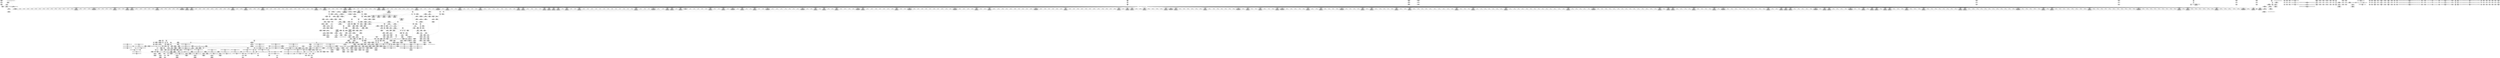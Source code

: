 digraph {
	CE0x5729bd0 [shape=record,shape=Mrecord,label="{CE0x5729bd0|GLOBAL:inode_has_perm|*Constant*|*SummSource*}"]
	CE0x57346b0 [shape=record,shape=Mrecord,label="{CE0x57346b0|dentry_has_perm:call|security/selinux/hooks.c,1632|*SummSink*}"]
	CE0x57869c0 [shape=record,shape=Mrecord,label="{CE0x57869c0|104:_%struct.inode*,_:_CRE_313,314_}"]
	CE0x5716640 [shape=record,shape=Mrecord,label="{CE0x5716640|104:_%struct.inode*,_:_CRE_8,12_|*MultipleSource*|Function::selinux_inode_getxattr&Arg::dentry::|Function::dentry_has_perm&Arg::dentry::|security/selinux/hooks.c,1627}"]
	CE0x5733a40 [shape=record,shape=Mrecord,label="{CE0x5733a40|__validate_creds:tmp6|include/linux/cred.h,174}"]
	CE0x5792ac0 [shape=record,shape=Mrecord,label="{CE0x5792ac0|GLOBAL:cred_sid|*Constant*|*SummSink*}"]
	CE0x571ba20 [shape=record,shape=Mrecord,label="{CE0x571ba20|104:_%struct.inode*,_:_CRE_172,173_}"]
	CE0x572b6a0 [shape=record,shape=Mrecord,label="{CE0x572b6a0|_ret_i32_%retval.0,_!dbg_!27739|security/selinux/hooks.c,1618}"]
	CE0x5765ce0 [shape=record,shape=Mrecord,label="{CE0x5765ce0|get_current:tmp3}"]
	CE0x576fbc0 [shape=record,shape=Mrecord,label="{CE0x576fbc0|GLOBAL:__invalid_creds|*Constant*}"]
	CE0x57130a0 [shape=record,shape=Mrecord,label="{CE0x57130a0|selinux_inode_getxattr:entry|*SummSink*}"]
	CE0x57bfe00 [shape=record,shape=Mrecord,label="{CE0x57bfe00|inode_has_perm:tobool2|security/selinux/hooks.c,1611|*SummSource*}"]
	CE0x579aaf0 [shape=record,shape=Mrecord,label="{CE0x579aaf0|12:_i32,_56:_i8*,_:_CRE_320,328_|*MultipleSource*|*LoadInst*|security/selinux/hooks.c,1627|Function::inode_has_perm&Arg::inode::|security/selinux/hooks.c,1611}"]
	CE0x571eec0 [shape=record,shape=Mrecord,label="{CE0x571eec0|i64_3|*Constant*|*SummSource*}"]
	CE0x5711ef0 [shape=record,shape=Mrecord,label="{CE0x5711ef0|selinux_inode_getxattr:tmp10|security/selinux/hooks.c,3041}"]
	CE0x579c370 [shape=record,shape=Mrecord,label="{CE0x579c370|12:_i32,_56:_i8*,_:_CRE_424,432_|*MultipleSource*|*LoadInst*|security/selinux/hooks.c,1627|Function::inode_has_perm&Arg::inode::|security/selinux/hooks.c,1611}"]
	CE0x57bef80 [shape=record,shape=Mrecord,label="{CE0x57bef80|i64_0|*Constant*}"]
	CE0x576a560 [shape=record,shape=Mrecord,label="{CE0x576a560|i64_1|*Constant*}"]
	CE0x57c0fd0 [shape=record,shape=Mrecord,label="{CE0x57c0fd0|inode_has_perm:tmp9|security/selinux/hooks.c,1611}"]
	CE0x5789a60 [shape=record,shape=Mrecord,label="{CE0x5789a60|cred_sid:tmp4|*LoadInst*|security/selinux/hooks.c,196|*SummSource*}"]
	CE0x5748e40 [shape=record,shape=Mrecord,label="{CE0x5748e40|_call_void_mcount()_#3|*SummSource*}"]
	CE0x57a91c0 [shape=record,shape=Mrecord,label="{CE0x57a91c0|12:_i32,_56:_i8*,_:_CRE_866,867_}"]
	CE0x572b840 [shape=record,shape=Mrecord,label="{CE0x572b840|_ret_i32_%retval.0,_!dbg_!27739|security/selinux/hooks.c,1618|*SummSource*}"]
	CE0x57247e0 [shape=record,shape=Mrecord,label="{CE0x57247e0|_call_void_mcount()_#3}"]
	CE0x57795b0 [shape=record,shape=Mrecord,label="{CE0x57795b0|12:_i32,_56:_i8*,_:_CRE_139,140_}"]
	CE0x57a1c90 [shape=record,shape=Mrecord,label="{CE0x57a1c90|12:_i32,_56:_i8*,_:_CRE_579,580_}"]
	CE0x5765560 [shape=record,shape=Mrecord,label="{CE0x5765560|i8_10|*Constant*|*SummSource*}"]
	CE0x578f410 [shape=record,shape=Mrecord,label="{CE0x578f410|cred_sid:tmp6|security/selinux/hooks.c,197|*SummSink*}"]
	CE0x5781250 [shape=record,shape=Mrecord,label="{CE0x5781250|cred_sid:tmp3|*SummSink*}"]
	CE0x5799de0 [shape=record,shape=Mrecord,label="{CE0x5799de0|12:_i32,_56:_i8*,_:_CRE_302,303_}"]
	CE0x57b8a80 [shape=record,shape=Mrecord,label="{CE0x57b8a80|inode_has_perm:retval.0}"]
	CE0x577ba80 [shape=record,shape=Mrecord,label="{CE0x577ba80|12:_i32,_56:_i8*,_:_CRE_182,183_}"]
	CE0x5768f10 [shape=record,shape=Mrecord,label="{CE0x5768f10|dentry_has_perm:tmp}"]
	CE0x5793180 [shape=record,shape=Mrecord,label="{CE0x5793180|12:_i32,_56:_i8*,_:_CRE_183,184_}"]
	CE0x57b86f0 [shape=record,shape=Mrecord,label="{CE0x57b86f0|_ret_i32_%retval.0,_!dbg_!27728|security/selinux/avc.c,775|*SummSink*}"]
	CE0x5783460 [shape=record,shape=Mrecord,label="{CE0x5783460|inode_has_perm:if.end|*SummSource*}"]
	CE0x5768460 [shape=record,shape=Mrecord,label="{CE0x5768460|__validate_creds:expval|include/linux/cred.h,173|*SummSource*}"]
	CE0x577fc60 [shape=record,shape=Mrecord,label="{CE0x577fc60|inode_has_perm:tmp4|security/selinux/hooks.c,1609}"]
	CE0x572a0b0 [shape=record,shape=Mrecord,label="{CE0x572a0b0|inode_has_perm:entry}"]
	CE0x57b6710 [shape=record,shape=Mrecord,label="{CE0x57b6710|inode_has_perm:tmp13|security/selinux/hooks.c,1614}"]
	CE0x5798750 [shape=record,shape=Mrecord,label="{CE0x5798750|12:_i32,_56:_i8*,_:_CRE_283,284_}"]
	CE0x572b030 [shape=record,shape=Mrecord,label="{CE0x572b030|inode_has_perm:perms|Function::inode_has_perm&Arg::perms::|*SummSink*}"]
	CE0x5741910 [shape=record,shape=Mrecord,label="{CE0x5741910|get_current:entry|*SummSource*}"]
	CE0x5745340 [shape=record,shape=Mrecord,label="{CE0x5745340|selinux_inode_getxattr:tmp3|*SummSink*}"]
	CE0x5781a70 [shape=record,shape=Mrecord,label="{CE0x5781a70|COLLAPSED:_GCMRE___llvm_gcov_ctr155_internal_global_5_x_i64_zeroinitializer:_elem_0:default:}"]
	CE0x5798e70 [shape=record,shape=Mrecord,label="{CE0x5798e70|12:_i32,_56:_i8*,_:_CRE_289,290_}"]
	CE0x57bad20 [shape=record,shape=Mrecord,label="{CE0x57bad20|__validate_creds:lnot1|include/linux/cred.h,173|*SummSink*}"]
	CE0x5796020 [shape=record,shape=Mrecord,label="{CE0x5796020|12:_i32,_56:_i8*,_:_CRE_250,251_}"]
	CE0x57aa9c0 [shape=record,shape=Mrecord,label="{CE0x57aa9c0|12:_i32,_56:_i8*,_:_CRE_886,887_}"]
	CE0x5799590 [shape=record,shape=Mrecord,label="{CE0x5799590|12:_i32,_56:_i8*,_:_CRE_295,296_}"]
	CE0x5723b50 [shape=record,shape=Mrecord,label="{CE0x5723b50|selinux_inode_getxattr:tmp20|security/selinux/hooks.c,3041}"]
	CE0x5773c10 [shape=record,shape=Mrecord,label="{CE0x5773c10|104:_%struct.inode*,_:_CRE_209,210_}"]
	CE0x57de6b0 [shape=record,shape=Mrecord,label="{CE0x57de6b0|__validate_creds:tmp9|include/linux/cred.h,175|*SummSource*}"]
	CE0x57bb4d0 [shape=record,shape=Mrecord,label="{CE0x57bb4d0|__validate_creds:bb|*SummSink*}"]
	CE0x579d710 [shape=record,shape=Mrecord,label="{CE0x579d710|12:_i32,_56:_i8*,_:_CRE_476,477_}"]
	CE0x57ad810 [shape=record,shape=Mrecord,label="{CE0x57ad810|12:_i32,_56:_i8*,_:_CRE_925,926_}"]
	CE0x5784790 [shape=record,shape=Mrecord,label="{CE0x5784790|12:_i32,_56:_i8*,_:_CRE_96,104_|*MultipleSource*|*LoadInst*|security/selinux/hooks.c,1627|Function::inode_has_perm&Arg::inode::|security/selinux/hooks.c,1611}"]
	CE0x5768c70 [shape=record,shape=Mrecord,label="{CE0x5768c70|inode_has_perm:return|*SummSink*}"]
	CE0x5736260 [shape=record,shape=Mrecord,label="{CE0x5736260|i8*_getelementptr_inbounds_(_45_x_i8_,_45_x_i8_*_.str12,_i32_0,_i32_0)|*Constant*}"]
	CE0x5796d30 [shape=record,shape=Mrecord,label="{CE0x5796d30|12:_i32,_56:_i8*,_:_CRE_261,262_}"]
	CE0x571bc00 [shape=record,shape=Mrecord,label="{CE0x571bc00|104:_%struct.inode*,_:_CRE_174,175_}"]
	CE0x5785f60 [shape=record,shape=Mrecord,label="{CE0x5785f60|104:_%struct.inode*,_:_CRE_304,305_}"]
	CE0x5743470 [shape=record,shape=Mrecord,label="{CE0x5743470|104:_%struct.inode*,_:_CRE_48,52_|*MultipleSource*|Function::selinux_inode_getxattr&Arg::dentry::|Function::dentry_has_perm&Arg::dentry::|security/selinux/hooks.c,1627}"]
	CE0x57bf760 [shape=record,shape=Mrecord,label="{CE0x57bf760|i64_4|*Constant*}"]
	CE0x5798620 [shape=record,shape=Mrecord,label="{CE0x5798620|12:_i32,_56:_i8*,_:_CRE_282,283_}"]
	CE0x57a4880 [shape=record,shape=Mrecord,label="{CE0x57a4880|12:_i32,_56:_i8*,_:_CRE_616,617_}"]
	CE0x57be510 [shape=record,shape=Mrecord,label="{CE0x57be510|inode_has_perm:conv|security/selinux/hooks.c,1611}"]
	CE0x579d440 [shape=record,shape=Mrecord,label="{CE0x579d440|12:_i32,_56:_i8*,_:_CRE_474,475_}"]
	CE0x57329b0 [shape=record,shape=Mrecord,label="{CE0x57329b0|i64*_getelementptr_inbounds_(_11_x_i64_,_11_x_i64_*___llvm_gcov_ctr239,_i64_0,_i64_6)|*Constant*|*SummSource*}"]
	CE0x5797450 [shape=record,shape=Mrecord,label="{CE0x5797450|12:_i32,_56:_i8*,_:_CRE_267,268_}"]
	CE0x6a10c30 [shape=record,shape=Mrecord,label="{CE0x6a10c30|i64*_getelementptr_inbounds_(_11_x_i64_,_11_x_i64_*___llvm_gcov_ctr239,_i64_0,_i64_1)|*Constant*|*SummSink*}"]
	CE0x5784580 [shape=record,shape=Mrecord,label="{CE0x5784580|12:_i32,_56:_i8*,_:_CRE_88,96_|*MultipleSource*|*LoadInst*|security/selinux/hooks.c,1627|Function::inode_has_perm&Arg::inode::|security/selinux/hooks.c,1611}"]
	CE0x57a37e0 [shape=record,shape=Mrecord,label="{CE0x57a37e0|12:_i32,_56:_i8*,_:_CRE_602,603_}"]
	CE0x5791cc0 [shape=record,shape=Mrecord,label="{CE0x5791cc0|inode_has_perm:tmp14|security/selinux/hooks.c,1614}"]
	CE0x57450f0 [shape=record,shape=Mrecord,label="{CE0x57450f0|__validate_creds:tmp3|include/linux/cred.h,173}"]
	CE0x577ecd0 [shape=record,shape=Mrecord,label="{CE0x577ecd0|_call_void___validate_creds(%struct.cred*_%cred,_i8*_getelementptr_inbounds_(_25_x_i8_,_25_x_i8_*_.str3,_i32_0,_i32_0),_i32_1609)_#10,_!dbg_!27719|security/selinux/hooks.c,1609|*SummSource*}"]
	CE0x57ace90 [shape=record,shape=Mrecord,label="{CE0x57ace90|12:_i32,_56:_i8*,_:_CRE_917,918_}"]
	CE0x5734360 [shape=record,shape=Mrecord,label="{CE0x5734360|dentry_has_perm:dentry1|security/selinux/hooks.c,1631|*SummSource*}"]
	CE0x57840f0 [shape=record,shape=Mrecord,label="{CE0x57840f0|cred_sid:tmp3}"]
	CE0x578ab60 [shape=record,shape=Mrecord,label="{CE0x578ab60|12:_i32,_56:_i8*,_:_CRE_2,4_|*MultipleSource*|*LoadInst*|security/selinux/hooks.c,1627|Function::inode_has_perm&Arg::inode::|security/selinux/hooks.c,1611}"]
	CE0x57a7af0 [shape=record,shape=Mrecord,label="{CE0x57a7af0|12:_i32,_56:_i8*,_:_CRE_792,800_|*MultipleSource*|*LoadInst*|security/selinux/hooks.c,1627|Function::inode_has_perm&Arg::inode::|security/selinux/hooks.c,1611}"]
	CE0x5786e70 [shape=record,shape=Mrecord,label="{CE0x5786e70|104:_%struct.inode*,_:_CRE_318,319_}"]
	CE0x5774390 [shape=record,shape=Mrecord,label="{CE0x5774390|104:_%struct.inode*,_:_CRE_217,218_}"]
	CE0x57a1b60 [shape=record,shape=Mrecord,label="{CE0x57a1b60|12:_i32,_56:_i8*,_:_CRE_578,579_}"]
	CE0x5791840 [shape=record,shape=Mrecord,label="{CE0x5791840|i64*_getelementptr_inbounds_(_8_x_i64_,_8_x_i64_*___llvm_gcov_ctr154,_i64_0,_i64_6)|*Constant*|*SummSink*}"]
	CE0x57915a0 [shape=record,shape=Mrecord,label="{CE0x57915a0|i64*_getelementptr_inbounds_(_8_x_i64_,_8_x_i64_*___llvm_gcov_ctr154,_i64_0,_i64_6)|*Constant*|*SummSource*}"]
	CE0x5740020 [shape=record,shape=Mrecord,label="{CE0x5740020|12:_i32,_56:_i8*,_:_CRE_158,159_}"]
	CE0x579a3d0 [shape=record,shape=Mrecord,label="{CE0x579a3d0|12:_i32,_56:_i8*,_:_CRE_307,308_}"]
	CE0x57301f0 [shape=record,shape=Mrecord,label="{CE0x57301f0|i32_0|*Constant*|*SummSource*}"]
	CE0x579c780 [shape=record,shape=Mrecord,label="{CE0x579c780|12:_i32,_56:_i8*,_:_CRE_440,448_|*MultipleSource*|*LoadInst*|security/selinux/hooks.c,1627|Function::inode_has_perm&Arg::inode::|security/selinux/hooks.c,1611}"]
	CE0x57308a0 [shape=record,shape=Mrecord,label="{CE0x57308a0|selinux_inode_getxattr:do.body|*SummSink*}"]
	CE0x57a3ca0 [shape=record,shape=Mrecord,label="{CE0x57a3ca0|12:_i32,_56:_i8*,_:_CRE_606,607_}"]
	CE0x57c1e90 [shape=record,shape=Mrecord,label="{CE0x57c1e90|inode_has_perm:tmp10|security/selinux/hooks.c,1611}"]
	CE0x572b1d0 [shape=record,shape=Mrecord,label="{CE0x572b1d0|inode_has_perm:adp|Function::inode_has_perm&Arg::adp::}"]
	CE0x5733410 [shape=record,shape=Mrecord,label="{CE0x5733410|i64*_getelementptr_inbounds_(_5_x_i64_,_5_x_i64_*___llvm_gcov_ctr155,_i64_0,_i64_3)|*Constant*|*SummSource*}"]
	CE0x57776a0 [shape=record,shape=Mrecord,label="{CE0x57776a0|inode_has_perm:tmp5|security/selinux/hooks.c,1609}"]
	CE0x5715e90 [shape=record,shape=Mrecord,label="{CE0x5715e90|i32_5|*Constant*}"]
	CE0x57a02a0 [shape=record,shape=Mrecord,label="{CE0x57a02a0|12:_i32,_56:_i8*,_:_CRE_557,558_}"]
	CE0x57dede0 [shape=record,shape=Mrecord,label="{CE0x57dede0|i64*_getelementptr_inbounds_(_2_x_i64_,_2_x_i64_*___llvm_gcov_ctr131,_i64_0,_i64_0)|*Constant*}"]
	CE0x57ac180 [shape=record,shape=Mrecord,label="{CE0x57ac180|12:_i32,_56:_i8*,_:_CRE_906,907_}"]
	CE0x5795a60 [shape=record,shape=Mrecord,label="{CE0x5795a60|12:_i32,_56:_i8*,_:_CRE_245,246_}"]
	CE0x572aca0 [shape=record,shape=Mrecord,label="{CE0x572aca0|inode_has_perm:perms|Function::inode_has_perm&Arg::perms::}"]
	CE0x57a9a50 [shape=record,shape=Mrecord,label="{CE0x57a9a50|12:_i32,_56:_i8*,_:_CRE_873,874_}"]
	CE0x5743600 [shape=record,shape=Mrecord,label="{CE0x5743600|104:_%struct.inode*,_:_CRE_56,64_|*MultipleSource*|Function::selinux_inode_getxattr&Arg::dentry::|Function::dentry_has_perm&Arg::dentry::|security/selinux/hooks.c,1627}"]
	CE0x57dd610 [shape=record,shape=Mrecord,label="{CE0x57dd610|i64*_getelementptr_inbounds_(_5_x_i64_,_5_x_i64_*___llvm_gcov_ctr155,_i64_0,_i64_4)|*Constant*|*SummSource*}"]
	CE0x5748300 [shape=record,shape=Mrecord,label="{CE0x5748300|inode_has_perm:do.end|*SummSink*}"]
	CE0x5794bd0 [shape=record,shape=Mrecord,label="{CE0x5794bd0|12:_i32,_56:_i8*,_:_CRE_216,224_|*MultipleSource*|*LoadInst*|security/selinux/hooks.c,1627|Function::inode_has_perm&Arg::inode::|security/selinux/hooks.c,1611}"]
	CE0x5731520 [shape=record,shape=Mrecord,label="{CE0x5731520|selinux_inode_getxattr:land.lhs.true|*SummSource*}"]
	CE0x572dc60 [shape=record,shape=Mrecord,label="{CE0x572dc60|i64*_getelementptr_inbounds_(_11_x_i64_,_11_x_i64_*___llvm_gcov_ctr239,_i64_0,_i64_8)|*Constant*}"]
	CE0x5794db0 [shape=record,shape=Mrecord,label="{CE0x5794db0|12:_i32,_56:_i8*,_:_CRE_224,232_|*MultipleSource*|*LoadInst*|security/selinux/hooks.c,1627|Function::inode_has_perm&Arg::inode::|security/selinux/hooks.c,1611}"]
	CE0x5798030 [shape=record,shape=Mrecord,label="{CE0x5798030|12:_i32,_56:_i8*,_:_CRE_277,278_}"]
	CE0x57188f0 [shape=record,shape=Mrecord,label="{CE0x57188f0|dentry_has_perm:entry}"]
	CE0x5712070 [shape=record,shape=Mrecord,label="{CE0x5712070|i64_5|*Constant*}"]
	CE0x5795410 [shape=record,shape=Mrecord,label="{CE0x5795410|12:_i32,_56:_i8*,_:_CRE_241,242_}"]
	CE0x577ee90 [shape=record,shape=Mrecord,label="{CE0x577ee90|_call_void___validate_creds(%struct.cred*_%cred,_i8*_getelementptr_inbounds_(_25_x_i8_,_25_x_i8_*_.str3,_i32_0,_i32_0),_i32_1609)_#10,_!dbg_!27719|security/selinux/hooks.c,1609|*SummSink*}"]
	CE0x5799b80 [shape=record,shape=Mrecord,label="{CE0x5799b80|12:_i32,_56:_i8*,_:_CRE_300,301_}"]
	CE0x573d7d0 [shape=record,shape=Mrecord,label="{CE0x573d7d0|selinux_inode_getxattr:tmp17|security/selinux/hooks.c,3041|*SummSource*}"]
	CE0x57984f0 [shape=record,shape=Mrecord,label="{CE0x57984f0|12:_i32,_56:_i8*,_:_CRE_281,282_}"]
	CE0x57493c0 [shape=record,shape=Mrecord,label="{CE0x57493c0|_ret_void,_!dbg_!27722|include/linux/cred.h,175|*SummSource*}"]
	CE0x5764150 [shape=record,shape=Mrecord,label="{CE0x5764150|GLOBAL:__llvm_gcov_ctr155|Global_var:__llvm_gcov_ctr155|*SummSource*}"]
	CE0x5739f90 [shape=record,shape=Mrecord,label="{CE0x5739f90|selinux_inode_getxattr:tmp5|security/selinux/hooks.c,3041|*SummSource*}"]
	CE0x5774840 [shape=record,shape=Mrecord,label="{CE0x5774840|104:_%struct.inode*,_:_CRE_222,223_}"]
	CE0x571bb10 [shape=record,shape=Mrecord,label="{CE0x571bb10|104:_%struct.inode*,_:_CRE_173,174_}"]
	CE0x579a760 [shape=record,shape=Mrecord,label="{CE0x579a760|12:_i32,_56:_i8*,_:_CRE_310,311_}"]
	CE0x5746fd0 [shape=record,shape=Mrecord,label="{CE0x5746fd0|cred_sid:security|security/selinux/hooks.c,196}"]
	CE0x5776bb0 [shape=record,shape=Mrecord,label="{CE0x5776bb0|__validate_creds:call|include/linux/cred.h,173|*SummSink*}"]
	CE0x577e750 [shape=record,shape=Mrecord,label="{CE0x577e750|_call_void_mcount()_#3|*SummSink*}"]
	CE0x574a5f0 [shape=record,shape=Mrecord,label="{CE0x574a5f0|__validate_creds:line|Function::__validate_creds&Arg::line::|*SummSink*}"]
	CE0x5795690 [shape=record,shape=Mrecord,label="{CE0x5795690|12:_i32,_56:_i8*,_:_CRE_242,243_}"]
	CE0x57939f0 [shape=record,shape=Mrecord,label="{CE0x57939f0|12:_i32,_56:_i8*,_:_CRE_192,193_}"]
	CE0x5764590 [shape=record,shape=Mrecord,label="{CE0x5764590|__validate_creds:tmp4|include/linux/cred.h,173}"]
	CE0x5782bd0 [shape=record,shape=Mrecord,label="{CE0x5782bd0|12:_i32,_56:_i8*,_:_CRE_72,76_|*MultipleSource*|*LoadInst*|security/selinux/hooks.c,1627|Function::inode_has_perm&Arg::inode::|security/selinux/hooks.c,1611}"]
	CE0x57472e0 [shape=record,shape=Mrecord,label="{CE0x57472e0|i64*_getelementptr_inbounds_(_8_x_i64_,_8_x_i64_*___llvm_gcov_ctr154,_i64_0,_i64_0)|*Constant*|*SummSink*}"]
	CE0x574a010 [shape=record,shape=Mrecord,label="{CE0x574a010|inode_has_perm:tmp3|*SummSink*}"]
	CE0x577b6c0 [shape=record,shape=Mrecord,label="{CE0x577b6c0|12:_i32,_56:_i8*,_:_CRE_178,179_}"]
	CE0x57344d0 [shape=record,shape=Mrecord,label="{CE0x57344d0|dentry_has_perm:dentry1|security/selinux/hooks.c,1631|*SummSink*}"]
	CE0x57bc2b0 [shape=record,shape=Mrecord,label="{CE0x57bc2b0|avc_has_perm:requested|Function::avc_has_perm&Arg::requested::|*SummSink*}"]
	CE0x5776ab0 [shape=record,shape=Mrecord,label="{CE0x5776ab0|__validate_creds:call|include/linux/cred.h,173|*SummSource*}"]
	CE0x577c9e0 [shape=record,shape=Mrecord,label="{CE0x577c9e0|104:_%struct.inode*,_:_CRE_152,153_}"]
	CE0x57225d0 [shape=record,shape=Mrecord,label="{CE0x57225d0|GLOBAL:__llvm_gcov_ctr239|Global_var:__llvm_gcov_ctr239}"]
	CE0x578b3f0 [shape=record,shape=Mrecord,label="{CE0x578b3f0|12:_i32,_56:_i8*,_:_CRE_0,2_|*MultipleSource*|*LoadInst*|security/selinux/hooks.c,1627|Function::inode_has_perm&Arg::inode::|security/selinux/hooks.c,1611}"]
	CE0x5769c30 [shape=record,shape=Mrecord,label="{CE0x5769c30|dentry_has_perm:ad|security/selinux/hooks.c, 1628|*SummSource*}"]
	CE0x5774660 [shape=record,shape=Mrecord,label="{CE0x5774660|104:_%struct.inode*,_:_CRE_220,221_}"]
	CE0x578efd0 [shape=record,shape=Mrecord,label="{CE0x578efd0|cred_sid:tmp6|security/selinux/hooks.c,197}"]
	CE0x579e260 [shape=record,shape=Mrecord,label="{CE0x579e260|12:_i32,_56:_i8*,_:_CRE_486,487_}"]
	CE0x5720cb0 [shape=record,shape=Mrecord,label="{CE0x5720cb0|selinux_inode_getxattr:bb}"]
	CE0x5797a40 [shape=record,shape=Mrecord,label="{CE0x5797a40|12:_i32,_56:_i8*,_:_CRE_272,273_}"]
	CE0x57a5330 [shape=record,shape=Mrecord,label="{CE0x57a5330|12:_i32,_56:_i8*,_:_CRE_632,640_|*MultipleSource*|*LoadInst*|security/selinux/hooks.c,1627|Function::inode_has_perm&Arg::inode::|security/selinux/hooks.c,1611}"]
	CE0x57ac640 [shape=record,shape=Mrecord,label="{CE0x57ac640|12:_i32,_56:_i8*,_:_CRE_910,911_}"]
	CE0x577b300 [shape=record,shape=Mrecord,label="{CE0x577b300|12:_i32,_56:_i8*,_:_CRE_174,175_}"]
	CE0x5741e60 [shape=record,shape=Mrecord,label="{CE0x5741e60|_ret_%struct.task_struct*_%tmp4,_!dbg_!27714|./arch/x86/include/asm/current.h,14|*SummSink*}"]
	CE0x5795dc0 [shape=record,shape=Mrecord,label="{CE0x5795dc0|12:_i32,_56:_i8*,_:_CRE_248,249_}"]
	CE0x573dd30 [shape=record,shape=Mrecord,label="{CE0x573dd30|selinux_inode_getxattr:tmp18|security/selinux/hooks.c,3041|*SummSource*}"]
	CE0x57406b0 [shape=record,shape=Mrecord,label="{CE0x57406b0|12:_i32,_56:_i8*,_:_CRE_165,166_}"]
	CE0x57964e0 [shape=record,shape=Mrecord,label="{CE0x57964e0|12:_i32,_56:_i8*,_:_CRE_254,255_}"]
	CE0x57c37f0 [shape=record,shape=Mrecord,label="{CE0x57c37f0|i32_512|*Constant*|*SummSink*}"]
	CE0x57a4d40 [shape=record,shape=Mrecord,label="{CE0x57a4d40|12:_i32,_56:_i8*,_:_CRE_620,621_}"]
	CE0x576ae60 [shape=record,shape=Mrecord,label="{CE0x576ae60|avc_has_perm:ssid|Function::avc_has_perm&Arg::ssid::|*SummSource*}"]
	CE0x57b5b00 [shape=record,shape=Mrecord,label="{CE0x57b5b00|inode_has_perm:sid3|security/selinux/hooks.c,1617}"]
	CE0x5773d00 [shape=record,shape=Mrecord,label="{CE0x5773d00|104:_%struct.inode*,_:_CRE_210,211_}"]
	CE0x5ff1510 [shape=record,shape=Mrecord,label="{CE0x5ff1510|selinux_inode_getxattr:tmp}"]
	CE0x5780dd0 [shape=record,shape=Mrecord,label="{CE0x5780dd0|i64*_getelementptr_inbounds_(_8_x_i64_,_8_x_i64_*___llvm_gcov_ctr154,_i64_0,_i64_1)|*Constant*|*SummSource*}"]
	CE0x5748b10 [shape=record,shape=Mrecord,label="{CE0x5748b10|i32_1609|*Constant*|*SummSink*}"]
	CE0x57ac510 [shape=record,shape=Mrecord,label="{CE0x57ac510|12:_i32,_56:_i8*,_:_CRE_909,910_}"]
	CE0x5794350 [shape=record,shape=Mrecord,label="{CE0x5794350|12:_i32,_56:_i8*,_:_CRE_202,203_}"]
	CE0x5786ba0 [shape=record,shape=Mrecord,label="{CE0x5786ba0|104:_%struct.inode*,_:_CRE_315,316_}"]
	CE0x5788580 [shape=record,shape=Mrecord,label="{CE0x5788580|inode_has_perm:if.then}"]
	CE0x57bee10 [shape=record,shape=Mrecord,label="{CE0x57bee10|GLOBAL:llvm.expect.i64|*Constant*}"]
	CE0x5772ef0 [shape=record,shape=Mrecord,label="{CE0x5772ef0|104:_%struct.inode*,_:_CRE_195,196_}"]
	CE0x5768340 [shape=record,shape=Mrecord,label="{CE0x5768340|__validate_creds:expval|include/linux/cred.h,173|*SummSink*}"]
	CE0x57b9690 [shape=record,shape=Mrecord,label="{CE0x57b9690|inode_has_perm:tmp19|security/selinux/hooks.c,1618|*SummSink*}"]
	CE0x5792990 [shape=record,shape=Mrecord,label="{CE0x5792990|GLOBAL:cred_sid|*Constant*|*SummSource*}"]
	CE0x5792340 [shape=record,shape=Mrecord,label="{CE0x5792340|inode_has_perm:call|security/selinux/hooks.c,1614|*SummSource*}"]
	CE0x5796740 [shape=record,shape=Mrecord,label="{CE0x5796740|12:_i32,_56:_i8*,_:_CRE_256,257_}"]
	CE0x5790510 [shape=record,shape=Mrecord,label="{CE0x5790510|12:_i32,_56:_i8*,_:_CRE_112,120_|*MultipleSource*|*LoadInst*|security/selinux/hooks.c,1627|Function::inode_has_perm&Arg::inode::|security/selinux/hooks.c,1611}"]
	CE0x579a040 [shape=record,shape=Mrecord,label="{CE0x579a040|12:_i32,_56:_i8*,_:_CRE_304,305_}"]
	CE0x57c29b0 [shape=record,shape=Mrecord,label="{CE0x57c29b0|i64*_getelementptr_inbounds_(_8_x_i64_,_8_x_i64_*___llvm_gcov_ctr154,_i64_0,_i64_5)|*Constant*|*SummSink*}"]
	CE0x57a69f0 [shape=record,shape=Mrecord,label="{CE0x57a69f0|12:_i32,_56:_i8*,_:_CRE_712,728_|*MultipleSource*|*LoadInst*|security/selinux/hooks.c,1627|Function::inode_has_perm&Arg::inode::|security/selinux/hooks.c,1611}"]
	CE0x5744a90 [shape=record,shape=Mrecord,label="{CE0x5744a90|__validate_creds:tobool|include/linux/cred.h,173|*SummSource*}"]
	CE0x572a5e0 [shape=record,shape=Mrecord,label="{CE0x572a5e0|inode_has_perm:cred|Function::inode_has_perm&Arg::cred::|*SummSink*}"]
	CE0x57a4290 [shape=record,shape=Mrecord,label="{CE0x57a4290|12:_i32,_56:_i8*,_:_CRE_611,612_}"]
	CE0x571e160 [shape=record,shape=Mrecord,label="{CE0x571e160|COLLAPSED:_GCMRE___llvm_gcov_ctr98_internal_global_2_x_i64_zeroinitializer:_elem_0:default:}"]
	CE0x572b970 [shape=record,shape=Mrecord,label="{CE0x572b970|_ret_i32_%retval.0,_!dbg_!27739|security/selinux/hooks.c,1618|*SummSink*}"]
	CE0x57bea70 [shape=record,shape=Mrecord,label="{CE0x57bea70|inode_has_perm:lnot.ext|security/selinux/hooks.c,1611|*SummSink*}"]
	CE0x57958b0 [shape=record,shape=Mrecord,label="{CE0x57958b0|12:_i32,_56:_i8*,_:_CRE_243,244_}"]
	CE0x57bbb50 [shape=record,shape=Mrecord,label="{CE0x57bbb50|avc_has_perm:tclass|Function::avc_has_perm&Arg::tclass::|*SummSource*}"]
	CE0x578b520 [shape=record,shape=Mrecord,label="{CE0x578b520|inode_has_perm:i_flags|security/selinux/hooks.c,1611}"]
	CE0x57a50d0 [shape=record,shape=Mrecord,label="{CE0x57a50d0|12:_i32,_56:_i8*,_:_CRE_623,624_}"]
	CE0x573cbd0 [shape=record,shape=Mrecord,label="{CE0x573cbd0|i64_0|*Constant*|*SummSink*}"]
	CE0x5746e90 [shape=record,shape=Mrecord,label="{CE0x5746e90|i32_22|*Constant*|*SummSource*}"]
	CE0x57aa3d0 [shape=record,shape=Mrecord,label="{CE0x57aa3d0|12:_i32,_56:_i8*,_:_CRE_881,882_}"]
	CE0x579f400 [shape=record,shape=Mrecord,label="{CE0x579f400|12:_i32,_56:_i8*,_:_CRE_536,540_|*MultipleSource*|*LoadInst*|security/selinux/hooks.c,1627|Function::inode_has_perm&Arg::inode::|security/selinux/hooks.c,1611}"]
	CE0x5775ff0 [shape=record,shape=Mrecord,label="{CE0x5775ff0|i8*_getelementptr_inbounds_(_25_x_i8_,_25_x_i8_*_.str3,_i32_0,_i32_0)|*Constant*}"]
	CE0x571fdb0 [shape=record,shape=Mrecord,label="{CE0x571fdb0|selinux_inode_getxattr:tmp12|security/selinux/hooks.c,3041}"]
	CE0x571d4d0 [shape=record,shape=Mrecord,label="{CE0x571d4d0|get_current:bb}"]
	CE0x574b5a0 [shape=record,shape=Mrecord,label="{CE0x574b5a0|i32_1|*Constant*}"]
	CE0x5731930 [shape=record,shape=Mrecord,label="{CE0x5731930|selinux_inode_getxattr:tmp8|security/selinux/hooks.c,3041|*SummSource*}"]
	CE0x5738a40 [shape=record,shape=Mrecord,label="{CE0x5738a40|selinux_inode_getxattr:tmp13|security/selinux/hooks.c,3041}"]
	CE0x5779f70 [shape=record,shape=Mrecord,label="{CE0x5779f70|GLOBAL:current_task|Global_var:current_task|*SummSource*}"]
	CE0x579baf0 [shape=record,shape=Mrecord,label="{CE0x579baf0|12:_i32,_56:_i8*,_:_CRE_392,400_|*MultipleSource*|*LoadInst*|security/selinux/hooks.c,1627|Function::inode_has_perm&Arg::inode::|security/selinux/hooks.c,1611}"]
	CE0x57a1a30 [shape=record,shape=Mrecord,label="{CE0x57a1a30|12:_i32,_56:_i8*,_:_CRE_577,578_}"]
	CE0x57bc140 [shape=record,shape=Mrecord,label="{CE0x57bc140|avc_has_perm:requested|Function::avc_has_perm&Arg::requested::|*SummSource*}"]
	CE0x5778c10 [shape=record,shape=Mrecord,label="{CE0x5778c10|inode_has_perm:tmp2|*SummSink*}"]
	CE0x5717620 [shape=record,shape=Mrecord,label="{CE0x5717620|get_current:tmp2}"]
	CE0x576c8f0 [shape=record,shape=Mrecord,label="{CE0x576c8f0|avc_has_perm:entry}"]
	CE0x5718be0 [shape=record,shape=Mrecord,label="{CE0x5718be0|GLOBAL:dentry_has_perm|*Constant*|*SummSink*}"]
	CE0x57417b0 [shape=record,shape=Mrecord,label="{CE0x57417b0|get_current:entry}"]
	CE0x57c2e00 [shape=record,shape=Mrecord,label="{CE0x57c2e00|inode_has_perm:tmp11|security/selinux/hooks.c,1612}"]
	CE0x57a4160 [shape=record,shape=Mrecord,label="{CE0x57a4160|12:_i32,_56:_i8*,_:_CRE_610,611_}"]
	CE0x5745990 [shape=record,shape=Mrecord,label="{CE0x5745990|selinux_inode_getxattr:tmp5|security/selinux/hooks.c,3041|*SummSink*}"]
	CE0x579d910 [shape=record,shape=Mrecord,label="{CE0x579d910|12:_i32,_56:_i8*,_:_CRE_478,479_}"]
	CE0x5716830 [shape=record,shape=Mrecord,label="{CE0x5716830|104:_%struct.inode*,_:_CRE_92,93_}"]
	CE0x571c650 [shape=record,shape=Mrecord,label="{CE0x571c650|104:_%struct.inode*,_:_CRE_185,186_}"]
	CE0x57336c0 [shape=record,shape=Mrecord,label="{CE0x57336c0|i64*_getelementptr_inbounds_(_5_x_i64_,_5_x_i64_*___llvm_gcov_ctr155,_i64_0,_i64_3)|*Constant*|*SummSink*}"]
	CE0x57ab340 [shape=record,shape=Mrecord,label="{CE0x57ab340|12:_i32,_56:_i8*,_:_CRE_894,895_}"]
	CE0x57a5890 [shape=record,shape=Mrecord,label="{CE0x57a5890|12:_i32,_56:_i8*,_:_CRE_656,664_|*MultipleSource*|*LoadInst*|security/selinux/hooks.c,1627|Function::inode_has_perm&Arg::inode::|security/selinux/hooks.c,1611}"]
	CE0x573eb30 [shape=record,shape=Mrecord,label="{CE0x573eb30|cred_sid:tmp5|security/selinux/hooks.c,196|*SummSource*}"]
	CE0x5775ee0 [shape=record,shape=Mrecord,label="{CE0x5775ee0|__validate_creds:cred|Function::__validate_creds&Arg::cred::|*SummSink*}"]
	CE0x570f5b0 [shape=record,shape=Mrecord,label="{CE0x570f5b0|selinux_inode_getxattr:call|security/selinux/hooks.c,3041|*SummSource*}"]
	CE0x57be270 [shape=record,shape=Mrecord,label="{CE0x57be270|inode_has_perm:lnot1|security/selinux/hooks.c,1611|*SummSource*}"]
	CE0x579bf30 [shape=record,shape=Mrecord,label="{CE0x579bf30|12:_i32,_56:_i8*,_:_CRE_408,416_|*MultipleSource*|*LoadInst*|security/selinux/hooks.c,1627|Function::inode_has_perm&Arg::inode::|security/selinux/hooks.c,1611}"]
	CE0x57b4ec0 [shape=record,shape=Mrecord,label="{CE0x57b4ec0|i32_10|*Constant*|*SummSource*}"]
	CE0x5795c90 [shape=record,shape=Mrecord,label="{CE0x5795c90|12:_i32,_56:_i8*,_:_CRE_247,248_}"]
	CE0x57d79e0 [shape=record,shape=Mrecord,label="{CE0x57d79e0|inode_has_perm:tmp16|security/selinux/hooks.c,1615|*SummSink*}"]
	CE0x5729830 [shape=record,shape=Mrecord,label="{CE0x5729830|selinux_inode_getxattr:tobool|security/selinux/hooks.c,3041}"]
	CE0x5731a50 [shape=record,shape=Mrecord,label="{CE0x5731a50|selinux_inode_getxattr:tobool1|security/selinux/hooks.c,3041}"]
	CE0x5797dd0 [shape=record,shape=Mrecord,label="{CE0x5797dd0|12:_i32,_56:_i8*,_:_CRE_275,276_}"]
	CE0x5731600 [shape=record,shape=Mrecord,label="{CE0x5731600|selinux_inode_getxattr:land.lhs.true|*SummSink*}"]
	CE0x5794440 [shape=record,shape=Mrecord,label="{CE0x5794440|12:_i32,_56:_i8*,_:_CRE_203,204_}"]
	CE0x5787140 [shape=record,shape=Mrecord,label="{CE0x5787140|dentry_has_perm:tmp4|*LoadInst*|security/selinux/hooks.c,1627|*SummSource*}"]
	CE0x5797580 [shape=record,shape=Mrecord,label="{CE0x5797580|12:_i32,_56:_i8*,_:_CRE_268,269_}"]
	CE0x57b57e0 [shape=record,shape=Mrecord,label="{CE0x57b57e0|inode_has_perm:tmp16|security/selinux/hooks.c,1615}"]
	CE0x57a2740 [shape=record,shape=Mrecord,label="{CE0x57a2740|12:_i32,_56:_i8*,_:_CRE_588,589_}"]
	CE0x571c920 [shape=record,shape=Mrecord,label="{CE0x571c920|104:_%struct.inode*,_:_CRE_188,189_}"]
	CE0x5748810 [shape=record,shape=Mrecord,label="{CE0x5748810|_call_void_mcount()_#3|*SummSink*}"]
	CE0x5781e60 [shape=record,shape=Mrecord,label="{CE0x5781e60|i64*_getelementptr_inbounds_(_8_x_i64_,_8_x_i64_*___llvm_gcov_ctr154,_i64_0,_i64_1)|*Constant*}"]
	CE0x571b390 [shape=record,shape=Mrecord,label="{CE0x571b390|104:_%struct.inode*,_:_CRE_165,166_}"]
	CE0x57b4930 [shape=record,shape=Mrecord,label="{CE0x57b4930|_ret_i32_%tmp6,_!dbg_!27716|security/selinux/hooks.c,197|*SummSink*}"]
	CE0x57a78d0 [shape=record,shape=Mrecord,label="{CE0x57a78d0|12:_i32,_56:_i8*,_:_CRE_776,792_|*MultipleSource*|*LoadInst*|security/selinux/hooks.c,1627|Function::inode_has_perm&Arg::inode::|security/selinux/hooks.c,1611}"]
	CE0x57ada70 [shape=record,shape=Mrecord,label="{CE0x57ada70|12:_i32,_56:_i8*,_:_CRE_927,928_}"]
	CE0x5744a20 [shape=record,shape=Mrecord,label="{CE0x5744a20|__validate_creds:tobool|include/linux/cred.h,173}"]
	CE0x571bfc0 [shape=record,shape=Mrecord,label="{CE0x571bfc0|104:_%struct.inode*,_:_CRE_178,179_}"]
	CE0x5796f90 [shape=record,shape=Mrecord,label="{CE0x5796f90|12:_i32,_56:_i8*,_:_CRE_263,264_}"]
	CE0x5718d40 [shape=record,shape=Mrecord,label="{CE0x5718d40|dentry_has_perm:entry|*SummSource*}"]
	CE0x57977e0 [shape=record,shape=Mrecord,label="{CE0x57977e0|12:_i32,_56:_i8*,_:_CRE_270,271_}"]
	CE0x5742d00 [shape=record,shape=Mrecord,label="{CE0x5742d00|selinux_inode_getxattr:tmp21|security/selinux/hooks.c,3041|*SummSource*}"]
	CE0x5742bd0 [shape=record,shape=Mrecord,label="{CE0x5742bd0|selinux_inode_getxattr:tmp21|security/selinux/hooks.c,3041}"]
	CE0x57385a0 [shape=record,shape=Mrecord,label="{CE0x57385a0|i64*_getelementptr_inbounds_(_11_x_i64_,_11_x_i64_*___llvm_gcov_ctr239,_i64_0,_i64_6)|*Constant*|*SummSink*}"]
	CE0x57248c0 [shape=record,shape=Mrecord,label="{CE0x57248c0|_call_void_mcount()_#3|*SummSink*}"]
	CE0x57bec70 [shape=record,shape=Mrecord,label="{CE0x57bec70|inode_has_perm:conv|security/selinux/hooks.c,1611|*SummSource*}"]
	CE0x57853e0 [shape=record,shape=Mrecord,label="{CE0x57853e0|104:_%struct.inode*,_:_CRE_248,256_|*MultipleSource*|Function::selinux_inode_getxattr&Arg::dentry::|Function::dentry_has_perm&Arg::dentry::|security/selinux/hooks.c,1627}"]
	CE0x571c560 [shape=record,shape=Mrecord,label="{CE0x571c560|104:_%struct.inode*,_:_CRE_184,185_}"]
	CE0x5741360 [shape=record,shape=Mrecord,label="{CE0x5741360|12:_i32,_56:_i8*,_:_CRE_32,40_|*MultipleSource*|*LoadInst*|security/selinux/hooks.c,1627|Function::inode_has_perm&Arg::inode::|security/selinux/hooks.c,1611}"]
	CE0x5794260 [shape=record,shape=Mrecord,label="{CE0x5794260|12:_i32,_56:_i8*,_:_CRE_201,202_}"]
	CE0x57a4ae0 [shape=record,shape=Mrecord,label="{CE0x57a4ae0|12:_i32,_56:_i8*,_:_CRE_618,619_}"]
	CE0x57ae990 [shape=record,shape=Mrecord,label="{CE0x57ae990|12:_i32,_56:_i8*,_:_CRE_960,968_|*MultipleSource*|*LoadInst*|security/selinux/hooks.c,1627|Function::inode_has_perm&Arg::inode::|security/selinux/hooks.c,1611}"]
	CE0x5777400 [shape=record,shape=Mrecord,label="{CE0x5777400|i64*_getelementptr_inbounds_(_2_x_i64_,_2_x_i64_*___llvm_gcov_ctr131,_i64_0,_i64_1)|*Constant*|*SummSource*}"]
	CE0x5733e70 [shape=record,shape=Mrecord,label="{CE0x5733e70|dentry_has_perm:u|security/selinux/hooks.c,1631|*SummSource*}"]
	CE0x5796c00 [shape=record,shape=Mrecord,label="{CE0x5796c00|12:_i32,_56:_i8*,_:_CRE_260,261_}"]
	CE0x57a4750 [shape=record,shape=Mrecord,label="{CE0x57a4750|12:_i32,_56:_i8*,_:_CRE_615,616_}"]
	CE0x5764280 [shape=record,shape=Mrecord,label="{CE0x5764280|GLOBAL:__llvm_gcov_ctr155|Global_var:__llvm_gcov_ctr155|*SummSink*}"]
	CE0x5797ca0 [shape=record,shape=Mrecord,label="{CE0x5797ca0|12:_i32,_56:_i8*,_:_CRE_274,275_}"]
	CE0x5793110 [shape=record,shape=Mrecord,label="{CE0x5793110|cred_sid:cred|Function::cred_sid&Arg::cred::|*SummSink*}"]
	CE0x5781330 [shape=record,shape=Mrecord,label="{CE0x5781330|_call_void_mcount()_#3}"]
	CE0x5794840 [shape=record,shape=Mrecord,label="{CE0x5794840|12:_i32,_56:_i8*,_:_CRE_207,208_}"]
	CE0x57bbc80 [shape=record,shape=Mrecord,label="{CE0x57bbc80|avc_has_perm:tclass|Function::avc_has_perm&Arg::tclass::|*SummSink*}"]
	CE0x57829f0 [shape=record,shape=Mrecord,label="{CE0x57829f0|12:_i32,_56:_i8*,_:_CRE_64,72_|*MultipleSource*|*LoadInst*|security/selinux/hooks.c,1627|Function::inode_has_perm&Arg::inode::|security/selinux/hooks.c,1611}"]
	CE0x57de090 [shape=record,shape=Mrecord,label="{CE0x57de090|__validate_creds:tmp8|include/linux/cred.h,175|*SummSource*}"]
	CE0x5786150 [shape=record,shape=Mrecord,label="{CE0x5786150|104:_%struct.inode*,_:_CRE_305,306_}"]
	CE0x571fbf0 [shape=record,shape=Mrecord,label="{CE0x571fbf0|selinux_inode_getxattr:tmp11|security/selinux/hooks.c,3041|*SummSink*}"]
	CE0x5774480 [shape=record,shape=Mrecord,label="{CE0x5774480|104:_%struct.inode*,_:_CRE_218,219_}"]
	CE0x5742610 [shape=record,shape=Mrecord,label="{CE0x5742610|COLLAPSED:_GCMRE_current_task_external_global_%struct.task_struct*:_elem_0::|security/selinux/hooks.c,3041}"]
	CE0x574a4e0 [shape=record,shape=Mrecord,label="{CE0x574a4e0|i32_0|*Constant*}"]
	CE0x57ab800 [shape=record,shape=Mrecord,label="{CE0x57ab800|12:_i32,_56:_i8*,_:_CRE_898,899_}"]
	CE0x576ac10 [shape=record,shape=Mrecord,label="{CE0x576ac10|avc_has_perm:ssid|Function::avc_has_perm&Arg::ssid::}"]
	CE0x577cf80 [shape=record,shape=Mrecord,label="{CE0x577cf80|104:_%struct.inode*,_:_CRE_158,159_}"]
	CE0x57686e0 [shape=record,shape=Mrecord,label="{CE0x57686e0|dentry_has_perm:type|security/selinux/hooks.c,1630}"]
	CE0x5723390 [shape=record,shape=Mrecord,label="{CE0x5723390|get_current:tmp1|*SummSource*}"]
	CE0x5787230 [shape=record,shape=Mrecord,label="{CE0x5787230|dentry_has_perm:tmp4|*LoadInst*|security/selinux/hooks.c,1627|*SummSink*}"]
	CE0x57a04d0 [shape=record,shape=Mrecord,label="{CE0x57a04d0|12:_i32,_56:_i8*,_:_CRE_559,560_}"]
	CE0x57881e0 [shape=record,shape=Mrecord,label="{CE0x57881e0|i32_1|*Constant*|*SummSink*}"]
	CE0x571b480 [shape=record,shape=Mrecord,label="{CE0x571b480|104:_%struct.inode*,_:_CRE_166,167_}"]
	CE0x577ad60 [shape=record,shape=Mrecord,label="{CE0x577ad60|12:_i32,_56:_i8*,_:_CRE_168,169_}"]
	CE0x5733d90 [shape=record,shape=Mrecord,label="{CE0x5733d90|dentry_has_perm:u|security/selinux/hooks.c,1631|*SummSink*}"]
	CE0x57bb5e0 [shape=record,shape=Mrecord,label="{CE0x57bb5e0|i64*_getelementptr_inbounds_(_5_x_i64_,_5_x_i64_*___llvm_gcov_ctr155,_i64_0,_i64_0)|*Constant*}"]
	CE0x57af4b0 [shape=record,shape=Mrecord,label="{CE0x57af4b0|12:_i32,_56:_i8*,_:_CRE_980,981_}"]
	CE0x57afb40 [shape=record,shape=Mrecord,label="{CE0x57afb40|12:_i32,_56:_i8*,_:_CRE_992,1000_|*MultipleSource*|*LoadInst*|security/selinux/hooks.c,1627|Function::inode_has_perm&Arg::inode::|security/selinux/hooks.c,1611}"]
	CE0x579eda0 [shape=record,shape=Mrecord,label="{CE0x579eda0|12:_i32,_56:_i8*,_:_CRE_512,520_|*MultipleSource*|*LoadInst*|security/selinux/hooks.c,1627|Function::inode_has_perm&Arg::inode::|security/selinux/hooks.c,1611}"]
	CE0x5786660 [shape=record,shape=Mrecord,label="{CE0x5786660|104:_%struct.inode*,_:_CRE_309,310_}"]
	CE0x57df160 [shape=record,shape=Mrecord,label="{CE0x57df160|i64*_getelementptr_inbounds_(_2_x_i64_,_2_x_i64_*___llvm_gcov_ctr131,_i64_0,_i64_0)|*Constant*|*SummSource*}"]
	CE0x57ab0e0 [shape=record,shape=Mrecord,label="{CE0x57ab0e0|12:_i32,_56:_i8*,_:_CRE_892,893_}"]
	CE0x57425a0 [shape=record,shape=Mrecord,label="{CE0x57425a0|selinux_inode_getxattr:cred4|security/selinux/hooks.c,3041}"]
	CE0x5731db0 [shape=record,shape=Mrecord,label="{CE0x5731db0|COLLAPSED:_GCMRE___llvm_gcov_ctr239_internal_global_11_x_i64_zeroinitializer:_elem_0:default:}"]
	CE0x5722340 [shape=record,shape=Mrecord,label="{CE0x5722340|selinux_inode_getxattr:tmp4|security/selinux/hooks.c,3041|*SummSink*}"]
	CE0x577d160 [shape=record,shape=Mrecord,label="{CE0x577d160|104:_%struct.inode*,_:_CRE_160,161_}"]
	CE0x5798c10 [shape=record,shape=Mrecord,label="{CE0x5798c10|12:_i32,_56:_i8*,_:_CRE_287,288_}"]
	CE0x57a5ab0 [shape=record,shape=Mrecord,label="{CE0x57a5ab0|12:_i32,_56:_i8*,_:_CRE_664,672_|*MultipleSource*|*LoadInst*|security/selinux/hooks.c,1627|Function::inode_has_perm&Arg::inode::|security/selinux/hooks.c,1611}"]
	CE0x577fcd0 [shape=record,shape=Mrecord,label="{CE0x577fcd0|inode_has_perm:tmp4|security/selinux/hooks.c,1609|*SummSource*}"]
	CE0x572ebd0 [shape=record,shape=Mrecord,label="{CE0x572ebd0|i8_1|*Constant*|*SummSource*}"]
	CE0x579b460 [shape=record,shape=Mrecord,label="{CE0x579b460|12:_i32,_56:_i8*,_:_CRE_360,376_|*MultipleSource*|*LoadInst*|security/selinux/hooks.c,1627|Function::inode_has_perm&Arg::inode::|security/selinux/hooks.c,1611}"]
	CE0x579b270 [shape=record,shape=Mrecord,label="{CE0x579b270|12:_i32,_56:_i8*,_:_CRE_352,360_|*MultipleSource*|*LoadInst*|security/selinux/hooks.c,1627|Function::inode_has_perm&Arg::inode::|security/selinux/hooks.c,1611}"]
	CE0x578ee60 [shape=record,shape=Mrecord,label="{CE0x578ee60|0:_i32,_4:_i32,_8:_i32,_12:_i32,_:_CMRE_20,24_|*MultipleSource*|security/selinux/hooks.c,196|*LoadInst*|security/selinux/hooks.c,196|security/selinux/hooks.c,197}"]
	CE0x5745440 [shape=record,shape=Mrecord,label="{CE0x5745440|_call_void_mcount()_#3|*SummSource*}"]
	CE0x57a7f00 [shape=record,shape=Mrecord,label="{CE0x57a7f00|12:_i32,_56:_i8*,_:_CRE_808,816_|*MultipleSource*|*LoadInst*|security/selinux/hooks.c,1627|Function::inode_has_perm&Arg::inode::|security/selinux/hooks.c,1611}"]
	CE0x57a1ef0 [shape=record,shape=Mrecord,label="{CE0x57a1ef0|12:_i32,_56:_i8*,_:_CRE_581,582_}"]
	CE0x5764700 [shape=record,shape=Mrecord,label="{CE0x5764700|__validate_creds:tmp4|include/linux/cred.h,173|*SummSource*}"]
	CE0x57a76b0 [shape=record,shape=Mrecord,label="{CE0x57a76b0|12:_i32,_56:_i8*,_:_CRE_768,776_|*MultipleSource*|*LoadInst*|security/selinux/hooks.c,1627|Function::inode_has_perm&Arg::inode::|security/selinux/hooks.c,1611}"]
	CE0x57acc30 [shape=record,shape=Mrecord,label="{CE0x57acc30|12:_i32,_56:_i8*,_:_CRE_915,916_}"]
	CE0x573ff30 [shape=record,shape=Mrecord,label="{CE0x573ff30|12:_i32,_56:_i8*,_:_CRE_157,158_}"]
	CE0x57a8560 [shape=record,shape=Mrecord,label="{CE0x57a8560|12:_i32,_56:_i8*,_:_CRE_832,840_|*MultipleSource*|*LoadInst*|security/selinux/hooks.c,1627|Function::inode_has_perm&Arg::inode::|security/selinux/hooks.c,1611}"]
	CE0x5732670 [shape=record,shape=Mrecord,label="{CE0x5732670|i64*_getelementptr_inbounds_(_11_x_i64_,_11_x_i64_*___llvm_gcov_ctr239,_i64_0,_i64_6)|*Constant*}"]
	CE0x57c3700 [shape=record,shape=Mrecord,label="{CE0x57c3700|i32_512|*Constant*|*SummSource*}"]
	CE0x577bde0 [shape=record,shape=Mrecord,label="{CE0x577bde0|104:_%struct.inode*,_:_CRE_95,96_}"]
	CE0x57951f0 [shape=record,shape=Mrecord,label="{CE0x57951f0|12:_i32,_56:_i8*,_:_CRE_240,241_}"]
	CE0x5775620 [shape=record,shape=Mrecord,label="{CE0x5775620|inode_has_perm:tmp|*SummSink*}"]
	CE0x577c5e0 [shape=record,shape=Mrecord,label="{CE0x577c5e0|104:_%struct.inode*,_:_CRE_147,148_}"]
	CE0x573f420 [shape=record,shape=Mrecord,label="{CE0x573f420|0:_i32,_4:_i32,_8:_i32,_12:_i32,_:_CMRE_0,4_|*MultipleSource*|security/selinux/hooks.c,196|*LoadInst*|security/selinux/hooks.c,196|security/selinux/hooks.c,197}"]
	CE0x57a11e0 [shape=record,shape=Mrecord,label="{CE0x57a11e0|12:_i32,_56:_i8*,_:_CRE_570,571_}"]
	CE0x577b990 [shape=record,shape=Mrecord,label="{CE0x577b990|12:_i32,_56:_i8*,_:_CRE_181,182_}"]
	CE0x573fc60 [shape=record,shape=Mrecord,label="{CE0x573fc60|12:_i32,_56:_i8*,_:_CRE_154,155_}"]
	CE0x5723a70 [shape=record,shape=Mrecord,label="{CE0x5723a70|i64*_getelementptr_inbounds_(_11_x_i64_,_11_x_i64_*___llvm_gcov_ctr239,_i64_0,_i64_10)|*Constant*|*SummSink*}"]
	CE0x57aa890 [shape=record,shape=Mrecord,label="{CE0x57aa890|12:_i32,_56:_i8*,_:_CRE_885,886_}"]
	CE0x57c2710 [shape=record,shape=Mrecord,label="{CE0x57c2710|i64*_getelementptr_inbounds_(_8_x_i64_,_8_x_i64_*___llvm_gcov_ctr154,_i64_0,_i64_5)|*Constant*|*SummSource*}"]
	CE0x5735720 [shape=record,shape=Mrecord,label="{CE0x5735720|GLOBAL:lockdep_rcu_suspicious|*Constant*}"]
	CE0x5719a70 [shape=record,shape=Mrecord,label="{CE0x5719a70|i32_16|*Constant*}"]
	CE0x57aafb0 [shape=record,shape=Mrecord,label="{CE0x57aafb0|12:_i32,_56:_i8*,_:_CRE_891,892_}"]
	CE0x57b7ce0 [shape=record,shape=Mrecord,label="{CE0x57b7ce0|inode_has_perm:tmp17|security/selinux/hooks.c,1617}"]
	CE0x5794710 [shape=record,shape=Mrecord,label="{CE0x5794710|12:_i32,_56:_i8*,_:_CRE_206,207_}"]
	CE0x57796e0 [shape=record,shape=Mrecord,label="{CE0x57796e0|12:_i32,_56:_i8*,_:_CRE_141,142_}"]
	CE0x57a3320 [shape=record,shape=Mrecord,label="{CE0x57a3320|12:_i32,_56:_i8*,_:_CRE_598,599_}"]
	CE0x5793900 [shape=record,shape=Mrecord,label="{CE0x5793900|12:_i32,_56:_i8*,_:_CRE_191,192_}"]
	CE0x57c0190 [shape=record,shape=Mrecord,label="{CE0x57c0190|i64_3|*Constant*}"]
	CE0x57163a0 [shape=record,shape=Mrecord,label="{CE0x57163a0|dentry_has_perm:d_inode|security/selinux/hooks.c,1627|*SummSource*}"]
	CE0x57a1dc0 [shape=record,shape=Mrecord,label="{CE0x57a1dc0|12:_i32,_56:_i8*,_:_CRE_580,581_}"]
	CE0x57af8e0 [shape=record,shape=Mrecord,label="{CE0x57af8e0|12:_i32,_56:_i8*,_:_CRE_984,988_|*MultipleSource*|*LoadInst*|security/selinux/hooks.c,1627|Function::inode_has_perm&Arg::inode::|security/selinux/hooks.c,1611}"]
	CE0x573f490 [shape=record,shape=Mrecord,label="{CE0x573f490|cred_sid:sid|security/selinux/hooks.c,197|*SummSink*}"]
	CE0x5770850 [shape=record,shape=Mrecord,label="{CE0x5770850|inode_has_perm:sclass|security/selinux/hooks.c,1617}"]
	CE0x5722e20 [shape=record,shape=Mrecord,label="{CE0x5722e20|selinux_inode_getxattr:if.then|*SummSink*}"]
	CE0x5783b40 [shape=record,shape=Mrecord,label="{CE0x5783b40|GLOBAL:__validate_creds|*Constant*|*SummSource*}"]
	CE0x5728a20 [shape=record,shape=Mrecord,label="{CE0x5728a20|selinux_inode_getxattr:tmp14|security/selinux/hooks.c,3041}"]
	CE0x5733130 [shape=record,shape=Mrecord,label="{CE0x5733130|i64*_getelementptr_inbounds_(_5_x_i64_,_5_x_i64_*___llvm_gcov_ctr155,_i64_0,_i64_3)|*Constant*}"]
	CE0x573d260 [shape=record,shape=Mrecord,label="{CE0x573d260|GLOBAL:selinux_inode_getxattr.__warned|Global_var:selinux_inode_getxattr.__warned|*SummSource*}"]
	CE0x571b750 [shape=record,shape=Mrecord,label="{CE0x571b750|104:_%struct.inode*,_:_CRE_169,170_}"]
	CE0x5768230 [shape=record,shape=Mrecord,label="{CE0x5768230|__validate_creds:expval|include/linux/cred.h,173}"]
	CE0x5732470 [shape=record,shape=Mrecord,label="{CE0x5732470|selinux_inode_getxattr:tmp12|security/selinux/hooks.c,3041|*SummSink*}"]
	CE0x57a36b0 [shape=record,shape=Mrecord,label="{CE0x57a36b0|12:_i32,_56:_i8*,_:_CRE_601,602_}"]
	CE0x5789290 [shape=record,shape=Mrecord,label="{CE0x5789290|i32_0|*Constant*}"]
	CE0x57120e0 [shape=record,shape=Mrecord,label="{CE0x57120e0|i64_5|*Constant*|*SummSource*}"]
	CE0x57183f0 [shape=record,shape=Mrecord,label="{CE0x57183f0|selinux_inode_getxattr:call5|security/selinux/hooks.c,3043|*SummSink*}"]
	CE0x57785b0 [shape=record,shape=Mrecord,label="{CE0x57785b0|12:_i32,_56:_i8*,_:_CRE_12,16_|*MultipleSource*|*LoadInst*|security/selinux/hooks.c,1627|Function::inode_has_perm&Arg::inode::|security/selinux/hooks.c,1611}"]
	CE0x579d220 [shape=record,shape=Mrecord,label="{CE0x579d220|12:_i32,_56:_i8*,_:_CRE_473,474_}"]
	CE0x5785510 [shape=record,shape=Mrecord,label="{CE0x5785510|104:_%struct.inode*,_:_CRE_256,264_|*MultipleSource*|Function::selinux_inode_getxattr&Arg::dentry::|Function::dentry_has_perm&Arg::dentry::|security/selinux/hooks.c,1627}"]
	CE0x571b840 [shape=record,shape=Mrecord,label="{CE0x571b840|104:_%struct.inode*,_:_CRE_170,171_}"]
	CE0x5775720 [shape=record,shape=Mrecord,label="{CE0x5775720|inode_has_perm:tmp1}"]
	CE0x5741a70 [shape=record,shape=Mrecord,label="{CE0x5741a70|get_current:entry|*SummSink*}"]
	CE0x57b92e0 [shape=record,shape=Mrecord,label="{CE0x57b92e0|i64*_getelementptr_inbounds_(_8_x_i64_,_8_x_i64_*___llvm_gcov_ctr154,_i64_0,_i64_7)|*Constant*|*SummSink*}"]
	CE0x57405c0 [shape=record,shape=Mrecord,label="{CE0x57405c0|12:_i32,_56:_i8*,_:_CRE_164,165_}"]
	CE0x579bd10 [shape=record,shape=Mrecord,label="{CE0x579bd10|12:_i32,_56:_i8*,_:_CRE_400,408_|*MultipleSource*|*LoadInst*|security/selinux/hooks.c,1627|Function::inode_has_perm&Arg::inode::|security/selinux/hooks.c,1611}"]
	CE0x5737500 [shape=record,shape=Mrecord,label="{CE0x5737500|i64*_getelementptr_inbounds_(_11_x_i64_,_11_x_i64_*___llvm_gcov_ctr239,_i64_0,_i64_1)|*Constant*}"]
	CE0x5712250 [shape=record,shape=Mrecord,label="{CE0x5712250|selinux_inode_getxattr:bb|*SummSource*}"]
	CE0x57c0ec0 [shape=record,shape=Mrecord,label="{CE0x57c0ec0|inode_has_perm:tmp8|security/selinux/hooks.c,1611|*SummSink*}"]
	CE0x579c560 [shape=record,shape=Mrecord,label="{CE0x579c560|12:_i32,_56:_i8*,_:_CRE_432,440_|*MultipleSource*|*LoadInst*|security/selinux/hooks.c,1627|Function::inode_has_perm&Arg::inode::|security/selinux/hooks.c,1611}"]
	CE0x57b7ee0 [shape=record,shape=Mrecord,label="{CE0x57b7ee0|inode_has_perm:tmp17|security/selinux/hooks.c,1617|*SummSource*}"]
	CE0x5721eb0 [shape=record,shape=Mrecord,label="{CE0x5721eb0|i8*_getelementptr_inbounds_(_45_x_i8_,_45_x_i8_*_.str12,_i32_0,_i32_0)|*Constant*|*SummSink*}"]
	CE0x576bfd0 [shape=record,shape=Mrecord,label="{CE0x576bfd0|avc_has_perm:entry|*SummSource*}"]
	CE0x57c0200 [shape=record,shape=Mrecord,label="{CE0x57c0200|inode_has_perm:tmp7|security/selinux/hooks.c,1611}"]
	CE0x5799f10 [shape=record,shape=Mrecord,label="{CE0x5799f10|12:_i32,_56:_i8*,_:_CRE_303,304_}"]
	CE0x57c1d20 [shape=record,shape=Mrecord,label="{CE0x57c1d20|inode_has_perm:tmp9|security/selinux/hooks.c,1611|*SummSink*}"]
	CE0x578ad50 [shape=record,shape=Mrecord,label="{CE0x578ad50|12:_i32,_56:_i8*,_:_CRE_8,12_|*MultipleSource*|*LoadInst*|security/selinux/hooks.c,1627|Function::inode_has_perm&Arg::inode::|security/selinux/hooks.c,1611}"]
	CE0x5791df0 [shape=record,shape=Mrecord,label="{CE0x5791df0|inode_has_perm:tmp14|security/selinux/hooks.c,1614|*SummSource*}"]
	CE0x57bece0 [shape=record,shape=Mrecord,label="{CE0x57bece0|inode_has_perm:conv|security/selinux/hooks.c,1611|*SummSink*}"]
	CE0x57a9f10 [shape=record,shape=Mrecord,label="{CE0x57a9f10|12:_i32,_56:_i8*,_:_CRE_877,878_}"]
	CE0x57b5ca0 [shape=record,shape=Mrecord,label="{CE0x57b5ca0|inode_has_perm:sid3|security/selinux/hooks.c,1617|*SummSink*}"]
	CE0x5798160 [shape=record,shape=Mrecord,label="{CE0x5798160|12:_i32,_56:_i8*,_:_CRE_278,279_}"]
	CE0x577b3f0 [shape=record,shape=Mrecord,label="{CE0x577b3f0|12:_i32,_56:_i8*,_:_CRE_175,176_}"]
	CE0x5722160 [shape=record,shape=Mrecord,label="{CE0x5722160|selinux_inode_getxattr:if.end}"]
	CE0x5711d30 [shape=record,shape=Mrecord,label="{CE0x5711d30|i64_4|*Constant*|*SummSink*}"]
	CE0x5728c20 [shape=record,shape=Mrecord,label="{CE0x5728c20|selinux_inode_getxattr:tmp14|security/selinux/hooks.c,3041|*SummSource*}"]
	CE0x57d8180 [shape=record,shape=Mrecord,label="{CE0x57d8180|i32_3|*Constant*|*SummSink*}"]
	CE0x5797b70 [shape=record,shape=Mrecord,label="{CE0x5797b70|12:_i32,_56:_i8*,_:_CRE_273,274_}"]
	CE0x5731160 [shape=record,shape=Mrecord,label="{CE0x5731160|i64_4|*Constant*}"]
	CE0x5780f80 [shape=record,shape=Mrecord,label="{CE0x5780f80|i64*_getelementptr_inbounds_(_8_x_i64_,_8_x_i64_*___llvm_gcov_ctr154,_i64_0,_i64_1)|*Constant*|*SummSink*}"]
	CE0x579d000 [shape=record,shape=Mrecord,label="{CE0x579d000|12:_i32,_56:_i8*,_:_CRE_472,473_}"]
	CE0x579f840 [shape=record,shape=Mrecord,label="{CE0x579f840|12:_i32,_56:_i8*,_:_CRE_544,552_|*MultipleSource*|*LoadInst*|security/selinux/hooks.c,1627|Function::inode_has_perm&Arg::inode::|security/selinux/hooks.c,1611}"]
	CE0x579da10 [shape=record,shape=Mrecord,label="{CE0x579da10|12:_i32,_56:_i8*,_:_CRE_479,480_}"]
	CE0x57aff70 [shape=record,shape=Mrecord,label="{CE0x57aff70|inode_has_perm:tmp6|*LoadInst*|security/selinux/hooks.c,1611}"]
	CE0x577d070 [shape=record,shape=Mrecord,label="{CE0x577d070|104:_%struct.inode*,_:_CRE_159,160_}"]
	CE0x57788f0 [shape=record,shape=Mrecord,label="{CE0x57788f0|__validate_creds:lnot|include/linux/cred.h,173}"]
	CE0x579e5f0 [shape=record,shape=Mrecord,label="{CE0x579e5f0|12:_i32,_56:_i8*,_:_CRE_496,500_|*MultipleSource*|*LoadInst*|security/selinux/hooks.c,1627|Function::inode_has_perm&Arg::inode::|security/selinux/hooks.c,1611}"]
	CE0x571e680 [shape=record,shape=Mrecord,label="{CE0x571e680|dentry_has_perm:tmp2}"]
	CE0x5722c10 [shape=record,shape=Mrecord,label="{CE0x5722c10|selinux_inode_getxattr:tmp2}"]
	CE0x573a6a0 [shape=record,shape=Mrecord,label="{CE0x573a6a0|selinux_inode_getxattr:tmp9|security/selinux/hooks.c,3041|*SummSource*}"]
	CE0x572a6f0 [shape=record,shape=Mrecord,label="{CE0x572a6f0|inode_has_perm:inode|Function::inode_has_perm&Arg::inode::}"]
	CE0x571c740 [shape=record,shape=Mrecord,label="{CE0x571c740|104:_%struct.inode*,_:_CRE_186,187_}"]
	CE0x573e940 [shape=record,shape=Mrecord,label="{CE0x573e940|cred_sid:tmp5|security/selinux/hooks.c,196}"]
	"CONST[source:1(input),value:2(dynamic)][purpose:{object}][SrcIdx:0]"
	CE0x573a150 [shape=record,shape=Mrecord,label="{CE0x573a150|selinux_inode_getxattr:tmp6|security/selinux/hooks.c,3041|*SummSource*}"]
	CE0x5716910 [shape=record,shape=Mrecord,label="{CE0x5716910|104:_%struct.inode*,_:_CRE_24,40_|*MultipleSource*|Function::selinux_inode_getxattr&Arg::dentry::|Function::dentry_has_perm&Arg::dentry::|security/selinux/hooks.c,1627}"]
	CE0x5786d80 [shape=record,shape=Mrecord,label="{CE0x5786d80|104:_%struct.inode*,_:_CRE_317,318_}"]
	CE0x57a65e0 [shape=record,shape=Mrecord,label="{CE0x57a65e0|12:_i32,_56:_i8*,_:_CRE_696,704_|*MultipleSource*|*LoadInst*|security/selinux/hooks.c,1627|Function::inode_has_perm&Arg::inode::|security/selinux/hooks.c,1611}"]
	CE0x571d150 [shape=record,shape=Mrecord,label="{CE0x571d150|get_current:tmp3|*SummSource*}"]
	CE0x57a0e50 [shape=record,shape=Mrecord,label="{CE0x57a0e50|12:_i32,_56:_i8*,_:_CRE_567,568_}"]
	CE0x57c09e0 [shape=record,shape=Mrecord,label="{CE0x57c09e0|GLOBAL:__llvm_gcov_ctr154|Global_var:__llvm_gcov_ctr154}"]
	CE0x57aa630 [shape=record,shape=Mrecord,label="{CE0x57aa630|12:_i32,_56:_i8*,_:_CRE_883,884_}"]
	CE0x579ac20 [shape=record,shape=Mrecord,label="{CE0x579ac20|12:_i32,_56:_i8*,_:_CRE_328,336_|*MultipleSource*|*LoadInst*|security/selinux/hooks.c,1627|Function::inode_has_perm&Arg::inode::|security/selinux/hooks.c,1611}"]
	CE0x57be090 [shape=record,shape=Mrecord,label="{CE0x57be090|inode_has_perm:lnot|security/selinux/hooks.c,1611|*SummSink*}"]
	CE0x572b530 [shape=record,shape=Mrecord,label="{CE0x572b530|inode_has_perm:adp|Function::inode_has_perm&Arg::adp::|*SummSink*}"]
	CE0x57a1310 [shape=record,shape=Mrecord,label="{CE0x57a1310|12:_i32,_56:_i8*,_:_CRE_571,572_}"]
	CE0x5792c30 [shape=record,shape=Mrecord,label="{CE0x5792c30|cred_sid:entry}"]
	CE0x5717690 [shape=record,shape=Mrecord,label="{CE0x5717690|get_current:tmp2|*SummSource*}"]
	CE0x57ad350 [shape=record,shape=Mrecord,label="{CE0x57ad350|12:_i32,_56:_i8*,_:_CRE_921,922_}"]
	CE0x5785770 [shape=record,shape=Mrecord,label="{CE0x5785770|104:_%struct.inode*,_:_CRE_272,280_|*MultipleSource*|Function::selinux_inode_getxattr&Arg::dentry::|Function::dentry_has_perm&Arg::dentry::|security/selinux/hooks.c,1627}"]
	CE0x5773760 [shape=record,shape=Mrecord,label="{CE0x5773760|104:_%struct.inode*,_:_CRE_204,205_}"]
	CE0x57487a0 [shape=record,shape=Mrecord,label="{CE0x57487a0|_call_void_mcount()_#3|*SummSource*}"]
	CE0x57be7d0 [shape=record,shape=Mrecord,label="{CE0x57be7d0|inode_has_perm:lnot.ext|security/selinux/hooks.c,1611}"]
	CE0x57bf6f0 [shape=record,shape=Mrecord,label="{CE0x57bf6f0|inode_has_perm:expval|security/selinux/hooks.c,1611|*SummSource*}"]
	CE0x57179e0 [shape=record,shape=Mrecord,label="{CE0x57179e0|selinux_inode_getxattr:tmp|*SummSink*}"]
	CE0x571b660 [shape=record,shape=Mrecord,label="{CE0x571b660|104:_%struct.inode*,_:_CRE_168,169_}"]
	CE0x57b8eb0 [shape=record,shape=Mrecord,label="{CE0x57b8eb0|inode_has_perm:retval.0|*SummSink*}"]
	CE0x576a7f0 [shape=record,shape=Mrecord,label="{CE0x576a7f0|get_current:tmp|*SummSink*}"]
	CE0x571bcf0 [shape=record,shape=Mrecord,label="{CE0x571bcf0|104:_%struct.inode*,_:_CRE_175,176_}"]
	CE0x57460a0 [shape=record,shape=Mrecord,label="{CE0x57460a0|i64*_getelementptr_inbounds_(_2_x_i64_,_2_x_i64_*___llvm_gcov_ctr131,_i64_0,_i64_1)|*Constant*}"]
	CE0x573a5a0 [shape=record,shape=Mrecord,label="{CE0x573a5a0|selinux_inode_getxattr:tmp9|security/selinux/hooks.c,3041}"]
	CE0x5735850 [shape=record,shape=Mrecord,label="{CE0x5735850|GLOBAL:lockdep_rcu_suspicious|*Constant*|*SummSource*}"]
	CE0x57af7b0 [shape=record,shape=Mrecord,label="{CE0x57af7b0|12:_i32,_56:_i8*,_:_CRE_983,984_}"]
	CE0x57b9890 [shape=record,shape=Mrecord,label="{CE0x57b9890|inode_has_perm:tmp20|security/selinux/hooks.c,1618}"]
	CE0x5791f60 [shape=record,shape=Mrecord,label="{CE0x5791f60|inode_has_perm:tmp14|security/selinux/hooks.c,1614|*SummSink*}"]
	CE0x57ad5b0 [shape=record,shape=Mrecord,label="{CE0x57ad5b0|12:_i32,_56:_i8*,_:_CRE_923,924_}"]
	CE0x5729300 [shape=record,shape=Mrecord,label="{CE0x5729300|i1_true|*Constant*|*SummSink*}"]
	CE0x57ad480 [shape=record,shape=Mrecord,label="{CE0x57ad480|12:_i32,_56:_i8*,_:_CRE_922,923_}"]
	CE0x571b0c0 [shape=record,shape=Mrecord,label="{CE0x571b0c0|104:_%struct.inode*,_:_CRE_162,163_}"]
	CE0x5738b70 [shape=record,shape=Mrecord,label="{CE0x5738b70|selinux_inode_getxattr:tmp1|*SummSink*}"]
	CE0x5716160 [shape=record,shape=Mrecord,label="{CE0x5716160|104:_%struct.inode*,_:_CRE_0,4_|*MultipleSource*|Function::selinux_inode_getxattr&Arg::dentry::|Function::dentry_has_perm&Arg::dentry::|security/selinux/hooks.c,1627}"]
	CE0x5780aa0 [shape=record,shape=Mrecord,label="{CE0x5780aa0|i1_true|*Constant*}"]
	CE0x573aae0 [shape=record,shape=Mrecord,label="{CE0x573aae0|selinux_inode_getxattr:tmp10|security/selinux/hooks.c,3041|*SummSource*}"]
	CE0x57318c0 [shape=record,shape=Mrecord,label="{CE0x57318c0|selinux_inode_getxattr:tmp8|security/selinux/hooks.c,3041}"]
	CE0x576c280 [shape=record,shape=Mrecord,label="{CE0x576c280|inode_has_perm:call4|security/selinux/hooks.c,1617|*SummSink*}"]
	CE0x57a2280 [shape=record,shape=Mrecord,label="{CE0x57a2280|12:_i32,_56:_i8*,_:_CRE_584,585_}"]
	CE0x57b56d0 [shape=record,shape=Mrecord,label="{CE0x57b56d0|inode_has_perm:tmp15|*LoadInst*|security/selinux/hooks.c,1615|*SummSink*}"]
	CE0x57ac050 [shape=record,shape=Mrecord,label="{CE0x57ac050|12:_i32,_56:_i8*,_:_CRE_905,906_}"]
	CE0x5749a90 [shape=record,shape=Mrecord,label="{CE0x5749a90|i64*_getelementptr_inbounds_(_5_x_i64_,_5_x_i64_*___llvm_gcov_ctr155,_i64_0,_i64_0)|*Constant*|*SummSink*}"]
	CE0x571ee50 [shape=record,shape=Mrecord,label="{CE0x571ee50|selinux_inode_getxattr:tmp4|security/selinux/hooks.c,3041}"]
	CE0x57a7ce0 [shape=record,shape=Mrecord,label="{CE0x57a7ce0|12:_i32,_56:_i8*,_:_CRE_800,804_|*MultipleSource*|*LoadInst*|security/selinux/hooks.c,1627|Function::inode_has_perm&Arg::inode::|security/selinux/hooks.c,1611}"]
	CE0x5776e80 [shape=record,shape=Mrecord,label="{CE0x5776e80|COLLAPSED:_GCMRE___llvm_gcov_ctr154_internal_global_8_x_i64_zeroinitializer:_elem_0:default:}"]
	CE0x5796ad0 [shape=record,shape=Mrecord,label="{CE0x5796ad0|12:_i32,_56:_i8*,_:_CRE_259,260_}"]
	CE0x576b9f0 [shape=record,shape=Mrecord,label="{CE0x576b9f0|inode_has_perm:tmp18|security/selinux/hooks.c,1617}"]
	CE0x57820a0 [shape=record,shape=Mrecord,label="{CE0x57820a0|inode_has_perm:tmp1|*SummSink*}"]
	CE0x577f850 [shape=record,shape=Mrecord,label="{CE0x577f850|__validate_creds:if.then|*SummSink*}"]
	CE0x578abd0 [shape=record,shape=Mrecord,label="{CE0x578abd0|12:_i32,_56:_i8*,_:_CRE_4,8_|*MultipleSource*|*LoadInst*|security/selinux/hooks.c,1627|Function::inode_has_perm&Arg::inode::|security/selinux/hooks.c,1611}"]
	CE0x5723680 [shape=record,shape=Mrecord,label="{CE0x5723680|selinux_inode_getxattr:if.end|*SummSource*}"]
	CE0x573cce0 [shape=record,shape=Mrecord,label="{CE0x573cce0|selinux_inode_getxattr:tmp6|security/selinux/hooks.c,3041}"]
	CE0x573dfa0 [shape=record,shape=Mrecord,label="{CE0x573dfa0|selinux_inode_getxattr:tmp19|security/selinux/hooks.c,3041}"]
	CE0x57a8fa0 [shape=record,shape=Mrecord,label="{CE0x57a8fa0|12:_i32,_56:_i8*,_:_CRE_865,866_}"]
	CE0x57989b0 [shape=record,shape=Mrecord,label="{CE0x57989b0|12:_i32,_56:_i8*,_:_CRE_285,286_}"]
	CE0x57a5200 [shape=record,shape=Mrecord,label="{CE0x57a5200|12:_i32,_56:_i8*,_:_CRE_624,628_|*MultipleSource*|*LoadInst*|security/selinux/hooks.c,1627|Function::inode_has_perm&Arg::inode::|security/selinux/hooks.c,1611}"]
	CE0x5733b20 [shape=record,shape=Mrecord,label="{CE0x5733b20|__validate_creds:tmp6|include/linux/cred.h,174|*SummSink*}"]
	CE0x5777d10 [shape=record,shape=Mrecord,label="{CE0x5777d10|__validate_creds:conv|include/linux/cred.h,173|*SummSource*}"]
	CE0x5724dd0 [shape=record,shape=Mrecord,label="{CE0x5724dd0|selinux_inode_getxattr:tmp7|security/selinux/hooks.c,3041|*SummSource*}"]
	CE0x57ae060 [shape=record,shape=Mrecord,label="{CE0x57ae060|12:_i32,_56:_i8*,_:_CRE_932,933_}"]
	CE0x571ef60 [shape=record,shape=Mrecord,label="{CE0x571ef60|i64_3|*Constant*|*SummSink*}"]
	CE0x5772c20 [shape=record,shape=Mrecord,label="{CE0x5772c20|104:_%struct.inode*,_:_CRE_192,193_}"]
	CE0x5745230 [shape=record,shape=Mrecord,label="{CE0x5745230|i64*_getelementptr_inbounds_(_2_x_i64_,_2_x_i64_*___llvm_gcov_ctr153,_i64_0,_i64_0)|*Constant*|*SummSource*}"]
	CE0x576f8e0 [shape=record,shape=Mrecord,label="{CE0x576f8e0|__validate_creds:tmp7|include/linux/cred.h,174|*SummSink*}"]
	CE0x5777990 [shape=record,shape=Mrecord,label="{CE0x5777990|inode_has_perm:tmp5|security/selinux/hooks.c,1609|*SummSink*}"]
	CE0x57a0f80 [shape=record,shape=Mrecord,label="{CE0x57a0f80|12:_i32,_56:_i8*,_:_CRE_568,569_}"]
	CE0x5714f60 [shape=record,shape=Mrecord,label="{CE0x5714f60|i64*_getelementptr_inbounds_(_2_x_i64_,_2_x_i64_*___llvm_gcov_ctr153,_i64_0,_i64_0)|*Constant*|*SummSink*}"]
	CE0x576afc0 [shape=record,shape=Mrecord,label="{CE0x576afc0|avc_has_perm:tsid|Function::avc_has_perm&Arg::tsid::}"]
	CE0x573d370 [shape=record,shape=Mrecord,label="{CE0x573d370|GLOBAL:selinux_inode_getxattr.__warned|Global_var:selinux_inode_getxattr.__warned|*SummSink*}"]
	CE0x5742890 [shape=record,shape=Mrecord,label="{CE0x5742890|selinux_inode_getxattr:cred4|security/selinux/hooks.c,3041|*SummSink*}"]
	CE0x57a2150 [shape=record,shape=Mrecord,label="{CE0x57a2150|12:_i32,_56:_i8*,_:_CRE_583,584_}"]
	CE0x5785d70 [shape=record,shape=Mrecord,label="{CE0x5785d70|104:_%struct.inode*,_:_CRE_296,304_|*MultipleSource*|Function::selinux_inode_getxattr&Arg::dentry::|Function::dentry_has_perm&Arg::dentry::|security/selinux/hooks.c,1627}"]
	CE0x57bc060 [shape=record,shape=Mrecord,label="{CE0x57bc060|avc_has_perm:requested|Function::avc_has_perm&Arg::requested::}"]
	CE0x57c3340 [shape=record,shape=Mrecord,label="{CE0x57c3340|inode_has_perm:tmp12|security/selinux/hooks.c,1612}"]
	CE0x571a540 [shape=record,shape=Mrecord,label="{CE0x571a540|dentry_has_perm:av|Function::dentry_has_perm&Arg::av::|*SummSource*}"]
	CE0x5715180 [shape=record,shape=Mrecord,label="{CE0x5715180|i64*_getelementptr_inbounds_(_2_x_i64_,_2_x_i64_*___llvm_gcov_ctr98,_i64_0,_i64_1)|*Constant*|*SummSink*}"]
	CE0x5777ab0 [shape=record,shape=Mrecord,label="{CE0x5777ab0|__validate_creds:lnot.ext|include/linux/cred.h,173|*SummSource*}"]
	CE0x5718a20 [shape=record,shape=Mrecord,label="{CE0x5718a20|GLOBAL:dentry_has_perm|*Constant*|*SummSource*}"]
	CE0x5733000 [shape=record,shape=Mrecord,label="{CE0x5733000|__validate_creds:tmp5|include/linux/cred.h,173|*SummSink*}"]
	CE0x5778ba0 [shape=record,shape=Mrecord,label="{CE0x5778ba0|inode_has_perm:tmp2|*SummSource*}"]
	CE0x57bda50 [shape=record,shape=Mrecord,label="{CE0x57bda50|i1_true|*Constant*}"]
	"CONST[source:0(mediator),value:0(static)][purpose:{operation}]"
	CE0x5734df0 [shape=record,shape=Mrecord,label="{CE0x5734df0|selinux_inode_getxattr:tmp17|security/selinux/hooks.c,3041}"]
	CE0x5782db0 [shape=record,shape=Mrecord,label="{CE0x5782db0|12:_i32,_56:_i8*,_:_CRE_76,80_|*MultipleSource*|*LoadInst*|security/selinux/hooks.c,1627|Function::inode_has_perm&Arg::inode::|security/selinux/hooks.c,1611}"]
	CE0x5724be0 [shape=record,shape=Mrecord,label="{CE0x5724be0|selinux_inode_getxattr:tmp7|security/selinux/hooks.c,3041}"]
	CE0x57c2200 [shape=record,shape=Mrecord,label="{CE0x57c2200|inode_has_perm:tmp10|security/selinux/hooks.c,1611|*SummSink*}"]
	CE0x571cbf0 [shape=record,shape=Mrecord,label="{CE0x571cbf0|104:_%struct.inode*,_:_CRE_191,192_}"]
	CE0x574adc0 [shape=record,shape=Mrecord,label="{CE0x574adc0|_call_void_lockdep_rcu_suspicious(i8*_getelementptr_inbounds_(_25_x_i8_,_25_x_i8_*_.str3,_i32_0,_i32_0),_i32_3041,_i8*_getelementptr_inbounds_(_45_x_i8_,_45_x_i8_*_.str12,_i32_0,_i32_0))_#10,_!dbg_!27729|security/selinux/hooks.c,3041|*SummSource*}"]
	CE0x571b930 [shape=record,shape=Mrecord,label="{CE0x571b930|104:_%struct.inode*,_:_CRE_171,172_}"]
	CE0x57a93e0 [shape=record,shape=Mrecord,label="{CE0x57a93e0|12:_i32,_56:_i8*,_:_CRE_867,868_}"]
	CE0x572fcf0 [shape=record,shape=Mrecord,label="{CE0x572fcf0|dentry_has_perm:bb|*SummSource*}"]
	CE0x5779c50 [shape=record,shape=Mrecord,label="{CE0x5779c50|12:_i32,_56:_i8*,_:_CRE_147,148_}"]
	CE0x5749f70 [shape=record,shape=Mrecord,label="{CE0x5749f70|inode_has_perm:tmp3|*SummSource*}"]
	CE0x57818f0 [shape=record,shape=Mrecord,label="{CE0x57818f0|GLOBAL:__validate_creds|*Constant*|*SummSink*}"]
	CE0x573fe40 [shape=record,shape=Mrecord,label="{CE0x573fe40|12:_i32,_56:_i8*,_:_CRE_156,157_}"]
	CE0x57220a0 [shape=record,shape=Mrecord,label="{CE0x57220a0|selinux_inode_getxattr:do.end|*SummSink*}"]
	CE0x573dad0 [shape=record,shape=Mrecord,label="{CE0x573dad0|selinux_inode_getxattr:tmp18|security/selinux/hooks.c,3041}"]
	CE0x578c1d0 [shape=record,shape=Mrecord,label="{CE0x578c1d0|cred_sid:tmp}"]
	CE0x5773670 [shape=record,shape=Mrecord,label="{CE0x5773670|104:_%struct.inode*,_:_CRE_203,204_}"]
	CE0x576bd20 [shape=record,shape=Mrecord,label="{CE0x576bd20|inode_has_perm:tmp18|security/selinux/hooks.c,1617|*SummSink*}"]
	CE0x57ae3f0 [shape=record,shape=Mrecord,label="{CE0x57ae3f0|12:_i32,_56:_i8*,_:_CRE_935,936_}"]
	CE0x5782630 [shape=record,shape=Mrecord,label="{CE0x5782630|12:_i32,_56:_i8*,_:_CRE_48,56_|*MultipleSource*|*LoadInst*|security/selinux/hooks.c,1627|Function::inode_has_perm&Arg::inode::|security/selinux/hooks.c,1611}"]
	CE0x57b01c0 [shape=record,shape=Mrecord,label="{CE0x57b01c0|inode_has_perm:tmp6|*LoadInst*|security/selinux/hooks.c,1611|*SummSource*}"]
	CE0x57a3a40 [shape=record,shape=Mrecord,label="{CE0x57a3a40|12:_i32,_56:_i8*,_:_CRE_604,605_}"]
	CE0x5779890 [shape=record,shape=Mrecord,label="{CE0x5779890|12:_i32,_56:_i8*,_:_CRE_143,144_}"]
	CE0x57ba4f0 [shape=record,shape=Mrecord,label="{CE0x57ba4f0|__validate_creds:if.then}"]
	CE0x5774c00 [shape=record,shape=Mrecord,label="{CE0x5774c00|104:_%struct.inode*,_:_CRE_240,248_|*MultipleSource*|Function::selinux_inode_getxattr&Arg::dentry::|Function::dentry_has_perm&Arg::dentry::|security/selinux/hooks.c,1627}"]
	CE0x57a0d20 [shape=record,shape=Mrecord,label="{CE0x57a0d20|12:_i32,_56:_i8*,_:_CRE_566,567_}"]
	CE0x5779d40 [shape=record,shape=Mrecord,label="{CE0x5779d40|12:_i32,_56:_i8*,_:_CRE_148,149_}"]
	CE0x577f760 [shape=record,shape=Mrecord,label="{CE0x577f760|__validate_creds:if.then|*SummSource*}"]
	CE0x57ad220 [shape=record,shape=Mrecord,label="{CE0x57ad220|12:_i32,_56:_i8*,_:_CRE_920,921_}"]
	CE0x57aae80 [shape=record,shape=Mrecord,label="{CE0x57aae80|12:_i32,_56:_i8*,_:_CRE_890,891_}"]
	CE0x5790c90 [shape=record,shape=Mrecord,label="{CE0x5790c90|12:_i32,_56:_i8*,_:_CRE_137,138_}"]
	CE0x577d620 [shape=record,shape=Mrecord,label="{CE0x577d620|%struct.task_struct*_(%struct.task_struct**)*_asm_movq_%gs:$_1:P_,$0_,_r,im,_dirflag_,_fpsr_,_flags_}"]
	CE0x576f680 [shape=record,shape=Mrecord,label="{CE0x576f680|__validate_creds:tmp7|include/linux/cred.h,174}"]
	CE0x57bd4c0 [shape=record,shape=Mrecord,label="{CE0x57bd4c0|inode_has_perm:and|security/selinux/hooks.c,1611|*SummSource*}"]
	CE0x5745ef0 [shape=record,shape=Mrecord,label="{CE0x5745ef0|cred_sid:tmp1|*SummSink*}"]
	CE0x572a990 [shape=record,shape=Mrecord,label="{CE0x572a990|inode_has_perm:inode|Function::inode_has_perm&Arg::inode::|*SummSource*}"]
	CE0x5728830 [shape=record,shape=Mrecord,label="{CE0x5728830|selinux_inode_getxattr:tmp13|security/selinux/hooks.c,3041|*SummSink*}"]
	CE0x57656c0 [shape=record,shape=Mrecord,label="{CE0x57656c0|i8_10|*Constant*|*SummSink*}"]
	CE0x5735280 [shape=record,shape=Mrecord,label="{CE0x5735280|i8*_getelementptr_inbounds_(_25_x_i8_,_25_x_i8_*_.str3,_i32_0,_i32_0)|*Constant*}"]
	CE0x57a0bf0 [shape=record,shape=Mrecord,label="{CE0x57a0bf0|12:_i32,_56:_i8*,_:_CRE_565,566_}"]
	CE0x579d810 [shape=record,shape=Mrecord,label="{CE0x579d810|12:_i32,_56:_i8*,_:_CRE_477,478_}"]
	CE0x5783300 [shape=record,shape=Mrecord,label="{CE0x5783300|inode_has_perm:bb|*SummSink*}"]
	CE0x5765e00 [shape=record,shape=Mrecord,label="{CE0x5765e00|i64*_getelementptr_inbounds_(_2_x_i64_,_2_x_i64_*___llvm_gcov_ctr98,_i64_0,_i64_0)|*Constant*|*SummSource*}"]
	CE0x5772fe0 [shape=record,shape=Mrecord,label="{CE0x5772fe0|104:_%struct.inode*,_:_CRE_196,197_}"]
	CE0x5780430 [shape=record,shape=Mrecord,label="{CE0x5780430|__validate_creds:cred|Function::__validate_creds&Arg::cred::}"]
	CE0x576af00 [shape=record,shape=Mrecord,label="{CE0x576af00|avc_has_perm:ssid|Function::avc_has_perm&Arg::ssid::|*SummSink*}"]
	CE0x57a24e0 [shape=record,shape=Mrecord,label="{CE0x57a24e0|12:_i32,_56:_i8*,_:_CRE_586,587_}"]
	CE0x57bfc80 [shape=record,shape=Mrecord,label="{CE0x57bfc80|inode_has_perm:tobool2|security/selinux/hooks.c,1611}"]
	CE0x5793450 [shape=record,shape=Mrecord,label="{CE0x5793450|12:_i32,_56:_i8*,_:_CRE_186,187_}"]
	CE0x57b9160 [shape=record,shape=Mrecord,label="{CE0x57b9160|i64*_getelementptr_inbounds_(_8_x_i64_,_8_x_i64_*___llvm_gcov_ctr154,_i64_0,_i64_7)|*Constant*|*SummSource*}"]
	CE0x572a570 [shape=record,shape=Mrecord,label="{CE0x572a570|inode_has_perm:cred|Function::inode_has_perm&Arg::cred::|*SummSource*}"]
	CE0x5774b10 [shape=record,shape=Mrecord,label="{CE0x5774b10|104:_%struct.inode*,_:_CRE_232,240_|*MultipleSource*|Function::selinux_inode_getxattr&Arg::dentry::|Function::dentry_has_perm&Arg::dentry::|security/selinux/hooks.c,1627}"]
	CE0x57c0c80 [shape=record,shape=Mrecord,label="{CE0x57c0c80|GLOBAL:__llvm_gcov_ctr154|Global_var:__llvm_gcov_ctr154|*SummSink*}"]
	CE0x57bb3d0 [shape=record,shape=Mrecord,label="{CE0x57bb3d0|__validate_creds:bb|*SummSource*}"]
	CE0x5719300 [shape=record,shape=Mrecord,label="{CE0x5719300|selinux_inode_getxattr:dentry|Function::selinux_inode_getxattr&Arg::dentry::}"]
	CE0x57bd760 [shape=record,shape=Mrecord,label="{CE0x57bd760|inode_has_perm:tobool|security/selinux/hooks.c,1611|*SummSource*}"]
	CE0x57a31f0 [shape=record,shape=Mrecord,label="{CE0x57a31f0|12:_i32,_56:_i8*,_:_CRE_597,598_}"]
	CE0x5748920 [shape=record,shape=Mrecord,label="{CE0x5748920|__validate_creds:call|include/linux/cred.h,173}"]
	CE0x57b5660 [shape=record,shape=Mrecord,label="{CE0x57b5660|inode_has_perm:tmp15|*LoadInst*|security/selinux/hooks.c,1615|*SummSource*}"]
	CE0x577d250 [shape=record,shape=Mrecord,label="{CE0x577d250|104:_%struct.inode*,_:_CRE_161,162_}"]
	CE0x5744000 [shape=record,shape=Mrecord,label="{CE0x5744000|104:_%struct.inode*,_:_CRE_91,92_}"]
	CE0x5734210 [shape=record,shape=Mrecord,label="{CE0x5734210|dentry_has_perm:call|security/selinux/hooks.c,1632}"]
	CE0x5711b70 [shape=record,shape=Mrecord,label="{CE0x5711b70|i64_4|*Constant*|*SummSource*}"]
	CE0x572c240 [shape=record,shape=Mrecord,label="{CE0x572c240|__validate_creds:conv|include/linux/cred.h,173|*SummSink*}"]
	CE0x5742440 [shape=record,shape=Mrecord,label="{CE0x5742440|i32_78|*Constant*|*SummSource*}"]
	CE0x576c150 [shape=record,shape=Mrecord,label="{CE0x576c150|inode_has_perm:call4|security/selinux/hooks.c,1617|*SummSource*}"]
	CE0x5748f80 [shape=record,shape=Mrecord,label="{CE0x5748f80|i32_0|*Constant*}"]
	CE0x57baec0 [shape=record,shape=Mrecord,label="{CE0x57baec0|__validate_creds:lnot.ext|include/linux/cred.h,173}"]
	CE0x57ab930 [shape=record,shape=Mrecord,label="{CE0x57ab930|12:_i32,_56:_i8*,_:_CRE_899,900_}"]
	CE0x576b910 [shape=record,shape=Mrecord,label="{CE0x576b910|inode_has_perm:sclass|security/selinux/hooks.c,1617|*SummSink*}"]
	CE0x57a6360 [shape=record,shape=Mrecord,label="{CE0x57a6360|12:_i32,_56:_i8*,_:_CRE_688,692_|*MultipleSource*|*LoadInst*|security/selinux/hooks.c,1627|Function::inode_has_perm&Arg::inode::|security/selinux/hooks.c,1611}"]
	CE0x57ab210 [shape=record,shape=Mrecord,label="{CE0x57ab210|12:_i32,_56:_i8*,_:_CRE_893,894_}"]
	CE0x5772d10 [shape=record,shape=Mrecord,label="{CE0x5772d10|104:_%struct.inode*,_:_CRE_193,194_}"]
	CE0x57bf620 [shape=record,shape=Mrecord,label="{CE0x57bf620|inode_has_perm:expval|security/selinux/hooks.c,1611}"]
	CE0x57354d0 [shape=record,shape=Mrecord,label="{CE0x57354d0|i8*_getelementptr_inbounds_(_25_x_i8_,_25_x_i8_*_.str3,_i32_0,_i32_0)|*Constant*|*SummSource*}"]
	"CONST[source:1(input),value:2(dynamic)][purpose:{subject}][SrcIdx:3]"
	CE0x57aebb0 [shape=record,shape=Mrecord,label="{CE0x57aebb0|12:_i32,_56:_i8*,_:_CRE_968,976_|*MultipleSource*|*LoadInst*|security/selinux/hooks.c,1627|Function::inode_has_perm&Arg::inode::|security/selinux/hooks.c,1611}"]
	CE0x57b9620 [shape=record,shape=Mrecord,label="{CE0x57b9620|inode_has_perm:tmp19|security/selinux/hooks.c,1618|*SummSource*}"]
	CE0x577c3b0 [shape=record,shape=Mrecord,label="{CE0x577c3b0|104:_%struct.inode*,_:_CRE_145,146_}"]
	CE0x57731c0 [shape=record,shape=Mrecord,label="{CE0x57731c0|104:_%struct.inode*,_:_CRE_198,199_}"]
	CE0x572aee0 [shape=record,shape=Mrecord,label="{CE0x572aee0|inode_has_perm:perms|Function::inode_has_perm&Arg::perms::|*SummSource*}"]
	CE0x5768b10 [shape=record,shape=Mrecord,label="{CE0x5768b10|inode_has_perm:return}"]
	CE0x5747160 [shape=record,shape=Mrecord,label="{CE0x5747160|cred_sid:security|security/selinux/hooks.c,196|*SummSink*}"]
	CE0x57a2d30 [shape=record,shape=Mrecord,label="{CE0x57a2d30|12:_i32,_56:_i8*,_:_CRE_593,594_}"]
	CE0x5794080 [shape=record,shape=Mrecord,label="{CE0x5794080|12:_i32,_56:_i8*,_:_CRE_199,200_}"]
	CE0x5748580 [shape=record,shape=Mrecord,label="{CE0x5748580|i64*_getelementptr_inbounds_(_8_x_i64_,_8_x_i64_*___llvm_gcov_ctr154,_i64_0,_i64_0)|*Constant*|*SummSource*}"]
	CE0x5773b20 [shape=record,shape=Mrecord,label="{CE0x5773b20|104:_%struct.inode*,_:_CRE_208,209_}"]
	CE0x57aaaf0 [shape=record,shape=Mrecord,label="{CE0x57aaaf0|12:_i32,_56:_i8*,_:_CRE_887,888_}"]
	CE0x57a17d0 [shape=record,shape=Mrecord,label="{CE0x57a17d0|12:_i32,_56:_i8*,_:_CRE_575,576_}"]
	CE0x57c2370 [shape=record,shape=Mrecord,label="{CE0x57c2370|i64*_getelementptr_inbounds_(_8_x_i64_,_8_x_i64_*___llvm_gcov_ctr154,_i64_0,_i64_5)|*Constant*}"]
	CE0x5729900 [shape=record,shape=Mrecord,label="{CE0x5729900|selinux_inode_getxattr:tobool|security/selinux/hooks.c,3041|*SummSource*}"]
	CE0x571d8c0 [shape=record,shape=Mrecord,label="{CE0x571d8c0|dentry_has_perm:tmp1}"]
	CE0x5788cd0 [shape=record,shape=Mrecord,label="{CE0x5788cd0|dentry_has_perm:tmp3|*SummSource*}"]
	CE0x5749540 [shape=record,shape=Mrecord,label="{CE0x5749540|_ret_void,_!dbg_!27722|include/linux/cred.h,175|*SummSink*}"]
	CE0x5796150 [shape=record,shape=Mrecord,label="{CE0x5796150|12:_i32,_56:_i8*,_:_CRE_251,252_}"]
	CE0x5779b60 [shape=record,shape=Mrecord,label="{CE0x5779b60|12:_i32,_56:_i8*,_:_CRE_146,147_}"]
	CE0x57bd530 [shape=record,shape=Mrecord,label="{CE0x57bd530|inode_has_perm:and|security/selinux/hooks.c,1611|*SummSink*}"]
	CE0x57b8260 [shape=record,shape=Mrecord,label="{CE0x57b8260|avc_has_perm:auditdata|Function::avc_has_perm&Arg::auditdata::|*SummSource*}"]
	CE0x577c8f0 [shape=record,shape=Mrecord,label="{CE0x577c8f0|104:_%struct.inode*,_:_CRE_151,152_}"]
	CE0x5785b80 [shape=record,shape=Mrecord,label="{CE0x5785b80|104:_%struct.inode*,_:_CRE_288,296_|*MultipleSource*|Function::selinux_inode_getxattr&Arg::dentry::|Function::dentry_has_perm&Arg::dentry::|security/selinux/hooks.c,1627}"]
	CE0x57811e0 [shape=record,shape=Mrecord,label="{CE0x57811e0|cred_sid:tmp3|*SummSource*}"]
	CE0x5773df0 [shape=record,shape=Mrecord,label="{CE0x5773df0|104:_%struct.inode*,_:_CRE_211,212_}"]
	CE0x57701f0 [shape=record,shape=Mrecord,label="{CE0x57701f0|GLOBAL:__invalid_creds|*Constant*|*SummSource*}"]
	CE0x57a3f00 [shape=record,shape=Mrecord,label="{CE0x57a3f00|12:_i32,_56:_i8*,_:_CRE_608,609_}"]
	CE0x57ac770 [shape=record,shape=Mrecord,label="{CE0x57ac770|12:_i32,_56:_i8*,_:_CRE_911,912_}"]
	CE0x57a9b80 [shape=record,shape=Mrecord,label="{CE0x57a9b80|12:_i32,_56:_i8*,_:_CRE_874,875_}"]
	CE0x57c3470 [shape=record,shape=Mrecord,label="{CE0x57c3470|inode_has_perm:tmp12|security/selinux/hooks.c,1612|*SummSource*}"]
	CE0x5732ad0 [shape=record,shape=Mrecord,label="{CE0x5732ad0|i64_3|*Constant*}"]
	CE0x5782810 [shape=record,shape=Mrecord,label="{CE0x5782810|12:_i32,_56:_i8*,_:_CRE_56,64_|*MultipleSource*|*LoadInst*|security/selinux/hooks.c,1627|Function::inode_has_perm&Arg::inode::|security/selinux/hooks.c,1611}"]
	CE0x579dda0 [shape=record,shape=Mrecord,label="{CE0x579dda0|12:_i32,_56:_i8*,_:_CRE_482,483_}"]
	CE0x57742a0 [shape=record,shape=Mrecord,label="{CE0x57742a0|104:_%struct.inode*,_:_CRE_216,217_}"]
	CE0x573e610 [shape=record,shape=Mrecord,label="{CE0x573e610|selinux_inode_getxattr:tmp19|security/selinux/hooks.c,3041|*SummSource*}"]
	CE0x5740f70 [shape=record,shape=Mrecord,label="{CE0x5740f70|12:_i32,_56:_i8*,_:_CRE_16,24_|*MultipleSource*|*LoadInst*|security/selinux/hooks.c,1627|Function::inode_has_perm&Arg::inode::|security/selinux/hooks.c,1611}"]
	CE0x57b4600 [shape=record,shape=Mrecord,label="{CE0x57b4600|_ret_i32_%tmp6,_!dbg_!27716|security/selinux/hooks.c,197}"]
	CE0x5793bd0 [shape=record,shape=Mrecord,label="{CE0x5793bd0|12:_i32,_56:_i8*,_:_CRE_194,195_}"]
	CE0x5730830 [shape=record,shape=Mrecord,label="{CE0x5730830|selinux_inode_getxattr:do.body}"]
	CE0x57c04a0 [shape=record,shape=Mrecord,label="{CE0x57c04a0|inode_has_perm:tmp7|security/selinux/hooks.c,1611|*SummSource*}"]
	CE0x5797f00 [shape=record,shape=Mrecord,label="{CE0x5797f00|12:_i32,_56:_i8*,_:_CRE_276,277_}"]
	CE0x57aac20 [shape=record,shape=Mrecord,label="{CE0x57aac20|12:_i32,_56:_i8*,_:_CRE_888,889_}"]
	CE0x576fdb0 [shape=record,shape=Mrecord,label="{CE0x576fdb0|_call_void___invalid_creds(%struct.cred*_%cred,_i8*_%file,_i32_%line)_#10,_!dbg_!27721|include/linux/cred.h,174}"]
	CE0x5743e50 [shape=record,shape=Mrecord,label="{CE0x5743e50|104:_%struct.inode*,_:_CRE_90,91_}"]
	CE0x579fed0 [shape=record,shape=Mrecord,label="{CE0x579fed0|12:_i32,_56:_i8*,_:_CRE_554,555_}"]
	CE0x57bff70 [shape=record,shape=Mrecord,label="{CE0x57bff70|inode_has_perm:tobool2|security/selinux/hooks.c,1611|*SummSink*}"]
	CE0x57239c0 [shape=record,shape=Mrecord,label="{CE0x57239c0|i64*_getelementptr_inbounds_(_11_x_i64_,_11_x_i64_*___llvm_gcov_ctr239,_i64_0,_i64_10)|*Constant*|*SummSource*}"]
	CE0x5793ea0 [shape=record,shape=Mrecord,label="{CE0x5793ea0|12:_i32,_56:_i8*,_:_CRE_197,198_}"]
	CE0x5786530 [shape=record,shape=Mrecord,label="{CE0x5786530|104:_%struct.inode*,_:_CRE_307,308_}"]
	CE0x57740c0 [shape=record,shape=Mrecord,label="{CE0x57740c0|104:_%struct.inode*,_:_CRE_214,215_}"]
	CE0x6b424e0 [shape=record,shape=Mrecord,label="{CE0x6b424e0|selinux_inode_getxattr:land.lhs.true2|*SummSink*}"]
	CE0x5734280 [shape=record,shape=Mrecord,label="{CE0x5734280|dentry_has_perm:dentry1|security/selinux/hooks.c,1631}"]
	CE0x57a23b0 [shape=record,shape=Mrecord,label="{CE0x57a23b0|12:_i32,_56:_i8*,_:_CRE_585,586_}"]
	CE0x57a4fa0 [shape=record,shape=Mrecord,label="{CE0x57a4fa0|12:_i32,_56:_i8*,_:_CRE_622,623_}"]
	CE0x5735cf0 [shape=record,shape=Mrecord,label="{CE0x5735cf0|i32_3041|*Constant*|*SummSource*}"]
	CE0x5779620 [shape=record,shape=Mrecord,label="{CE0x5779620|12:_i32,_56:_i8*,_:_CRE_140,141_}"]
	CE0x571d930 [shape=record,shape=Mrecord,label="{CE0x571d930|dentry_has_perm:tmp1|*SummSource*}"]
	CE0x57347e0 [shape=record,shape=Mrecord,label="{CE0x57347e0|GLOBAL:inode_has_perm|*Constant*}"]
	CE0x5740cb0 [shape=record,shape=Mrecord,label="{CE0x5740cb0|GLOBAL:get_current|*Constant*|*SummSource*}"]
	CE0x5722820 [shape=record,shape=Mrecord,label="{CE0x5722820|selinux_inode_getxattr:entry|*SummSource*}"]
	CE0x571d630 [shape=record,shape=Mrecord,label="{CE0x571d630|get_current:bb|*SummSource*}"]
	CE0x578eaa0 [shape=record,shape=Mrecord,label="{CE0x578eaa0|0:_i32,_4:_i32,_8:_i32,_12:_i32,_:_CMRE_12,16_|*MultipleSource*|security/selinux/hooks.c,196|*LoadInst*|security/selinux/hooks.c,196|security/selinux/hooks.c,197}"]
	CE0x57ad0f0 [shape=record,shape=Mrecord,label="{CE0x57ad0f0|12:_i32,_56:_i8*,_:_CRE_919,920_}"]
	CE0x579b680 [shape=record,shape=Mrecord,label="{CE0x579b680|12:_i32,_56:_i8*,_:_CRE_376,384_|*MultipleSource*|*LoadInst*|security/selinux/hooks.c,1627|Function::inode_has_perm&Arg::inode::|security/selinux/hooks.c,1611}"]
	CE0x577b120 [shape=record,shape=Mrecord,label="{CE0x577b120|12:_i32,_56:_i8*,_:_CRE_172,173_}"]
	CE0x5742ec0 [shape=record,shape=Mrecord,label="{CE0x5742ec0|selinux_inode_getxattr:call5|security/selinux/hooks.c,3043}"]
	CE0x5722f20 [shape=record,shape=Mrecord,label="{CE0x5722f20|i64*_getelementptr_inbounds_(_2_x_i64_,_2_x_i64_*___llvm_gcov_ctr98,_i64_0,_i64_1)|*Constant*}"]
	CE0x57babf0 [shape=record,shape=Mrecord,label="{CE0x57babf0|__validate_creds:lnot1|include/linux/cred.h,173|*SummSource*}"]
	CE0x5790720 [shape=record,shape=Mrecord,label="{CE0x5790720|12:_i32,_56:_i8*,_:_CRE_120,128_|*MultipleSource*|*LoadInst*|security/selinux/hooks.c,1627|Function::inode_has_perm&Arg::inode::|security/selinux/hooks.c,1611}"]
	CE0x57ae780 [shape=record,shape=Mrecord,label="{CE0x57ae780|12:_i32,_56:_i8*,_:_CRE_952,960_|*MultipleSource*|*LoadInst*|security/selinux/hooks.c,1627|Function::inode_has_perm&Arg::inode::|security/selinux/hooks.c,1611}"]
	CE0x576c3f0 [shape=record,shape=Mrecord,label="{CE0x576c3f0|i32_(i32,_i32,_i16,_i32,_%struct.common_audit_data*)*_bitcast_(i32_(i32,_i32,_i16,_i32,_%struct.common_audit_data.495*)*_avc_has_perm_to_i32_(i32,_i32,_i16,_i32,_%struct.common_audit_data*)*)|*Constant*}"]
	"CONST[source:2(external),value:2(dynamic)][purpose:{subject}][SrcIdx:2]"
	CE0x5734bf0 [shape=record,shape=Mrecord,label="{CE0x5734bf0|i64*_getelementptr_inbounds_(_11_x_i64_,_11_x_i64_*___llvm_gcov_ctr239,_i64_0,_i64_9)|*Constant*|*SummSource*}"]
	CE0x5723e70 [shape=record,shape=Mrecord,label="{CE0x5723e70|selinux_inode_getxattr:tmp20|security/selinux/hooks.c,3041|*SummSink*}"]
	CE0x5780c40 [shape=record,shape=Mrecord,label="{CE0x5780c40|__validate_creds:lnot|include/linux/cred.h,173|*SummSink*}"]
	CE0x573fd50 [shape=record,shape=Mrecord,label="{CE0x573fd50|12:_i32,_56:_i8*,_:_CRE_155,156_}"]
	CE0x5796610 [shape=record,shape=Mrecord,label="{CE0x5796610|12:_i32,_56:_i8*,_:_CRE_255,256_}"]
	CE0x5777c30 [shape=record,shape=Mrecord,label="{CE0x5777c30|__validate_creds:lnot.ext|include/linux/cred.h,173|*SummSink*}"]
	CE0x57360c0 [shape=record,shape=Mrecord,label="{CE0x57360c0|i32_3041|*Constant*|*SummSink*}"]
	CE0x5747570 [shape=record,shape=Mrecord,label="{CE0x5747570|inode_has_perm:tmp}"]
	CE0x57a5460 [shape=record,shape=Mrecord,label="{CE0x57a5460|12:_i32,_56:_i8*,_:_CRE_640,648_|*MultipleSource*|*LoadInst*|security/selinux/hooks.c,1627|Function::inode_has_perm&Arg::inode::|security/selinux/hooks.c,1611}"]
	CE0x57ddac0 [shape=record,shape=Mrecord,label="{CE0x57ddac0|__validate_creds:tmp8|include/linux/cred.h,175}"]
	CE0x57aa170 [shape=record,shape=Mrecord,label="{CE0x57aa170|12:_i32,_56:_i8*,_:_CRE_879,880_}"]
	CE0x577fd40 [shape=record,shape=Mrecord,label="{CE0x577fd40|inode_has_perm:tmp4|security/selinux/hooks.c,1609|*SummSink*}"]
	CE0x571c830 [shape=record,shape=Mrecord,label="{CE0x571c830|104:_%struct.inode*,_:_CRE_187,188_}"]
	CE0x57ad940 [shape=record,shape=Mrecord,label="{CE0x57ad940|12:_i32,_56:_i8*,_:_CRE_926,927_}"]
	CE0x5723030 [shape=record,shape=Mrecord,label="{CE0x5723030|selinux_inode_getxattr:if.then|*SummSource*}"]
	CE0x5773a30 [shape=record,shape=Mrecord,label="{CE0x5773a30|104:_%struct.inode*,_:_CRE_207,208_}"]
	CE0x57a7050 [shape=record,shape=Mrecord,label="{CE0x57a7050|12:_i32,_56:_i8*,_:_CRE_744,752_|*MultipleSource*|*LoadInst*|security/selinux/hooks.c,1627|Function::inode_has_perm&Arg::inode::|security/selinux/hooks.c,1611}"]
	CE0x5743340 [shape=record,shape=Mrecord,label="{CE0x5743340|104:_%struct.inode*,_:_CRE_40,48_|*MultipleSource*|Function::selinux_inode_getxattr&Arg::dentry::|Function::dentry_has_perm&Arg::dentry::|security/selinux/hooks.c,1627}"]
	CE0x578f1f0 [shape=record,shape=Mrecord,label="{CE0x578f1f0|cred_sid:tmp6|security/selinux/hooks.c,197|*SummSource*}"]
	CE0x5719b50 [shape=record,shape=Mrecord,label="{CE0x5719b50|dentry_has_perm:dentry|Function::dentry_has_perm&Arg::dentry::}"]
	CE0x5778b30 [shape=record,shape=Mrecord,label="{CE0x5778b30|inode_has_perm:tmp2}"]
	CE0x57a6140 [shape=record,shape=Mrecord,label="{CE0x57a6140|12:_i32,_56:_i8*,_:_CRE_684,688_|*MultipleSource*|*LoadInst*|security/selinux/hooks.c,1627|Function::inode_has_perm&Arg::inode::|security/selinux/hooks.c,1611}"]
	CE0x57687d0 [shape=record,shape=Mrecord,label="{CE0x57687d0|dentry_has_perm:type|security/selinux/hooks.c,1630|*SummSource*}"]
	CE0x571af30 [shape=record,shape=Mrecord,label="{CE0x571af30|_ret_i32_%call5,_!dbg_!27741|security/selinux/hooks.c,3043|*SummSink*}"]
	CE0x571fac0 [shape=record,shape=Mrecord,label="{CE0x571fac0|selinux_inode_getxattr:tmp11|security/selinux/hooks.c,3041|*SummSource*}"]
	CE0x5741dc0 [shape=record,shape=Mrecord,label="{CE0x5741dc0|_ret_%struct.task_struct*_%tmp4,_!dbg_!27714|./arch/x86/include/asm/current.h,14}"]
	"CONST[source:0(mediator),value:0(static)][purpose:{operation}][SrcIdx:1]"
	CE0x579e130 [shape=record,shape=Mrecord,label="{CE0x579e130|12:_i32,_56:_i8*,_:_CRE_485,486_}"]
	CE0x5747fb0 [shape=record,shape=Mrecord,label="{CE0x5747fb0|i32_22|*Constant*|*SummSink*}"]
	CE0x5795b60 [shape=record,shape=Mrecord,label="{CE0x5795b60|12:_i32,_56:_i8*,_:_CRE_246,247_}"]
	CE0x57ade00 [shape=record,shape=Mrecord,label="{CE0x57ade00|12:_i32,_56:_i8*,_:_CRE_930,931_}"]
	CE0x57732b0 [shape=record,shape=Mrecord,label="{CE0x57732b0|104:_%struct.inode*,_:_CRE_199,200_}"]
	CE0x57a3b70 [shape=record,shape=Mrecord,label="{CE0x57a3b70|12:_i32,_56:_i8*,_:_CRE_605,606_}"]
	CE0x5749d60 [shape=record,shape=Mrecord,label="{CE0x5749d60|inode_has_perm:tmp3}"]
	CE0x57865a0 [shape=record,shape=Mrecord,label="{CE0x57865a0|104:_%struct.inode*,_:_CRE_308,309_}"]
	CE0x57a6800 [shape=record,shape=Mrecord,label="{CE0x57a6800|12:_i32,_56:_i8*,_:_CRE_704,712_|*MultipleSource*|*LoadInst*|security/selinux/hooks.c,1627|Function::inode_has_perm&Arg::inode::|security/selinux/hooks.c,1611}"]
	CE0x57d8010 [shape=record,shape=Mrecord,label="{CE0x57d8010|i32_3|*Constant*|*SummSource*}"]
	CE0x5712aa0 [shape=record,shape=Mrecord,label="{CE0x5712aa0|selinux_inode_getxattr:bb|*SummSink*}"]
	CE0x5710530 [shape=record,shape=Mrecord,label="{CE0x5710530|selinux_inode_getxattr:tmp1}"]
	CE0x5774750 [shape=record,shape=Mrecord,label="{CE0x5774750|104:_%struct.inode*,_:_CRE_221,222_}"]
	CE0x577dd50 [shape=record,shape=Mrecord,label="{CE0x577dd50|i32_4|*Constant*|*SummSink*}"]
	CE0x572c540 [shape=record,shape=Mrecord,label="{CE0x572c540|i64_0|*Constant*}"]
	CE0x5764ad0 [shape=record,shape=Mrecord,label="{CE0x5764ad0|__validate_creds:tmp4|include/linux/cred.h,173|*SummSink*}"]
	CE0x574a800 [shape=record,shape=Mrecord,label="{CE0x574a800|_ret_void,_!dbg_!27722|include/linux/cred.h,175}"]
	CE0x576b120 [shape=record,shape=Mrecord,label="{CE0x576b120|avc_has_perm:tsid|Function::avc_has_perm&Arg::tsid::|*SummSource*}"]
	CE0x57809e0 [shape=record,shape=Mrecord,label="{CE0x57809e0|COLLAPSED:_CMRE:_elem_0:default:}"]
	CE0x5790ab0 [shape=record,shape=Mrecord,label="{CE0x5790ab0|12:_i32,_56:_i8*,_:_CRE_136,137_}"]
	CE0x573cf80 [shape=record,shape=Mrecord,label="{CE0x573cf80|selinux_inode_getxattr:tmp7|security/selinux/hooks.c,3041|*SummSink*}"]
	"CONST[source:0(mediator),value:2(dynamic)][purpose:{object}]"
	CE0x57ae190 [shape=record,shape=Mrecord,label="{CE0x57ae190|12:_i32,_56:_i8*,_:_CRE_933,934_}"]
	CE0x5748210 [shape=record,shape=Mrecord,label="{CE0x5748210|inode_has_perm:do.end|*SummSource*}"]
	CE0x57a9920 [shape=record,shape=Mrecord,label="{CE0x57a9920|12:_i32,_56:_i8*,_:_CRE_872,873_}"]
	CE0x574b380 [shape=record,shape=Mrecord,label="{CE0x574b380|dentry_has_perm:tmp1|*SummSink*}"]
	CE0x5725730 [shape=record,shape=Mrecord,label="{CE0x5725730|i64_2|*Constant*|*SummSink*}"]
	CE0x5731e80 [shape=record,shape=Mrecord,label="{CE0x5731e80|selinux_inode_getxattr:tmp|*SummSource*}"]
	CE0x579db40 [shape=record,shape=Mrecord,label="{CE0x579db40|12:_i32,_56:_i8*,_:_CRE_480,481_}"]
	CE0x57b9e70 [shape=record,shape=Mrecord,label="{CE0x57b9e70|inode_has_perm:tmp20|security/selinux/hooks.c,1618|*SummSink*}"]
	CE0x5798ae0 [shape=record,shape=Mrecord,label="{CE0x5798ae0|12:_i32,_56:_i8*,_:_CRE_286,287_}"]
	CE0x57a3450 [shape=record,shape=Mrecord,label="{CE0x57a3450|12:_i32,_56:_i8*,_:_CRE_599,600_}"]
	CE0x5743990 [shape=record,shape=Mrecord,label="{CE0x5743990|104:_%struct.inode*,_:_CRE_80,88_|*MultipleSource*|Function::selinux_inode_getxattr&Arg::dentry::|Function::dentry_has_perm&Arg::dentry::|security/selinux/hooks.c,1627}"]
	CE0x5773ee0 [shape=record,shape=Mrecord,label="{CE0x5773ee0|104:_%struct.inode*,_:_CRE_212,213_}"]
	CE0x5781a00 [shape=record,shape=Mrecord,label="{CE0x5781a00|__validate_creds:tmp}"]
	CE0x579efc0 [shape=record,shape=Mrecord,label="{CE0x579efc0|12:_i32,_56:_i8*,_:_CRE_520,528_|*MultipleSource*|*LoadInst*|security/selinux/hooks.c,1627|Function::inode_has_perm&Arg::inode::|security/selinux/hooks.c,1611}"]
	CE0x5748620 [shape=record,shape=Mrecord,label="{CE0x5748620|__validate_creds:tmp1|*SummSink*}"]
	CE0x5746f60 [shape=record,shape=Mrecord,label="{CE0x5746f60|cred_sid:tmp4|*LoadInst*|security/selinux/hooks.c,196}"]
	CE0x5744d80 [shape=record,shape=Mrecord,label="{CE0x5744d80|__validate_creds:tmp2|include/linux/cred.h,173}"]
	CE0x57deb30 [shape=record,shape=Mrecord,label="{CE0x57deb30|cred_sid:bb|*SummSource*}"]
	CE0x5770d10 [shape=record,shape=Mrecord,label="{CE0x5770d10|28:_i32,_32:_i16,_:_CRE_32,34_|*MultipleSource*|*LoadInst*|security/selinux/hooks.c,1615|security/selinux/hooks.c,1615|security/selinux/hooks.c,1617}"]
	CE0x5729f40 [shape=record,shape=Mrecord,label="{CE0x5729f40|GLOBAL:inode_has_perm|*Constant*|*SummSink*}"]
	CE0x5740110 [shape=record,shape=Mrecord,label="{CE0x5740110|12:_i32,_56:_i8*,_:_CRE_159,160_}"]
	CE0x571a050 [shape=record,shape=Mrecord,label="{CE0x571a050|i32_16|*Constant*|*SummSink*}"]
	CE0x577f910 [shape=record,shape=Mrecord,label="{CE0x577f910|__validate_creds:bb}"]
	CE0x577b210 [shape=record,shape=Mrecord,label="{CE0x577b210|12:_i32,_56:_i8*,_:_CRE_173,174_}"]
	CE0x5722230 [shape=record,shape=Mrecord,label="{CE0x5722230|get_current:tmp1|*SummSink*}"]
	CE0x57bdc00 [shape=record,shape=Mrecord,label="{CE0x57bdc00|inode_has_perm:lnot|security/selinux/hooks.c,1611}"]
	CE0x57259a0 [shape=record,shape=Mrecord,label="{CE0x57259a0|GLOBAL:__llvm_gcov_ctr239|Global_var:__llvm_gcov_ctr239|*SummSink*}"]
	CE0x571a9c0 [shape=record,shape=Mrecord,label="{CE0x571a9c0|_ret_i32_%call,_!dbg_!27723|security/selinux/hooks.c,1632|*SummSink*}"]
	CE0x5722cf0 [shape=record,shape=Mrecord,label="{CE0x5722cf0|selinux_inode_getxattr:tmp2|*SummSink*}"]
	CE0x57a8780 [shape=record,shape=Mrecord,label="{CE0x57a8780|12:_i32,_56:_i8*,_:_CRE_840,848_|*MultipleSource*|*LoadInst*|security/selinux/hooks.c,1627|Function::inode_has_perm&Arg::inode::|security/selinux/hooks.c,1611}"]
	CE0x577c280 [shape=record,shape=Mrecord,label="{CE0x577c280|104:_%struct.inode*,_:_CRE_144,145_}"]
	CE0x57451c0 [shape=record,shape=Mrecord,label="{CE0x57451c0|i64*_getelementptr_inbounds_(_2_x_i64_,_2_x_i64_*___llvm_gcov_ctr153,_i64_0,_i64_0)|*Constant*}"]
	CE0x57372b0 [shape=record,shape=Mrecord,label="{CE0x57372b0|i64_1|*Constant*|*SummSource*}"]
	CE0x577ae50 [shape=record,shape=Mrecord,label="{CE0x577ae50|12:_i32,_56:_i8*,_:_CRE_169,170_}"]
	CE0x57475e0 [shape=record,shape=Mrecord,label="{CE0x57475e0|__validate_creds:tmp|*SummSink*}"]
	CE0x579fa90 [shape=record,shape=Mrecord,label="{CE0x579fa90|12:_i32,_56:_i8*,_:_CRE_552,553_}"]
	CE0x5768aa0 [shape=record,shape=Mrecord,label="{CE0x5768aa0|inode_has_perm:do.body|*SummSink*}"]
	CE0x57a5ef0 [shape=record,shape=Mrecord,label="{CE0x57a5ef0|12:_i32,_56:_i8*,_:_CRE_680,684_|*MultipleSource*|*LoadInst*|security/selinux/hooks.c,1627|Function::inode_has_perm&Arg::inode::|security/selinux/hooks.c,1611}"]
	CE0x5785640 [shape=record,shape=Mrecord,label="{CE0x5785640|104:_%struct.inode*,_:_CRE_264,272_|*MultipleSource*|Function::selinux_inode_getxattr&Arg::dentry::|Function::dentry_has_perm&Arg::dentry::|security/selinux/hooks.c,1627}"]
	CE0x5744c10 [shape=record,shape=Mrecord,label="{CE0x5744c10|__validate_creds:tobool|include/linux/cred.h,173|*SummSink*}"]
	CE0x5773490 [shape=record,shape=Mrecord,label="{CE0x5773490|104:_%struct.inode*,_:_CRE_201,202_}"]
	CE0x5765400 [shape=record,shape=Mrecord,label="{CE0x5765400|i8_10|*Constant*}"]
	CE0x5738ab0 [shape=record,shape=Mrecord,label="{CE0x5738ab0|selinux_inode_getxattr:tmp13|security/selinux/hooks.c,3041|*SummSource*}"]
	CE0x5763fd0 [shape=record,shape=Mrecord,label="{CE0x5763fd0|GLOBAL:__llvm_gcov_ctr155|Global_var:__llvm_gcov_ctr155}"]
	CE0x5745d80 [shape=record,shape=Mrecord,label="{CE0x5745d80|cred_sid:tmp|*SummSink*}"]
	CE0x574bc80 [shape=record,shape=Mrecord,label="{CE0x574bc80|i64*_getelementptr_inbounds_(_11_x_i64_,_11_x_i64_*___llvm_gcov_ctr239,_i64_0,_i64_0)|*Constant*|*SummSource*}"]
	CE0x5798fa0 [shape=record,shape=Mrecord,label="{CE0x5798fa0|12:_i32,_56:_i8*,_:_CRE_290,291_}"]
	CE0x5779220 [shape=record,shape=Mrecord,label="{CE0x5779220|cred_sid:tmp2|*SummSink*}"]
	CE0x577ce90 [shape=record,shape=Mrecord,label="{CE0x577ce90|104:_%struct.inode*,_:_CRE_157,158_}"]
	CE0x573f7b0 [shape=record,shape=Mrecord,label="{CE0x573f7b0|12:_i32,_56:_i8*,_:_CRE_149,150_}"]
	CE0x5741b80 [shape=record,shape=Mrecord,label="{CE0x5741b80|_ret_%struct.task_struct*_%tmp4,_!dbg_!27714|./arch/x86/include/asm/current.h,14|*SummSource*}"]
	CE0x5799200 [shape=record,shape=Mrecord,label="{CE0x5799200|12:_i32,_56:_i8*,_:_CRE_292,293_}"]
	CE0x5737410 [shape=record,shape=Mrecord,label="{CE0x5737410|i64_1|*Constant*|*SummSink*}"]
	CE0x5764410 [shape=record,shape=Mrecord,label="{CE0x5764410|__validate_creds:tmp3|include/linux/cred.h,173|*SummSource*}"]
	CE0x578b380 [shape=record,shape=Mrecord,label="{CE0x578b380|inode_has_perm:i_flags|security/selinux/hooks.c,1611|*SummSink*}"]
	CE0x579b8d0 [shape=record,shape=Mrecord,label="{CE0x579b8d0|12:_i32,_56:_i8*,_:_CRE_384,388_|*MultipleSource*|*LoadInst*|security/selinux/hooks.c,1627|Function::inode_has_perm&Arg::inode::|security/selinux/hooks.c,1611}"]
	CE0x5718e80 [shape=record,shape=Mrecord,label="{CE0x5718e80|dentry_has_perm:cred|Function::dentry_has_perm&Arg::cred::}"]
	CE0x571c1a0 [shape=record,shape=Mrecord,label="{CE0x571c1a0|104:_%struct.inode*,_:_CRE_180,181_}"]
	CE0x5775140 [shape=record,shape=Mrecord,label="{CE0x5775140|get_current:tmp|*SummSource*}"]
	CE0x572a360 [shape=record,shape=Mrecord,label="{CE0x572a360|inode_has_perm:cred|Function::inode_has_perm&Arg::cred::}"]
	CE0x57c1140 [shape=record,shape=Mrecord,label="{CE0x57c1140|inode_has_perm:tmp9|security/selinux/hooks.c,1611|*SummSource*}"]
	CE0x57c0e50 [shape=record,shape=Mrecord,label="{CE0x57c0e50|inode_has_perm:tmp8|security/selinux/hooks.c,1611|*SummSource*}"]
	CE0x5ff14a0 [shape=record,shape=Mrecord,label="{CE0x5ff14a0|i64*_getelementptr_inbounds_(_11_x_i64_,_11_x_i64_*___llvm_gcov_ctr239,_i64_0,_i64_0)|*Constant*|*SummSink*}"]
	CE0x5798d40 [shape=record,shape=Mrecord,label="{CE0x5798d40|12:_i32,_56:_i8*,_:_CRE_288,289_}"]
	CE0x57b03e0 [shape=record,shape=Mrecord,label="{CE0x57b03e0|inode_has_perm:tmp6|*LoadInst*|security/selinux/hooks.c,1611|*SummSink*}"]
	CE0x57ae650 [shape=record,shape=Mrecord,label="{CE0x57ae650|12:_i32,_56:_i8*,_:_CRE_944,952_|*MultipleSource*|*LoadInst*|security/selinux/hooks.c,1627|Function::inode_has_perm&Arg::inode::|security/selinux/hooks.c,1611}"]
	CE0x57aba60 [shape=record,shape=Mrecord,label="{CE0x57aba60|12:_i32,_56:_i8*,_:_CRE_900,901_}"]
	CE0x5776ef0 [shape=record,shape=Mrecord,label="{CE0x5776ef0|inode_has_perm:tmp|*SummSource*}"]
	CE0x6b42470 [shape=record,shape=Mrecord,label="{CE0x6b42470|selinux_inode_getxattr:land.lhs.true2|*SummSource*}"]
	CE0x571f100 [shape=record,shape=Mrecord,label="{CE0x571f100|selinux_inode_getxattr:tmp4|security/selinux/hooks.c,3041|*SummSource*}"]
	CE0x57ac3e0 [shape=record,shape=Mrecord,label="{CE0x57ac3e0|12:_i32,_56:_i8*,_:_CRE_908,909_}"]
	CE0x572a1f0 [shape=record,shape=Mrecord,label="{CE0x572a1f0|inode_has_perm:entry|*SummSource*}"]
	CE0x5788170 [shape=record,shape=Mrecord,label="{CE0x5788170|i32_1|*Constant*|*SummSource*}"]
	CE0x5799cb0 [shape=record,shape=Mrecord,label="{CE0x5799cb0|12:_i32,_56:_i8*,_:_CRE_301,302_}"]
	CE0x57a0ac0 [shape=record,shape=Mrecord,label="{CE0x57a0ac0|12:_i32,_56:_i8*,_:_CRE_564,565_}"]
	CE0x5748eb0 [shape=record,shape=Mrecord,label="{CE0x5748eb0|_call_void_mcount()_#3|*SummSink*}"]
	CE0x5774a20 [shape=record,shape=Mrecord,label="{CE0x5774a20|104:_%struct.inode*,_:_CRE_224,232_|*MultipleSource*|Function::selinux_inode_getxattr&Arg::dentry::|Function::dentry_has_perm&Arg::dentry::|security/selinux/hooks.c,1627}"]
	CE0x57bdd80 [shape=record,shape=Mrecord,label="{CE0x57bdd80|inode_has_perm:lnot|security/selinux/hooks.c,1611|*SummSource*}"]
	CE0x5793360 [shape=record,shape=Mrecord,label="{CE0x5793360|12:_i32,_56:_i8*,_:_CRE_185,186_}"]
	CE0x57bd450 [shape=record,shape=Mrecord,label="{CE0x57bd450|inode_has_perm:and|security/selinux/hooks.c,1611}"]
	CE0x5728e90 [shape=record,shape=Mrecord,label="{CE0x5728e90|i1_true|*Constant*}"]
	CE0x57de530 [shape=record,shape=Mrecord,label="{CE0x57de530|__validate_creds:tmp9|include/linux/cred.h,175}"]
	CE0x5779140 [shape=record,shape=Mrecord,label="{CE0x5779140|cred_sid:tmp2}"]
	CE0x57215a0 [shape=record,shape=Mrecord,label="{CE0x57215a0|i8*_getelementptr_inbounds_(_45_x_i8_,_45_x_i8_*_.str12,_i32_0,_i32_0)|*Constant*|*SummSource*}"]
	CE0x5770260 [shape=record,shape=Mrecord,label="{CE0x5770260|_call_void___invalid_creds(%struct.cred*_%cred,_i8*_%file,_i32_%line)_#10,_!dbg_!27721|include/linux/cred.h,174|*SummSink*}"]
	CE0x573d840 [shape=record,shape=Mrecord,label="{CE0x573d840|selinux_inode_getxattr:tmp17|security/selinux/hooks.c,3041|*SummSink*}"]
	CE0x5724630 [shape=record,shape=Mrecord,label="{CE0x5724630|selinux_inode_getxattr:call3|security/selinux/hooks.c,3041|*SummSink*}"]
	CE0x57226e0 [shape=record,shape=Mrecord,label="{CE0x57226e0|GLOBAL:__llvm_gcov_ctr239|Global_var:__llvm_gcov_ctr239|*SummSource*}"]
	CE0x57a97f0 [shape=record,shape=Mrecord,label="{CE0x57a97f0|12:_i32,_56:_i8*,_:_CRE_871,872_}"]
	CE0x571e6f0 [shape=record,shape=Mrecord,label="{CE0x571e6f0|dentry_has_perm:tmp2|*SummSource*}"]
	CE0x57695b0 [shape=record,shape=Mrecord,label="{CE0x57695b0|i64*_getelementptr_inbounds_(_8_x_i64_,_8_x_i64_*___llvm_gcov_ctr154,_i64_0,_i64_2)|*Constant*|*SummSink*}"]
	CE0x57a3910 [shape=record,shape=Mrecord,label="{CE0x57a3910|12:_i32,_56:_i8*,_:_CRE_603,604_}"]
	CE0x5715f80 [shape=record,shape=Mrecord,label="{CE0x5715f80|i32_5|*Constant*|*SummSink*}"]
	CE0x5794530 [shape=record,shape=Mrecord,label="{CE0x5794530|12:_i32,_56:_i8*,_:_CRE_204,205_}"]
	CE0x57bdef0 [shape=record,shape=Mrecord,label="{CE0x57bdef0|inode_has_perm:lnot1|security/selinux/hooks.c,1611}"]
	CE0x579a9c0 [shape=record,shape=Mrecord,label="{CE0x579a9c0|12:_i32,_56:_i8*,_:_CRE_312,320_|*MultipleSource*|*LoadInst*|security/selinux/hooks.c,1627|Function::inode_has_perm&Arg::inode::|security/selinux/hooks.c,1611}"]
	CE0x5747750 [shape=record,shape=Mrecord,label="{CE0x5747750|__validate_creds:tmp1|*SummSource*}"]
	CE0x57bf480 [shape=record,shape=Mrecord,label="{CE0x57bf480|GLOBAL:llvm.expect.i64|*Constant*|*SummSink*}"]
	CE0x571b2a0 [shape=record,shape=Mrecord,label="{CE0x571b2a0|104:_%struct.inode*,_:_CRE_164,165_}"]
	CE0x5719db0 [shape=record,shape=Mrecord,label="{CE0x5719db0|i32_16|*Constant*|*SummSource*}"]
	CE0x57182c0 [shape=record,shape=Mrecord,label="{CE0x57182c0|selinux_inode_getxattr:call5|security/selinux/hooks.c,3043|*SummSource*}"]
	CE0x579eb80 [shape=record,shape=Mrecord,label="{CE0x579eb80|12:_i32,_56:_i8*,_:_CRE_508,512_|*MultipleSource*|*LoadInst*|security/selinux/hooks.c,1627|Function::inode_has_perm&Arg::inode::|security/selinux/hooks.c,1611}"]
	CE0x577c800 [shape=record,shape=Mrecord,label="{CE0x577c800|104:_%struct.inode*,_:_CRE_150,151_}"]
	CE0x57a03a0 [shape=record,shape=Mrecord,label="{CE0x57a03a0|12:_i32,_56:_i8*,_:_CRE_558,559_}"]
	CE0x57adcd0 [shape=record,shape=Mrecord,label="{CE0x57adcd0|12:_i32,_56:_i8*,_:_CRE_929,930_}"]
	CE0x577ac70 [shape=record,shape=Mrecord,label="{CE0x577ac70|12:_i32,_56:_i8*,_:_CRE_167,168_}"]
	CE0x5745640 [shape=record,shape=Mrecord,label="{CE0x5745640|i64*_getelementptr_inbounds_(_2_x_i64_,_2_x_i64_*___llvm_gcov_ctr98,_i64_0,_i64_1)|*Constant*|*SummSource*}"]
	CE0x57886a0 [shape=record,shape=Mrecord,label="{CE0x57886a0|inode_has_perm:if.then|*SummSource*}"]
	CE0x57ac2b0 [shape=record,shape=Mrecord,label="{CE0x57ac2b0|12:_i32,_56:_i8*,_:_CRE_907,908_}"]
	CE0x5794970 [shape=record,shape=Mrecord,label="{CE0x5794970|12:_i32,_56:_i8*,_:_CRE_208,210_|*MultipleSource*|*LoadInst*|security/selinux/hooks.c,1627|Function::inode_has_perm&Arg::inode::|security/selinux/hooks.c,1611}"]
	CE0x577ccb0 [shape=record,shape=Mrecord,label="{CE0x577ccb0|104:_%struct.inode*,_:_CRE_155,156_}"]
	CE0x57c2ee0 [shape=record,shape=Mrecord,label="{CE0x57c2ee0|inode_has_perm:tmp11|security/selinux/hooks.c,1612|*SummSink*}"]
	CE0x57c3940 [shape=record,shape=Mrecord,label="{CE0x57c3940|inode_has_perm:tobool|security/selinux/hooks.c,1611}"]
	CE0x5743ac0 [shape=record,shape=Mrecord,label="{CE0x5743ac0|104:_%struct.inode*,_:_CRE_88,89_}"]
	CE0x5730f30 [shape=record,shape=Mrecord,label="{CE0x5730f30|selinux_inode_getxattr:tobool1|security/selinux/hooks.c,3041|*SummSource*}"]
	CE0x57bbdf0 [shape=record,shape=Mrecord,label="{CE0x57bbdf0|_ret_i32_%retval.0,_!dbg_!27728|security/selinux/avc.c,775}"]
	CE0x5740de0 [shape=record,shape=Mrecord,label="{CE0x5740de0|GLOBAL:get_current|*Constant*|*SummSink*}"]
	CE0x573f230 [shape=record,shape=Mrecord,label="{CE0x573f230|cred_sid:sid|security/selinux/hooks.c,197}"]
	CE0x579c9a0 [shape=record,shape=Mrecord,label="{CE0x579c9a0|12:_i32,_56:_i8*,_:_CRE_448,456_|*MultipleSource*|*LoadInst*|security/selinux/hooks.c,1627|Function::inode_has_perm&Arg::inode::|security/selinux/hooks.c,1611}"]
	CE0x577cad0 [shape=record,shape=Mrecord,label="{CE0x577cad0|104:_%struct.inode*,_:_CRE_153,154_}"]
	CE0x579a2a0 [shape=record,shape=Mrecord,label="{CE0x579a2a0|12:_i32,_56:_i8*,_:_CRE_306,307_}"]
	CE0x57996c0 [shape=record,shape=Mrecord,label="{CE0x57996c0|12:_i32,_56:_i8*,_:_CRE_296,297_}"]
	CE0x57aedd0 [shape=record,shape=Mrecord,label="{CE0x57aedd0|12:_i32,_56:_i8*,_:_CRE_976,977_}"]
	CE0x571d7a0 [shape=record,shape=Mrecord,label="{CE0x571d7a0|get_current:bb|*SummSink*}"]
	CE0x5774570 [shape=record,shape=Mrecord,label="{CE0x5774570|104:_%struct.inode*,_:_CRE_219,220_}"]
	CE0x571c470 [shape=record,shape=Mrecord,label="{CE0x571c470|104:_%struct.inode*,_:_CRE_183,184_}"]
	CE0x5744f70 [shape=record,shape=Mrecord,label="{CE0x5744f70|__validate_creds:tmp2|include/linux/cred.h,173|*SummSource*}"]
	CE0x5773580 [shape=record,shape=Mrecord,label="{CE0x5773580|104:_%struct.inode*,_:_CRE_202,203_}"]
	CE0x572c3a0 [shape=record,shape=Mrecord,label="{CE0x572c3a0|GLOBAL:llvm.expect.i64|*Constant*}"]
	CE0x577c650 [shape=record,shape=Mrecord,label="{CE0x577c650|104:_%struct.inode*,_:_CRE_148,149_}"]
	CE0x5781960 [shape=record,shape=Mrecord,label="{CE0x5781960|__validate_creds:entry}"]
	CE0x577cbc0 [shape=record,shape=Mrecord,label="{CE0x577cbc0|104:_%struct.inode*,_:_CRE_154,155_}"]
	CE0x57407f0 [shape=record,shape=Mrecord,label="{CE0x57407f0|selinux_inode_getxattr:call3|security/selinux/hooks.c,3041|*SummSource*}"]
	CE0x5730330 [shape=record,shape=Mrecord,label="{CE0x5730330|i32_0|*Constant*|*SummSink*}"]
	CE0x57a49b0 [shape=record,shape=Mrecord,label="{CE0x57a49b0|12:_i32,_56:_i8*,_:_CRE_617,618_}"]
	CE0x5784940 [shape=record,shape=Mrecord,label="{CE0x5784940|12:_i32,_56:_i8*,_:_CRE_104,112_|*MultipleSource*|*LoadInst*|security/selinux/hooks.c,1627|Function::inode_has_perm&Arg::inode::|security/selinux/hooks.c,1611}"]
	CE0x5798880 [shape=record,shape=Mrecord,label="{CE0x5798880|12:_i32,_56:_i8*,_:_CRE_284,285_}"]
	CE0x5777f50 [shape=record,shape=Mrecord,label="{CE0x5777f50|i32_512|*Constant*}"]
	CE0x57b5bd0 [shape=record,shape=Mrecord,label="{CE0x57b5bd0|inode_has_perm:sid3|security/selinux/hooks.c,1617|*SummSource*}"]
	CE0x57adba0 [shape=record,shape=Mrecord,label="{CE0x57adba0|12:_i32,_56:_i8*,_:_CRE_928,929_}"]
	CE0x577b8a0 [shape=record,shape=Mrecord,label="{CE0x577b8a0|12:_i32,_56:_i8*,_:_CRE_180,181_}"]
	CE0x5715a90 [shape=record,shape=Mrecord,label="{CE0x5715a90|get_current:tmp4|./arch/x86/include/asm/current.h,14}"]
	CE0x57a8340 [shape=record,shape=Mrecord,label="{CE0x57a8340|12:_i32,_56:_i8*,_:_CRE_824,832_|*MultipleSource*|*LoadInst*|security/selinux/hooks.c,1627|Function::inode_has_perm&Arg::inode::|security/selinux/hooks.c,1611}"]
	CE0x5734640 [shape=record,shape=Mrecord,label="{CE0x5734640|dentry_has_perm:call|security/selinux/hooks.c,1632|*SummSource*}"]
	CE0x577b030 [shape=record,shape=Mrecord,label="{CE0x577b030|12:_i32,_56:_i8*,_:_CRE_171,172_}"]
	CE0x5789110 [shape=record,shape=Mrecord,label="{CE0x5789110|_call_void_mcount()_#3|*SummSource*}"]
	CE0x57403e0 [shape=record,shape=Mrecord,label="{CE0x57403e0|12:_i32,_56:_i8*,_:_CRE_162,163_}"]
	CE0x57c20d0 [shape=record,shape=Mrecord,label="{CE0x57c20d0|inode_has_perm:tmp10|security/selinux/hooks.c,1611|*SummSource*}"]
	CE0x5775e40 [shape=record,shape=Mrecord,label="{CE0x5775e40|__validate_creds:cred|Function::__validate_creds&Arg::cred::|*SummSource*}"]
	CE0x57a9490 [shape=record,shape=Mrecord,label="{CE0x57a9490|12:_i32,_56:_i8*,_:_CRE_868,869_}"]
	CE0x5727960 [shape=record,shape=Mrecord,label="{CE0x5727960|%struct.task_struct*_(%struct.task_struct**)*_asm_movq_%gs:$_1:P_,$0_,_r,im,_dirflag_,_fpsr_,_flags_|*SummSource*}"]
	CE0x57a96c0 [shape=record,shape=Mrecord,label="{CE0x57a96c0|12:_i32,_56:_i8*,_:_CRE_870,871_}"]
	CE0x5793f90 [shape=record,shape=Mrecord,label="{CE0x5793f90|12:_i32,_56:_i8*,_:_CRE_198,199_}"]
	CE0x57b47d0 [shape=record,shape=Mrecord,label="{CE0x57b47d0|_ret_i32_%tmp6,_!dbg_!27716|security/selinux/hooks.c,197|*SummSource*}"]
	CE0x57a0860 [shape=record,shape=Mrecord,label="{CE0x57a0860|12:_i32,_56:_i8*,_:_CRE_562,563_}"]
	CE0x5768f80 [shape=record,shape=Mrecord,label="{CE0x5768f80|COLLAPSED:_GCMRE___llvm_gcov_ctr153_internal_global_2_x_i64_zeroinitializer:_elem_0:default:}"]
	CE0x571ca10 [shape=record,shape=Mrecord,label="{CE0x571ca10|104:_%struct.inode*,_:_CRE_189,190_}"]
	CE0x57b81f0 [shape=record,shape=Mrecord,label="{CE0x57b81f0|avc_has_perm:auditdata|Function::avc_has_perm&Arg::auditdata::}"]
	CE0x57c2e70 [shape=record,shape=Mrecord,label="{CE0x57c2e70|inode_has_perm:tmp11|security/selinux/hooks.c,1612|*SummSource*}"]
	CE0x5723290 [shape=record,shape=Mrecord,label="{CE0x5723290|selinux_inode_getxattr:if.end|*SummSink*}"]
	CE0x57a8b60 [shape=record,shape=Mrecord,label="{CE0x57a8b60|12:_i32,_56:_i8*,_:_CRE_856,864_|*MultipleSource*|*LoadInst*|security/selinux/hooks.c,1627|Function::inode_has_perm&Arg::inode::|security/selinux/hooks.c,1611}"]
	CE0x5773940 [shape=record,shape=Mrecord,label="{CE0x5773940|104:_%struct.inode*,_:_CRE_206,207_}"]
	CE0x5747a80 [shape=record,shape=Mrecord,label="{CE0x5747a80|i32_1609|*Constant*}"]
	CE0x5734d80 [shape=record,shape=Mrecord,label="{CE0x5734d80|i64*_getelementptr_inbounds_(_11_x_i64_,_11_x_i64_*___llvm_gcov_ctr239,_i64_0,_i64_9)|*Constant*|*SummSink*}"]
	CE0x577d3c0 [shape=record,shape=Mrecord,label="{CE0x577d3c0|i64*_getelementptr_inbounds_(_2_x_i64_,_2_x_i64_*___llvm_gcov_ctr98,_i64_0,_i64_0)|*Constant*}"]
	CE0x57a4030 [shape=record,shape=Mrecord,label="{CE0x57a4030|12:_i32,_56:_i8*,_:_CRE_609,610_}"]
	CE0x573f8a0 [shape=record,shape=Mrecord,label="{CE0x573f8a0|12:_i32,_56:_i8*,_:_CRE_150,151_}"]
	CE0x5769bc0 [shape=record,shape=Mrecord,label="{CE0x5769bc0|dentry_has_perm:ad|security/selinux/hooks.c, 1628}"]
	CE0x577c4b0 [shape=record,shape=Mrecord,label="{CE0x577c4b0|104:_%struct.inode*,_:_CRE_146,147_}"]
	CE0x576f7b0 [shape=record,shape=Mrecord,label="{CE0x576f7b0|__validate_creds:tmp7|include/linux/cred.h,174|*SummSource*}"]
	CE0x5727bb0 [shape=record,shape=Mrecord,label="{CE0x5727bb0|dentry_has_perm:bb}"]
	CE0x5769400 [shape=record,shape=Mrecord,label="{CE0x5769400|i64*_getelementptr_inbounds_(_8_x_i64_,_8_x_i64_*___llvm_gcov_ctr154,_i64_0,_i64_2)|*Constant*|*SummSource*}"]
	CE0x5718e10 [shape=record,shape=Mrecord,label="{CE0x5718e10|dentry_has_perm:entry|*SummSink*}"]
	CE0x57a9590 [shape=record,shape=Mrecord,label="{CE0x57a9590|12:_i32,_56:_i8*,_:_CRE_869,870_}"]
	CE0x57ba250 [shape=record,shape=Mrecord,label="{CE0x57ba250|__validate_creds:if.end|*SummSource*}"]
	CE0x57aa760 [shape=record,shape=Mrecord,label="{CE0x57aa760|12:_i32,_56:_i8*,_:_CRE_884,885_}"]
	CE0x572e110 [shape=record,shape=Mrecord,label="{CE0x572e110|selinux_inode_getxattr:tmp15|security/selinux/hooks.c,3041|*SummSource*}"]
	CE0x57976b0 [shape=record,shape=Mrecord,label="{CE0x57976b0|12:_i32,_56:_i8*,_:_CRE_269,270_}"]
	CE0x573dda0 [shape=record,shape=Mrecord,label="{CE0x573dda0|selinux_inode_getxattr:tmp18|security/selinux/hooks.c,3041|*SummSink*}"]
	CE0x5715950 [shape=record,shape=Mrecord,label="{CE0x5715950|_call_void_mcount()_#3|*SummSource*}"]
	CE0x5790ef0 [shape=record,shape=Mrecord,label="{CE0x5790ef0|_call_void_mcount()_#3}"]
	CE0x57452a0 [shape=record,shape=Mrecord,label="{CE0x57452a0|selinux_inode_getxattr:tmp3}"]
	CE0x579e390 [shape=record,shape=Mrecord,label="{CE0x579e390|12:_i32,_56:_i8*,_:_CRE_487,488_}"]
	CE0x5795960 [shape=record,shape=Mrecord,label="{CE0x5795960|12:_i32,_56:_i8*,_:_CRE_244,245_}"]
	CE0x5717000 [shape=record,shape=Mrecord,label="{CE0x5717000|_call_void_mcount()_#3}"]
	CE0x57421a0 [shape=record,shape=Mrecord,label="{CE0x57421a0|i32_78|*Constant*}"]
	CE0x57ab6d0 [shape=record,shape=Mrecord,label="{CE0x57ab6d0|12:_i32,_56:_i8*,_:_CRE_897,898_}"]
	CE0x57922d0 [shape=record,shape=Mrecord,label="{CE0x57922d0|inode_has_perm:call|security/selinux/hooks.c,1614}"]
	CE0x57a4c10 [shape=record,shape=Mrecord,label="{CE0x57a4c10|12:_i32,_56:_i8*,_:_CRE_619,620_}"]
	CE0x5786720 [shape=record,shape=Mrecord,label="{CE0x5786720|104:_%struct.inode*,_:_CRE_310,311_}"]
	CE0x571cb00 [shape=record,shape=Mrecord,label="{CE0x571cb00|104:_%struct.inode*,_:_CRE_190,191_}"]
	CE0x571bed0 [shape=record,shape=Mrecord,label="{CE0x571bed0|104:_%struct.inode*,_:_CRE_177,178_}"]
	CE0x579b050 [shape=record,shape=Mrecord,label="{CE0x579b050|12:_i32,_56:_i8*,_:_CRE_344,352_|*MultipleSource*|*LoadInst*|security/selinux/hooks.c,1627|Function::inode_has_perm&Arg::inode::|security/selinux/hooks.c,1611}"]
	CE0x57b50a0 [shape=record,shape=Mrecord,label="{CE0x57b50a0|inode_has_perm:i_security|security/selinux/hooks.c,1615|*SummSink*}"]
	CE0x57a01a0 [shape=record,shape=Mrecord,label="{CE0x57a01a0|12:_i32,_56:_i8*,_:_CRE_556,557_}"]
	CE0x57ab5a0 [shape=record,shape=Mrecord,label="{CE0x57ab5a0|12:_i32,_56:_i8*,_:_CRE_896,897_}"]
	CE0x5777570 [shape=record,shape=Mrecord,label="{CE0x5777570|i64*_getelementptr_inbounds_(_2_x_i64_,_2_x_i64_*___llvm_gcov_ctr131,_i64_0,_i64_1)|*Constant*|*SummSink*}"]
	CE0x57a2f90 [shape=record,shape=Mrecord,label="{CE0x57a2f90|12:_i32,_56:_i8*,_:_CRE_595,596_}"]
	CE0x5748cc0 [shape=record,shape=Mrecord,label="{CE0x5748cc0|__validate_creds:line|Function::__validate_creds&Arg::line::}"]
	CE0x5768b80 [shape=record,shape=Mrecord,label="{CE0x5768b80|inode_has_perm:return|*SummSource*}"]
	CE0x576a5d0 [shape=record,shape=Mrecord,label="{CE0x576a5d0|get_current:tmp1}"]
	CE0x574ad50 [shape=record,shape=Mrecord,label="{CE0x574ad50|_call_void_lockdep_rcu_suspicious(i8*_getelementptr_inbounds_(_25_x_i8_,_25_x_i8_*_.str3,_i32_0,_i32_0),_i32_3041,_i8*_getelementptr_inbounds_(_45_x_i8_,_45_x_i8_*_.str12,_i32_0,_i32_0))_#10,_!dbg_!27729|security/selinux/hooks.c,3041}"]
	CE0x571c0b0 [shape=record,shape=Mrecord,label="{CE0x571c0b0|104:_%struct.inode*,_:_CRE_179,180_}"]
	CE0x5775790 [shape=record,shape=Mrecord,label="{CE0x5775790|inode_has_perm:tmp1|*SummSource*}"]
	CE0x57de7e0 [shape=record,shape=Mrecord,label="{CE0x57de7e0|__validate_creds:tmp9|include/linux/cred.h,175|*SummSink*}"]
	CE0x57997f0 [shape=record,shape=Mrecord,label="{CE0x57997f0|12:_i32,_56:_i8*,_:_CRE_297,298_}"]
	CE0x57b4de0 [shape=record,shape=Mrecord,label="{CE0x57b4de0|i32_10|*Constant*|*SummSink*}"]
	CE0x57be3a0 [shape=record,shape=Mrecord,label="{CE0x57be3a0|inode_has_perm:lnot1|security/selinux/hooks.c,1611|*SummSink*}"]
	CE0x572b3e0 [shape=record,shape=Mrecord,label="{CE0x572b3e0|inode_has_perm:adp|Function::inode_has_perm&Arg::adp::|*SummSource*}"]
	CE0x5779e70 [shape=record,shape=Mrecord,label="{CE0x5779e70|GLOBAL:current_task|Global_var:current_task}"]
	CE0x5743730 [shape=record,shape=Mrecord,label="{CE0x5743730|104:_%struct.inode*,_:_CRE_64,72_|*MultipleSource*|Function::selinux_inode_getxattr&Arg::dentry::|Function::dentry_has_perm&Arg::dentry::|security/selinux/hooks.c,1627}"]
	CE0x57a44f0 [shape=record,shape=Mrecord,label="{CE0x57a44f0|12:_i32,_56:_i8*,_:_CRE_613,614_}"]
	CE0x572c040 [shape=record,shape=Mrecord,label="{CE0x572c040|inode_has_perm:do.body}"]
	CE0x577b4e0 [shape=record,shape=Mrecord,label="{CE0x577b4e0|12:_i32,_56:_i8*,_:_CRE_176,177_}"]
	CE0x57791b0 [shape=record,shape=Mrecord,label="{CE0x57791b0|cred_sid:tmp2|*SummSource*}"]
	CE0x571f000 [shape=record,shape=Mrecord,label="{CE0x571f000|i64_0|*Constant*}"]
	CE0x5719d40 [shape=record,shape=Mrecord,label="{CE0x5719d40|dentry_has_perm:dentry|Function::dentry_has_perm&Arg::dentry::|*SummSink*}"]
	CE0x57a2ad0 [shape=record,shape=Mrecord,label="{CE0x57a2ad0|12:_i32,_56:_i8*,_:_CRE_591,592_}"]
	CE0x57a2870 [shape=record,shape=Mrecord,label="{CE0x57a2870|12:_i32,_56:_i8*,_:_CRE_589,590_}"]
	CE0x5746a60 [shape=record,shape=Mrecord,label="{CE0x5746a60|__validate_creds:file|Function::__validate_creds&Arg::file::}"]
	CE0x572bb10 [shape=record,shape=Mrecord,label="{CE0x572bb10|inode_has_perm:do.body|*SummSource*}"]
	CE0x5723cd0 [shape=record,shape=Mrecord,label="{CE0x5723cd0|selinux_inode_getxattr:tmp20|security/selinux/hooks.c,3041|*SummSource*}"]
	CE0x57bd8e0 [shape=record,shape=Mrecord,label="{CE0x57bd8e0|inode_has_perm:tobool|security/selinux/hooks.c,1611|*SummSink*}"]
	CE0x578c2b0 [shape=record,shape=Mrecord,label="{CE0x578c2b0|cred_sid:tmp|*SummSource*}"]
	CE0x571b1b0 [shape=record,shape=Mrecord,label="{CE0x571b1b0|104:_%struct.inode*,_:_CRE_163,164_}"]
	CE0x571ae00 [shape=record,shape=Mrecord,label="{CE0x571ae00|_ret_i32_%call5,_!dbg_!27741|security/selinux/hooks.c,3043|*SummSource*}"]
	CE0x57aa040 [shape=record,shape=Mrecord,label="{CE0x57aa040|12:_i32,_56:_i8*,_:_CRE_878,879_}"]
	CE0x573fb70 [shape=record,shape=Mrecord,label="{CE0x573fb70|12:_i32,_56:_i8*,_:_CRE_153,154_}"]
	CE0x57a9cb0 [shape=record,shape=Mrecord,label="{CE0x57a9cb0|12:_i32,_56:_i8*,_:_CRE_875,876_}"]
	CE0x57925e0 [shape=record,shape=Mrecord,label="{CE0x57925e0|GLOBAL:cred_sid|*Constant*}"]
	CE0x5745e80 [shape=record,shape=Mrecord,label="{CE0x5745e80|cred_sid:tmp1|*SummSource*}"]
	CE0x5731ac0 [shape=record,shape=Mrecord,label="{CE0x5731ac0|selinux_inode_getxattr:tmp8|security/selinux/hooks.c,3041|*SummSink*}"]
	CE0x57acb00 [shape=record,shape=Mrecord,label="{CE0x57acb00|12:_i32,_56:_i8*,_:_CRE_914,915_}"]
	CE0x57a9de0 [shape=record,shape=Mrecord,label="{CE0x57a9de0|12:_i32,_56:_i8*,_:_CRE_876,877_}"]
	CE0x57741b0 [shape=record,shape=Mrecord,label="{CE0x57741b0|104:_%struct.inode*,_:_CRE_215,216_}"]
	CE0x573e810 [shape=record,shape=Mrecord,label="{CE0x573e810|cred_sid:tmp4|*LoadInst*|security/selinux/hooks.c,196|*SummSink*}"]
	CE0x576be90 [shape=record,shape=Mrecord,label="{CE0x576be90|inode_has_perm:call4|security/selinux/hooks.c,1617}"]
	CE0x5724a00 [shape=record,shape=Mrecord,label="{CE0x5724a00|selinux_inode_getxattr:call|security/selinux/hooks.c,3041}"]
	CE0x57af5b0 [shape=record,shape=Mrecord,label="{CE0x57af5b0|12:_i32,_56:_i8*,_:_CRE_981,982_}"]
	CE0x574ae30 [shape=record,shape=Mrecord,label="{CE0x574ae30|_call_void_lockdep_rcu_suspicious(i8*_getelementptr_inbounds_(_25_x_i8_,_25_x_i8_*_.str3,_i32_0,_i32_0),_i32_3041,_i8*_getelementptr_inbounds_(_45_x_i8_,_45_x_i8_*_.str12,_i32_0,_i32_0))_#10,_!dbg_!27729|security/selinux/hooks.c,3041|*SummSink*}"]
	CE0x5773850 [shape=record,shape=Mrecord,label="{CE0x5773850|104:_%struct.inode*,_:_CRE_205,206_}"]
	CE0x5747090 [shape=record,shape=Mrecord,label="{CE0x5747090|cred_sid:security|security/selinux/hooks.c,196|*SummSource*}"]
	CE0x57191f0 [shape=record,shape=Mrecord,label="{CE0x57191f0|dentry_has_perm:cred|Function::dentry_has_perm&Arg::cred::|*SummSink*}"]
	CE0x5748410 [shape=record,shape=Mrecord,label="{CE0x5748410|i64*_getelementptr_inbounds_(_8_x_i64_,_8_x_i64_*___llvm_gcov_ctr154,_i64_0,_i64_0)|*Constant*}"]
	CE0x57868d0 [shape=record,shape=Mrecord,label="{CE0x57868d0|104:_%struct.inode*,_:_CRE_312,313_}"]
	CE0x57404d0 [shape=record,shape=Mrecord,label="{CE0x57404d0|12:_i32,_56:_i8*,_:_CRE_163,164_}"]
	CE0x5734a20 [shape=record,shape=Mrecord,label="{CE0x5734a20|i64*_getelementptr_inbounds_(_11_x_i64_,_11_x_i64_*___llvm_gcov_ctr239,_i64_0,_i64_9)|*Constant*}"]
	CE0x57a5cd0 [shape=record,shape=Mrecord,label="{CE0x57a5cd0|12:_i32,_56:_i8*,_:_CRE_672,680_|*MultipleSource*|*LoadInst*|security/selinux/hooks.c,1627|Function::inode_has_perm&Arg::inode::|security/selinux/hooks.c,1611}"]
	CE0x57a0600 [shape=record,shape=Mrecord,label="{CE0x57a0600|12:_i32,_56:_i8*,_:_CRE_560,561_}"]
	CE0x57a8970 [shape=record,shape=Mrecord,label="{CE0x57a8970|12:_i32,_56:_i8*,_:_CRE_848,856_|*MultipleSource*|*LoadInst*|security/selinux/hooks.c,1627|Function::inode_has_perm&Arg::inode::|security/selinux/hooks.c,1611}"]
	"CONST[source:0(mediator),value:2(dynamic)][purpose:{subject}]"
	CE0x57a7270 [shape=record,shape=Mrecord,label="{CE0x57a7270|12:_i32,_56:_i8*,_:_CRE_752,756_|*MultipleSource*|*LoadInst*|security/selinux/hooks.c,1627|Function::inode_has_perm&Arg::inode::|security/selinux/hooks.c,1611}"]
	CE0x571a3e0 [shape=record,shape=Mrecord,label="{CE0x571a3e0|dentry_has_perm:av|Function::dentry_has_perm&Arg::av::}"]
	CE0x57abcc0 [shape=record,shape=Mrecord,label="{CE0x57abcc0|12:_i32,_56:_i8*,_:_CRE_902,903_}"]
	CE0x5768920 [shape=record,shape=Mrecord,label="{CE0x5768920|dentry_has_perm:type|security/selinux/hooks.c,1630|*SummSink*}"]
	CE0x57756b0 [shape=record,shape=Mrecord,label="{CE0x57756b0|i64_1|*Constant*}"]
	CE0x5738230 [shape=record,shape=Mrecord,label="{CE0x5738230|selinux_inode_getxattr:call|security/selinux/hooks.c,3041|*SummSink*}"]
	CE0x571b570 [shape=record,shape=Mrecord,label="{CE0x571b570|104:_%struct.inode*,_:_CRE_167,168_}"]
	CE0x5718fe0 [shape=record,shape=Mrecord,label="{CE0x5718fe0|dentry_has_perm:cred|Function::dentry_has_perm&Arg::cred::|*SummSource*}"]
	CE0x5740960 [shape=record,shape=Mrecord,label="{CE0x5740960|GLOBAL:get_current|*Constant*}"]
	CE0x57a2c00 [shape=record,shape=Mrecord,label="{CE0x57a2c00|12:_i32,_56:_i8*,_:_CRE_592,593_}"]
	CE0x5794620 [shape=record,shape=Mrecord,label="{CE0x5794620|12:_i32,_56:_i8*,_:_CRE_205,206_}"]
	CE0x579e930 [shape=record,shape=Mrecord,label="{CE0x579e930|12:_i32,_56:_i8*,_:_CRE_504,508_|*MultipleSource*|*LoadInst*|security/selinux/hooks.c,1627|Function::inode_has_perm&Arg::inode::|security/selinux/hooks.c,1611}"]
	CE0x576b3e0 [shape=record,shape=Mrecord,label="{CE0x576b3e0|avc_has_perm:entry|*SummSink*}"]
	CE0x57ac8a0 [shape=record,shape=Mrecord,label="{CE0x57ac8a0|12:_i32,_56:_i8*,_:_CRE_912,913_}"]
	CE0x579dc70 [shape=record,shape=Mrecord,label="{CE0x579dc70|12:_i32,_56:_i8*,_:_CRE_481,482_}"]
	CE0x57a1900 [shape=record,shape=Mrecord,label="{CE0x57a1900|12:_i32,_56:_i8*,_:_CRE_576,577_}"]
	CE0x57359e0 [shape=record,shape=Mrecord,label="{CE0x57359e0|i32_3041|*Constant*}"]
	CE0x579fcb0 [shape=record,shape=Mrecord,label="{CE0x579fcb0|12:_i32,_56:_i8*,_:_CRE_553,554_}"]
	CE0x5745e10 [shape=record,shape=Mrecord,label="{CE0x5745e10|cred_sid:tmp1}"]
	CE0x57afd50 [shape=record,shape=Mrecord,label="{CE0x57afd50|12:_i32,_56:_i8*,_:_CRE_1000,1008_|*MultipleSource*|*LoadInst*|security/selinux/hooks.c,1627|Function::inode_has_perm&Arg::inode::|security/selinux/hooks.c,1611}"]
	CE0x57a0730 [shape=record,shape=Mrecord,label="{CE0x57a0730|12:_i32,_56:_i8*,_:_CRE_561,562_}"]
	CE0x5785990 [shape=record,shape=Mrecord,label="{CE0x5785990|104:_%struct.inode*,_:_CRE_280,288_|*MultipleSource*|Function::selinux_inode_getxattr&Arg::dentry::|Function::dentry_has_perm&Arg::dentry::|security/selinux/hooks.c,1627}"]
	CE0x57a1440 [shape=record,shape=Mrecord,label="{CE0x57a1440|12:_i32,_56:_i8*,_:_CRE_572,573_}"]
	CE0x57990d0 [shape=record,shape=Mrecord,label="{CE0x57990d0|12:_i32,_56:_i8*,_:_CRE_291,292_}"]
	CE0x5728c90 [shape=record,shape=Mrecord,label="{CE0x5728c90|selinux_inode_getxattr:tmp14|security/selinux/hooks.c,3041|*SummSink*}"]
	CE0x57427c0 [shape=record,shape=Mrecord,label="{CE0x57427c0|selinux_inode_getxattr:cred4|security/selinux/hooks.c,3041|*SummSource*}"]
	CE0x57882f0 [shape=record,shape=Mrecord,label="{CE0x57882f0|i64*_getelementptr_inbounds_(_2_x_i64_,_2_x_i64_*___llvm_gcov_ctr153,_i64_0,_i64_1)|*Constant*}"]
	CE0x5773fd0 [shape=record,shape=Mrecord,label="{CE0x5773fd0|104:_%struct.inode*,_:_CRE_213,214_}"]
	CE0x5796870 [shape=record,shape=Mrecord,label="{CE0x5796870|12:_i32,_56:_i8*,_:_CRE_257,258_}"]
	CE0x57abb90 [shape=record,shape=Mrecord,label="{CE0x57abb90|12:_i32,_56:_i8*,_:_CRE_901,902_}"]
	CE0x5763cb0 [shape=record,shape=Mrecord,label="{CE0x5763cb0|__validate_creds:tmp2|include/linux/cred.h,173|*SummSink*}"]
	CE0x57be900 [shape=record,shape=Mrecord,label="{CE0x57be900|inode_has_perm:lnot.ext|security/selinux/hooks.c,1611|*SummSource*}"]
	CE0x5775390 [shape=record,shape=Mrecord,label="{CE0x5775390|GLOBAL:creds_are_invalid|*Constant*|*SummSink*}"]
	CE0x57ad6e0 [shape=record,shape=Mrecord,label="{CE0x57ad6e0|12:_i32,_56:_i8*,_:_CRE_924,925_}"]
	CE0x5779a70 [shape=record,shape=Mrecord,label="{CE0x5779a70|12:_i32,_56:_i8*,_:_CRE_145,146_}"]
	CE0x571d250 [shape=record,shape=Mrecord,label="{CE0x571d250|get_current:tmp3|*SummSink*}"]
	CE0x571e510 [shape=record,shape=Mrecord,label="{CE0x571e510|i64*_getelementptr_inbounds_(_2_x_i64_,_2_x_i64_*___llvm_gcov_ctr153,_i64_0,_i64_1)|*Constant*|*SummSink*}"]
	CE0x579d660 [shape=record,shape=Mrecord,label="{CE0x579d660|12:_i32,_56:_i8*,_:_CRE_475,476_}"]
	CE0x57ab470 [shape=record,shape=Mrecord,label="{CE0x57ab470|12:_i32,_56:_i8*,_:_CRE_895,896_}"]
	CE0x571a610 [shape=record,shape=Mrecord,label="{CE0x571a610|dentry_has_perm:av|Function::dentry_has_perm&Arg::av::|*SummSink*}"]
	CE0x571fe20 [shape=record,shape=Mrecord,label="{CE0x571fe20|selinux_inode_getxattr:tmp12|security/selinux/hooks.c,3041|*SummSource*}"]
	CE0x57a2020 [shape=record,shape=Mrecord,label="{CE0x57a2020|12:_i32,_56:_i8*,_:_CRE_582,583_}"]
	CE0x57a7490 [shape=record,shape=Mrecord,label="{CE0x57a7490|12:_i32,_56:_i8*,_:_CRE_760,768_|*MultipleSource*|*LoadInst*|security/selinux/hooks.c,1627|Function::inode_has_perm&Arg::inode::|security/selinux/hooks.c,1611}"]
	CE0x571a800 [shape=record,shape=Mrecord,label="{CE0x571a800|_ret_i32_%call,_!dbg_!27723|security/selinux/hooks.c,1632|*SummSource*}"]
	CE0x57963b0 [shape=record,shape=Mrecord,label="{CE0x57963b0|12:_i32,_56:_i8*,_:_CRE_253,254_}"]
	CE0x578af90 [shape=record,shape=Mrecord,label="{CE0x578af90|__validate_creds:lnot|include/linux/cred.h,173|*SummSource*}"]
	CE0x5717700 [shape=record,shape=Mrecord,label="{CE0x5717700|get_current:tmp2|*SummSink*}"]
	CE0x4f2cfe0 [shape=record,shape=Mrecord,label="{CE0x4f2cfe0|selinux_inode_getxattr:tmp3|*SummSource*}"]
	CE0x572e0a0 [shape=record,shape=Mrecord,label="{CE0x572e0a0|selinux_inode_getxattr:tmp15|security/selinux/hooks.c,3041}"]
	CE0x571bde0 [shape=record,shape=Mrecord,label="{CE0x571bde0|104:_%struct.inode*,_:_CRE_176,177_}"]
	CE0x573a470 [shape=record,shape=Mrecord,label="{CE0x573a470|i64_5|*Constant*|*SummSink*}"]
	CE0x57160f0 [shape=record,shape=Mrecord,label="{CE0x57160f0|i32_5|*Constant*|*SummSource*}"]
	CE0x5720e40 [shape=record,shape=Mrecord,label="{CE0x5720e40|selinux_inode_getxattr:land.lhs.true}"]
	CE0x579e4c0 [shape=record,shape=Mrecord,label="{CE0x579e4c0|12:_i32,_56:_i8*,_:_CRE_488,496_|*MultipleSource*|*LoadInst*|security/selinux/hooks.c,1627|Function::inode_has_perm&Arg::inode::|security/selinux/hooks.c,1611}"]
	CE0x57dd960 [shape=record,shape=Mrecord,label="{CE0x57dd960|i64*_getelementptr_inbounds_(_5_x_i64_,_5_x_i64_*___llvm_gcov_ctr155,_i64_0,_i64_4)|*Constant*|*SummSink*}"]
	CE0x5769eb0 [shape=record,shape=Mrecord,label="{CE0x5769eb0|dentry_has_perm:ad|security/selinux/hooks.c, 1628|*SummSink*}"]
	CE0x577a150 [shape=record,shape=Mrecord,label="{CE0x577a150|get_current:tmp}"]
	CE0x57ae520 [shape=record,shape=Mrecord,label="{CE0x57ae520|12:_i32,_56:_i8*,_:_CRE_936,944_|*MultipleSource*|*LoadInst*|security/selinux/hooks.c,1627|Function::inode_has_perm&Arg::inode::|security/selinux/hooks.c,1611}"]
	CE0x5718610 [shape=record,shape=Mrecord,label="{CE0x5718610|GLOBAL:dentry_has_perm|*Constant*}"]
	CE0x57decb0 [shape=record,shape=Mrecord,label="{CE0x57decb0|cred_sid:bb|*SummSink*}"]
	CE0x57b95b0 [shape=record,shape=Mrecord,label="{CE0x57b95b0|inode_has_perm:tmp19|security/selinux/hooks.c,1618}"]
	CE0x57b51e0 [shape=record,shape=Mrecord,label="{CE0x57b51e0|inode_has_perm:i_security|security/selinux/hooks.c,1615}"]
	CE0x579cbc0 [shape=record,shape=Mrecord,label="{CE0x579cbc0|12:_i32,_56:_i8*,_:_CRE_456,464_|*MultipleSource*|*LoadInst*|security/selinux/hooks.c,1627|Function::inode_has_perm&Arg::inode::|security/selinux/hooks.c,1611}"]
	CE0x5793720 [shape=record,shape=Mrecord,label="{CE0x5793720|12:_i32,_56:_i8*,_:_CRE_189,190_}"]
	CE0x5715890 [shape=record,shape=Mrecord,label="{CE0x5715890|dentry_has_perm:tmp|*SummSink*}"]
	CE0x573cb60 [shape=record,shape=Mrecord,label="{CE0x573cb60|i64_0|*Constant*|*SummSource*}"]
	CE0x576b830 [shape=record,shape=Mrecord,label="{CE0x576b830|inode_has_perm:sclass|security/selinux/hooks.c,1617|*SummSource*}"]
	CE0x5783260 [shape=record,shape=Mrecord,label="{CE0x5783260|inode_has_perm:bb|*SummSource*}"]
	CE0x57c0330 [shape=record,shape=Mrecord,label="{CE0x57c0330|inode_has_perm:tmp8|security/selinux/hooks.c,1611}"]
	CE0x5726f20 [shape=record,shape=Mrecord,label="{CE0x5726f20|dentry_has_perm:tmp|*SummSource*}"]
	CE0x57acd60 [shape=record,shape=Mrecord,label="{CE0x57acd60|12:_i32,_56:_i8*,_:_CRE_916,917_}"]
	CE0x57b83b0 [shape=record,shape=Mrecord,label="{CE0x57b83b0|avc_has_perm:auditdata|Function::avc_has_perm&Arg::auditdata::|*SummSink*}"]
	CE0x576c650 [shape=record,shape=Mrecord,label="{CE0x576c650|i32_(i32,_i32,_i16,_i32,_%struct.common_audit_data*)*_bitcast_(i32_(i32,_i32,_i16,_i32,_%struct.common_audit_data.495*)*_avc_has_perm_to_i32_(i32,_i32,_i16,_i32,_%struct.common_audit_data*)*)|*Constant*|*SummSource*}"]
	CE0x577bc00 [shape=record,shape=Mrecord,label="{CE0x577bc00|104:_%struct.inode*,_:_CRE_93,94_}"]
	CE0x5743c70 [shape=record,shape=Mrecord,label="{CE0x5743c70|104:_%struct.inode*,_:_CRE_89,90_}"]
	CE0x57acfc0 [shape=record,shape=Mrecord,label="{CE0x57acfc0|12:_i32,_56:_i8*,_:_CRE_918,919_}"]
	CE0x5730030 [shape=record,shape=Mrecord,label="{CE0x5730030|i32_0|*Constant*}"]
	CE0x577da90 [shape=record,shape=Mrecord,label="{CE0x577da90|get_current:tmp4|./arch/x86/include/asm/current.h,14|*SummSource*}"]
	CE0x57166b0 [shape=record,shape=Mrecord,label="{CE0x57166b0|104:_%struct.inode*,_:_CRE_16,24_|*MultipleSource*|Function::selinux_inode_getxattr&Arg::dentry::|Function::dentry_has_perm&Arg::dentry::|security/selinux/hooks.c,1627}"]
	CE0x572dcd0 [shape=record,shape=Mrecord,label="{CE0x572dcd0|i64*_getelementptr_inbounds_(_11_x_i64_,_11_x_i64_*___llvm_gcov_ctr239,_i64_0,_i64_8)|*Constant*|*SummSource*}"]
	CE0x57deac0 [shape=record,shape=Mrecord,label="{CE0x57deac0|cred_sid:bb}"]
	CE0x5793540 [shape=record,shape=Mrecord,label="{CE0x5793540|12:_i32,_56:_i8*,_:_CRE_187,188_}"]
	CE0x5768d30 [shape=record,shape=Mrecord,label="{CE0x5768d30|inode_has_perm:bb}"]
	CE0x57a8120 [shape=record,shape=Mrecord,label="{CE0x57a8120|12:_i32,_56:_i8*,_:_CRE_816,824_|*MultipleSource*|*LoadInst*|security/selinux/hooks.c,1627|Function::inode_has_perm&Arg::inode::|security/selinux/hooks.c,1611}"]
	CE0x572e180 [shape=record,shape=Mrecord,label="{CE0x572e180|selinux_inode_getxattr:tmp15|security/selinux/hooks.c,3041|*SummSink*}"]
	CE0x578b5f0 [shape=record,shape=Mrecord,label="{CE0x578b5f0|inode_has_perm:i_flags|security/selinux/hooks.c,1611|*SummSource*}"]
	CE0x57de100 [shape=record,shape=Mrecord,label="{CE0x57de100|__validate_creds:tmp8|include/linux/cred.h,175|*SummSink*}"]
	CE0x57370c0 [shape=record,shape=Mrecord,label="{CE0x57370c0|selinux_inode_getxattr:entry}"]
	CE0x5787050 [shape=record,shape=Mrecord,label="{CE0x5787050|dentry_has_perm:tmp4|*LoadInst*|security/selinux/hooks.c,1627}"]
	CE0x5741180 [shape=record,shape=Mrecord,label="{CE0x5741180|12:_i32,_56:_i8*,_:_CRE_24,32_|*MultipleSource*|*LoadInst*|security/selinux/hooks.c,1627|Function::inode_has_perm&Arg::inode::|security/selinux/hooks.c,1611}"]
	CE0x57d7ee0 [shape=record,shape=Mrecord,label="{CE0x57d7ee0|i32_3|*Constant*}"]
	CE0x576b250 [shape=record,shape=Mrecord,label="{CE0x576b250|avc_has_perm:tsid|Function::avc_has_perm&Arg::tsid::|*SummSink*}"]
	CE0x5722c80 [shape=record,shape=Mrecord,label="{CE0x5722c80|selinux_inode_getxattr:tmp2|*SummSource*}"]
	CE0x5770180 [shape=record,shape=Mrecord,label="{CE0x5770180|_call_void___invalid_creds(%struct.cred*_%cred,_i8*_%file,_i32_%line)_#10,_!dbg_!27721|include/linux/cred.h,174|*SummSource*}"]
	CE0x5747670 [shape=record,shape=Mrecord,label="{CE0x5747670|i64_1|*Constant*}"]
	CE0x573fa80 [shape=record,shape=Mrecord,label="{CE0x573fa80|12:_i32,_56:_i8*,_:_CRE_152,153_}"]
	CE0x577ab80 [shape=record,shape=Mrecord,label="{CE0x577ab80|12:_i32,_56:_i8*,_:_CRE_166,167_}"]
	CE0x5772e00 [shape=record,shape=Mrecord,label="{CE0x5772e00|104:_%struct.inode*,_:_CRE_194,195_}"]
	CE0x577af40 [shape=record,shape=Mrecord,label="{CE0x577af40|12:_i32,_56:_i8*,_:_CRE_170,171_}"]
	CE0x577c0b0 [shape=record,shape=Mrecord,label="{CE0x577c0b0|104:_%struct.inode*,_:_CRE_112,144_|*MultipleSource*|Function::selinux_inode_getxattr&Arg::dentry::|Function::dentry_has_perm&Arg::dentry::|security/selinux/hooks.c,1627}"]
	CE0x5735560 [shape=record,shape=Mrecord,label="{CE0x5735560|i8*_getelementptr_inbounds_(_25_x_i8_,_25_x_i8_*_.str3,_i32_0,_i32_0)|*Constant*|*SummSink*}"]
	CE0x577e6b0 [shape=record,shape=Mrecord,label="{CE0x577e6b0|_call_void_mcount()_#3|*SummSource*}"]
	CE0x5779980 [shape=record,shape=Mrecord,label="{CE0x5779980|12:_i32,_56:_i8*,_:_CRE_144,145_}"]
	CE0x5793db0 [shape=record,shape=Mrecord,label="{CE0x5793db0|12:_i32,_56:_i8*,_:_CRE_196,197_}"]
	CE0x5794fd0 [shape=record,shape=Mrecord,label="{CE0x5794fd0|12:_i32,_56:_i8*,_:_CRE_232,236_|*MultipleSource*|*LoadInst*|security/selinux/hooks.c,1627|Function::inode_has_perm&Arg::inode::|security/selinux/hooks.c,1611}"]
	CE0x57b5950 [shape=record,shape=Mrecord,label="{CE0x57b5950|inode_has_perm:tmp16|security/selinux/hooks.c,1615|*SummSource*}"]
	CE0x5733e00 [shape=record,shape=Mrecord,label="{CE0x5733e00|dentry_has_perm:u|security/selinux/hooks.c,1631}"]
	CE0x572fea0 [shape=record,shape=Mrecord,label="{CE0x572fea0|dentry_has_perm:bb|*SummSink*}"]
	CE0x57a29a0 [shape=record,shape=Mrecord,label="{CE0x57a29a0|12:_i32,_56:_i8*,_:_CRE_590,591_}"]
	CE0x579f5f0 [shape=record,shape=Mrecord,label="{CE0x579f5f0|12:_i32,_56:_i8*,_:_CRE_540,544_|*MultipleSource*|*LoadInst*|security/selinux/hooks.c,1627|Function::inode_has_perm&Arg::inode::|security/selinux/hooks.c,1611}"]
	CE0x579f1e0 [shape=record,shape=Mrecord,label="{CE0x579f1e0|12:_i32,_56:_i8*,_:_CRE_528,536_|*MultipleSource*|*LoadInst*|security/selinux/hooks.c,1627|Function::inode_has_perm&Arg::inode::|security/selinux/hooks.c,1611}"]
	CE0x57a30c0 [shape=record,shape=Mrecord,label="{CE0x57a30c0|12:_i32,_56:_i8*,_:_CRE_596,597_}"]
	CE0x5792e00 [shape=record,shape=Mrecord,label="{CE0x5792e00|cred_sid:entry|*SummSink*}"]
	CE0x57195a0 [shape=record,shape=Mrecord,label="{CE0x57195a0|selinux_inode_getxattr:dentry|Function::selinux_inode_getxattr&Arg::dentry::|*SummSource*}"]
	CE0x57908d0 [shape=record,shape=Mrecord,label="{CE0x57908d0|12:_i32,_56:_i8*,_:_CRE_128,136_|*MultipleSource*|*LoadInst*|security/selinux/hooks.c,1627|Function::inode_has_perm&Arg::inode::|security/selinux/hooks.c,1611}"]
	CE0x57a5670 [shape=record,shape=Mrecord,label="{CE0x57a5670|12:_i32,_56:_i8*,_:_CRE_648,656_|*MultipleSource*|*LoadInst*|security/selinux/hooks.c,1627|Function::inode_has_perm&Arg::inode::|security/selinux/hooks.c,1611}"]
	CE0x5768100 [shape=record,shape=Mrecord,label="{CE0x5768100|i64_2|*Constant*}"]
	CE0x5728770 [shape=record,shape=Mrecord,label="{CE0x5728770|i64_1|*Constant*}"]
	CE0x5792d50 [shape=record,shape=Mrecord,label="{CE0x5792d50|cred_sid:entry|*SummSource*}"]
	CE0x5781ae0 [shape=record,shape=Mrecord,label="{CE0x5781ae0|__validate_creds:tmp|*SummSource*}"]
	CE0x577ec60 [shape=record,shape=Mrecord,label="{CE0x577ec60|_call_void___validate_creds(%struct.cred*_%cred,_i8*_getelementptr_inbounds_(_25_x_i8_,_25_x_i8_*_.str3,_i32_0,_i32_0),_i32_1609)_#10,_!dbg_!27719|security/selinux/hooks.c,1609}"]
	CE0x5795ef0 [shape=record,shape=Mrecord,label="{CE0x5795ef0|12:_i32,_56:_i8*,_:_CRE_249,250_}"]
	CE0x57ba380 [shape=record,shape=Mrecord,label="{CE0x57ba380|__validate_creds:if.end|*SummSink*}"]
	CE0x57733a0 [shape=record,shape=Mrecord,label="{CE0x57733a0|104:_%struct.inode*,_:_CRE_200,201_}"]
	CE0x5719780 [shape=record,shape=Mrecord,label="{CE0x5719780|selinux_inode_getxattr:dentry|Function::selinux_inode_getxattr&Arg::dentry::|*SummSink*}"]
	CE0x57bb9b0 [shape=record,shape=Mrecord,label="{CE0x57bb9b0|avc_has_perm:tclass|Function::avc_has_perm&Arg::tclass::}"]
	CE0x57a3580 [shape=record,shape=Mrecord,label="{CE0x57a3580|12:_i32,_56:_i8*,_:_CRE_600,601_}"]
	CE0x578b240 [shape=record,shape=Mrecord,label="{CE0x578b240|__validate_creds:lnot1|include/linux/cred.h,173}"]
	CE0x5792470 [shape=record,shape=Mrecord,label="{CE0x5792470|inode_has_perm:call|security/selinux/hooks.c,1614|*SummSink*}"]
	CE0x57b9d00 [shape=record,shape=Mrecord,label="{CE0x57b9d00|inode_has_perm:tmp20|security/selinux/hooks.c,1618|*SummSource*}"]
	CE0x579e720 [shape=record,shape=Mrecord,label="{CE0x579e720|12:_i32,_56:_i8*,_:_CRE_500,504_|*MultipleSource*|*LoadInst*|security/selinux/hooks.c,1627|Function::inode_has_perm&Arg::inode::|security/selinux/hooks.c,1611}"]
	CE0x5731750 [shape=record,shape=Mrecord,label="{CE0x5731750|0:_i8,_:_GCMR_selinux_inode_getxattr.__warned_internal_global_i8_0,_section_.data.unlikely_,_align_1:_elem_0:default:}"]
	CE0x57a2e60 [shape=record,shape=Mrecord,label="{CE0x57a2e60|12:_i32,_56:_i8*,_:_CRE_594,595_}"]
	CE0x571c380 [shape=record,shape=Mrecord,label="{CE0x571c380|104:_%struct.inode*,_:_CRE_182,183_}"]
	CE0x572d9a0 [shape=record,shape=Mrecord,label="{CE0x572d9a0|i64*_getelementptr_inbounds_(_11_x_i64_,_11_x_i64_*___llvm_gcov_ctr239,_i64_0,_i64_8)|*Constant*|*SummSink*}"]
	CE0x5799a50 [shape=record,shape=Mrecord,label="{CE0x5799a50|12:_i32,_56:_i8*,_:_CRE_299,300_}"]
	CE0x579cde0 [shape=record,shape=Mrecord,label="{CE0x579cde0|12:_i32,_56:_i8*,_:_CRE_464,472_|*MultipleSource*|*LoadInst*|security/selinux/hooks.c,1627|Function::inode_has_perm&Arg::inode::|security/selinux/hooks.c,1611}"]
	CE0x5749910 [shape=record,shape=Mrecord,label="{CE0x5749910|i64*_getelementptr_inbounds_(_5_x_i64_,_5_x_i64_*___llvm_gcov_ctr155,_i64_0,_i64_0)|*Constant*|*SummSource*}"]
	CE0x5721fb0 [shape=record,shape=Mrecord,label="{CE0x5721fb0|selinux_inode_getxattr:do.end|*SummSource*}"]
	CE0x57b8c80 [shape=record,shape=Mrecord,label="{CE0x57b8c80|inode_has_perm:retval.0|*SummSource*}"]
	CE0x57277b0 [shape=record,shape=Mrecord,label="{CE0x57277b0|i64*_getelementptr_inbounds_(_11_x_i64_,_11_x_i64_*___llvm_gcov_ctr239,_i64_0,_i64_1)|*Constant*|*SummSource*}"]
	CE0x577a280 [shape=record,shape=Mrecord,label="{CE0x577a280|i64*_getelementptr_inbounds_(_8_x_i64_,_8_x_i64_*___llvm_gcov_ctr154,_i64_0,_i64_2)|*Constant*}"]
	CE0x57bf8c0 [shape=record,shape=Mrecord,label="{CE0x57bf8c0|inode_has_perm:expval|security/selinux/hooks.c,1611|*SummSink*}"]
	CE0x57a8d80 [shape=record,shape=Mrecord,label="{CE0x57a8d80|12:_i32,_56:_i8*,_:_CRE_864,865_}"]
	CE0x57a16a0 [shape=record,shape=Mrecord,label="{CE0x57a16a0|12:_i32,_56:_i8*,_:_CRE_574,575_}"]
	CE0x57bf310 [shape=record,shape=Mrecord,label="{CE0x57bf310|GLOBAL:llvm.expect.i64|*Constant*|*SummSource*}"]
	CE0x5799330 [shape=record,shape=Mrecord,label="{CE0x5799330|12:_i32,_56:_i8*,_:_CRE_293,294_}"]
	CE0x5780330 [shape=record,shape=Mrecord,label="{CE0x5780330|__validate_creds:entry|*SummSource*}"]
	CE0x5793630 [shape=record,shape=Mrecord,label="{CE0x5793630|12:_i32,_56:_i8*,_:_CRE_188,189_}"]
	CE0x57ac9d0 [shape=record,shape=Mrecord,label="{CE0x57ac9d0|12:_i32,_56:_i8*,_:_CRE_913,914_}"]
	CE0x5775510 [shape=record,shape=Mrecord,label="{CE0x5775510|GLOBAL:creds_are_invalid|*Constant*|*SummSource*}"]
	CE0x57291d0 [shape=record,shape=Mrecord,label="{CE0x57291d0|i1_true|*Constant*|*SummSource*}"]
	CE0x5796e60 [shape=record,shape=Mrecord,label="{CE0x5796e60|12:_i32,_56:_i8*,_:_CRE_262,263_}"]
	CE0x57aefc0 [shape=record,shape=Mrecord,label="{CE0x57aefc0|12:_i32,_56:_i8*,_:_CRE_977,978_}"]
	CE0x577c710 [shape=record,shape=Mrecord,label="{CE0x577c710|104:_%struct.inode*,_:_CRE_149,150_}"]
	CE0x57159f0 [shape=record,shape=Mrecord,label="{CE0x57159f0|_call_void_mcount()_#3|*SummSink*}"]
	CE0x578bfd0 [shape=record,shape=Mrecord,label="{CE0x578bfd0|i64*_getelementptr_inbounds_(_2_x_i64_,_2_x_i64_*___llvm_gcov_ctr131,_i64_0,_i64_0)|*Constant*|*SummSink*}"]
	CE0x5747eb0 [shape=record,shape=Mrecord,label="{CE0x5747eb0|i32_22|*Constant*}"]
	CE0x5794aa0 [shape=record,shape=Mrecord,label="{CE0x5794aa0|12:_i32,_56:_i8*,_:_CRE_212,216_|*MultipleSource*|*LoadInst*|security/selinux/hooks.c,1627|Function::inode_has_perm&Arg::inode::|security/selinux/hooks.c,1611}"]
	CE0x57b52f0 [shape=record,shape=Mrecord,label="{CE0x57b52f0|inode_has_perm:i_security|security/selinux/hooks.c,1615|*SummSource*}"]
	CE0x579ae30 [shape=record,shape=Mrecord,label="{CE0x579ae30|12:_i32,_56:_i8*,_:_CRE_336,344_|*MultipleSource*|*LoadInst*|security/selinux/hooks.c,1627|Function::inode_has_perm&Arg::inode::|security/selinux/hooks.c,1611}"]
	CE0x5719bc0 [shape=record,shape=Mrecord,label="{CE0x5719bc0|dentry_has_perm:dentry|Function::dentry_has_perm&Arg::dentry::|*SummSource*}"]
	CE0x57b67f0 [shape=record,shape=Mrecord,label="{CE0x57b67f0|inode_has_perm:tmp13|security/selinux/hooks.c,1614|*SummSink*}"]
	CE0x5793810 [shape=record,shape=Mrecord,label="{CE0x5793810|12:_i32,_56:_i8*,_:_CRE_190,191_}"]
	CE0x5788e50 [shape=record,shape=Mrecord,label="{CE0x5788e50|_call_void_mcount()_#3}"]
	CE0x571f7e0 [shape=record,shape=Mrecord,label="{CE0x571f7e0|selinux_inode_getxattr:tmp11|security/selinux/hooks.c,3041}"]
	CE0x578b1d0 [shape=record,shape=Mrecord,label="{CE0x578b1d0|__validate_creds:conv|include/linux/cred.h,173}"]
	CE0x5786ab0 [shape=record,shape=Mrecord,label="{CE0x5786ab0|104:_%struct.inode*,_:_CRE_314,315_}"]
	CE0x57971f0 [shape=record,shape=Mrecord,label="{CE0x57971f0|12:_i32,_56:_i8*,_:_CRE_265,266_}"]
	CE0x57a4e70 [shape=record,shape=Mrecord,label="{CE0x57a4e70|12:_i32,_56:_i8*,_:_CRE_621,622_}"]
	CE0x57dd3b0 [shape=record,shape=Mrecord,label="{CE0x57dd3b0|GLOBAL:__invalid_creds|*Constant*|*SummSink*}"]
	CE0x579ded0 [shape=record,shape=Mrecord,label="{CE0x579ded0|12:_i32,_56:_i8*,_:_CRE_483,484_}"]
	CE0x57105a0 [shape=record,shape=Mrecord,label="{CE0x57105a0|selinux_inode_getxattr:tmp1|*SummSource*}"]
	CE0x57402f0 [shape=record,shape=Mrecord,label="{CE0x57402f0|12:_i32,_56:_i8*,_:_CRE_161,162_}"]
	CE0x57970c0 [shape=record,shape=Mrecord,label="{CE0x57970c0|12:_i32,_56:_i8*,_:_CRE_264,265_}"]
	CE0x57803c0 [shape=record,shape=Mrecord,label="{CE0x57803c0|__validate_creds:entry|*SummSink*}"]
	CE0x577bcf0 [shape=record,shape=Mrecord,label="{CE0x577bcf0|104:_%struct.inode*,_:_CRE_94,95_}"]
	CE0x57af400 [shape=record,shape=Mrecord,label="{CE0x57af400|12:_i32,_56:_i8*,_:_CRE_979,980_}"]
	CE0x572e620 [shape=record,shape=Mrecord,label="{CE0x572e620|selinux_inode_getxattr:tmp16|security/selinux/hooks.c,3041|*SummSource*}"]
	CE0x57a3dd0 [shape=record,shape=Mrecord,label="{CE0x57a3dd0|12:_i32,_56:_i8*,_:_CRE_607,608_}"]
	CE0x57b88d0 [shape=record,shape=Mrecord,label="{CE0x57b88d0|i64*_getelementptr_inbounds_(_8_x_i64_,_8_x_i64_*___llvm_gcov_ctr154,_i64_0,_i64_7)|*Constant*}"]
	CE0x579a890 [shape=record,shape=Mrecord,label="{CE0x579a890|12:_i32,_56:_i8*,_:_CRE_311,312_}"]
	CE0x57833c0 [shape=record,shape=Mrecord,label="{CE0x57833c0|inode_has_perm:if.end}"]
	CE0x57aa500 [shape=record,shape=Mrecord,label="{CE0x57aa500|12:_i32,_56:_i8*,_:_CRE_882,883_}"]
	CE0x577bed0 [shape=record,shape=Mrecord,label="{CE0x577bed0|104:_%struct.inode*,_:_CRE_96,104_|*MultipleSource*|Function::selinux_inode_getxattr&Arg::dentry::|Function::dentry_has_perm&Arg::dentry::|security/selinux/hooks.c,1627}"]
	CE0x57930a0 [shape=record,shape=Mrecord,label="{CE0x57930a0|cred_sid:cred|Function::cred_sid&Arg::cred::|*SummSource*}"]
	CE0x571a230 [shape=record,shape=Mrecord,label="{CE0x571a230|_ret_i32_%call,_!dbg_!27723|security/selinux/hooks.c,1632}"]
	CE0x5794170 [shape=record,shape=Mrecord,label="{CE0x5794170|12:_i32,_56:_i8*,_:_CRE_200,201_}"]
	CE0x5783530 [shape=record,shape=Mrecord,label="{CE0x5783530|inode_has_perm:if.end|*SummSink*}"]
	CE0x57a43c0 [shape=record,shape=Mrecord,label="{CE0x57a43c0|12:_i32,_56:_i8*,_:_CRE_612,613_}"]
	CE0x57b80e0 [shape=record,shape=Mrecord,label="{CE0x57b80e0|inode_has_perm:tmp17|security/selinux/hooks.c,1617|*SummSink*}"]
	CE0x5792ee0 [shape=record,shape=Mrecord,label="{CE0x5792ee0|cred_sid:cred|Function::cred_sid&Arg::cred::}"]
	CE0x57a1570 [shape=record,shape=Mrecord,label="{CE0x57a1570|12:_i32,_56:_i8*,_:_CRE_573,574_}"]
	CE0x57320d0 [shape=record,shape=Mrecord,label="{CE0x57320d0|i64_2|*Constant*}"]
	CE0x57161d0 [shape=record,shape=Mrecord,label="{CE0x57161d0|dentry_has_perm:d_inode|security/selinux/hooks.c,1627|*SummSink*}"]
	CE0x572e890 [shape=record,shape=Mrecord,label="{CE0x572e890|i8_1|*Constant*}"]
	CE0x57730d0 [shape=record,shape=Mrecord,label="{CE0x57730d0|104:_%struct.inode*,_:_CRE_197,198_}"]
	CE0x57423d0 [shape=record,shape=Mrecord,label="{CE0x57423d0|i32_78|*Constant*|*SummSink*}"]
	CE0x5732cd0 [shape=record,shape=Mrecord,label="{CE0x5732cd0|__validate_creds:tmp5|include/linux/cred.h,173}"]
	CE0x57983c0 [shape=record,shape=Mrecord,label="{CE0x57983c0|12:_i32,_56:_i8*,_:_CRE_280,281_}"]
	CE0x577bfc0 [shape=record,shape=Mrecord,label="{CE0x577bfc0|104:_%struct.inode*,_:_CRE_104,112_|*MultipleSource*|Function::selinux_inode_getxattr&Arg::dentry::|Function::dentry_has_perm&Arg::dentry::|security/selinux/hooks.c,1627}"]
	CE0x5723ae0 [shape=record,shape=Mrecord,label="{CE0x5723ae0|selinux_inode_getxattr:tmp19|security/selinux/hooks.c,3041|*SummSink*}"]
	CE0x57afa10 [shape=record,shape=Mrecord,label="{CE0x57afa10|12:_i32,_56:_i8*,_:_CRE_988,992_|*MultipleSource*|*LoadInst*|security/selinux/hooks.c,1627|Function::inode_has_perm&Arg::inode::|security/selinux/hooks.c,1611}"]
	CE0x573a7b0 [shape=record,shape=Mrecord,label="{CE0x573a7b0|selinux_inode_getxattr:tmp9|security/selinux/hooks.c,3041|*SummSink*}"]
	CE0x57aad50 [shape=record,shape=Mrecord,label="{CE0x57aad50|12:_i32,_56:_i8*,_:_CRE_889,890_}"]
	CE0x57843a0 [shape=record,shape=Mrecord,label="{CE0x57843a0|12:_i32,_56:_i8*,_:_CRE_80,88_|*MultipleSource*|*LoadInst*|security/selinux/hooks.c,1627|Function::inode_has_perm&Arg::inode::|security/selinux/hooks.c,1611}"]
	CE0x5764480 [shape=record,shape=Mrecord,label="{CE0x5764480|__validate_creds:tmp3|include/linux/cred.h,173|*SummSink*}"]
	CE0x57af1e0 [shape=record,shape=Mrecord,label="{CE0x57af1e0|12:_i32,_56:_i8*,_:_CRE_978,979_}"]
	CE0x57b5110 [shape=record,shape=Mrecord,label="{CE0x57b5110|inode_has_perm:tmp15|*LoadInst*|security/selinux/hooks.c,1615}"]
	CE0x573f2c0 [shape=record,shape=Mrecord,label="{CE0x573f2c0|cred_sid:sid|security/selinux/hooks.c,197|*SummSource*}"]
	CE0x5733ab0 [shape=record,shape=Mrecord,label="{CE0x5733ab0|__validate_creds:tmp6|include/linux/cred.h,174|*SummSource*}"]
	CE0x573f990 [shape=record,shape=Mrecord,label="{CE0x573f990|12:_i32,_56:_i8*,_:_CRE_151,152_}"]
	CE0x5788740 [shape=record,shape=Mrecord,label="{CE0x5788740|inode_has_perm:if.then|*SummSink*}"]
	CE0x577b7b0 [shape=record,shape=Mrecord,label="{CE0x577b7b0|12:_i32,_56:_i8*,_:_CRE_179,180_}"]
	CE0x5779db0 [shape=record,shape=Mrecord,label="{CE0x5779db0|get_current:tmp4|./arch/x86/include/asm/current.h,14|*SummSink*}"]
	CE0x573e410 [shape=record,shape=Mrecord,label="{CE0x573e410|i64*_getelementptr_inbounds_(_11_x_i64_,_11_x_i64_*___llvm_gcov_ctr239,_i64_0,_i64_10)|*Constant*}"]
	CE0x57476e0 [shape=record,shape=Mrecord,label="{CE0x57476e0|__validate_creds:tmp1}"]
	CE0x571c290 [shape=record,shape=Mrecord,label="{CE0x571c290|104:_%struct.inode*,_:_CRE_181,182_}"]
	CE0x578ecf0 [shape=record,shape=Mrecord,label="{CE0x578ecf0|0:_i32,_4:_i32,_8:_i32,_12:_i32,_:_CMRE_16,20_|*MultipleSource*|security/selinux/hooks.c,196|*LoadInst*|security/selinux/hooks.c,196|security/selinux/hooks.c,197}"]
	CE0x57abdf0 [shape=record,shape=Mrecord,label="{CE0x57abdf0|12:_i32,_56:_i8*,_:_CRE_903,904_}"]
	CE0x571e760 [shape=record,shape=Mrecord,label="{CE0x571e760|dentry_has_perm:tmp2|*SummSink*}"]
	CE0x5786c90 [shape=record,shape=Mrecord,label="{CE0x5786c90|104:_%struct.inode*,_:_CRE_316,317_}"]
	CE0x5788d40 [shape=record,shape=Mrecord,label="{CE0x5788d40|dentry_has_perm:tmp3|*SummSink*}"]
	CE0x574bbe0 [shape=record,shape=Mrecord,label="{CE0x574bbe0|i64*_getelementptr_inbounds_(_11_x_i64_,_11_x_i64_*___llvm_gcov_ctr239,_i64_0,_i64_0)|*Constant*}"]
	CE0x572e390 [shape=record,shape=Mrecord,label="{CE0x572e390|selinux_inode_getxattr:tmp16|security/selinux/hooks.c,3041}"]
	CE0x5793ae0 [shape=record,shape=Mrecord,label="{CE0x5793ae0|12:_i32,_56:_i8*,_:_CRE_193,194_}"]
	CE0x571f6c0 [shape=record,shape=Mrecord,label="{CE0x571f6c0|selinux_inode_getxattr:tmp10|security/selinux/hooks.c,3041|*SummSink*}"]
	CE0x5788800 [shape=record,shape=Mrecord,label="{CE0x5788800|inode_has_perm:do.end}"]
	CE0x57867e0 [shape=record,shape=Mrecord,label="{CE0x57867e0|104:_%struct.inode*,_:_CRE_311,312_}"]
	CE0x578c240 [shape=record,shape=Mrecord,label="{CE0x578c240|COLLAPSED:_GCMRE___llvm_gcov_ctr131_internal_global_2_x_i64_zeroinitializer:_elem_0:default:}"]
	CE0x5741510 [shape=record,shape=Mrecord,label="{CE0x5741510|12:_i32,_56:_i8*,_:_CRE_40,48_|*MultipleSource*|*LoadInst*|security/selinux/hooks.c,1627|Function::inode_has_perm&Arg::inode::|security/selinux/hooks.c,1611}"]
	CE0x57b8530 [shape=record,shape=Mrecord,label="{CE0x57b8530|_ret_i32_%retval.0,_!dbg_!27728|security/selinux/avc.c,775|*SummSource*}"]
	CE0x577e440 [shape=record,shape=Mrecord,label="{CE0x577e440|_call_void_mcount()_#3}"]
	CE0x57a00f0 [shape=record,shape=Mrecord,label="{CE0x57a00f0|12:_i32,_56:_i8*,_:_CRE_555,556_}"]
	CE0x5799460 [shape=record,shape=Mrecord,label="{CE0x5799460|12:_i32,_56:_i8*,_:_CRE_294,295_}"]
	CE0x579a630 [shape=record,shape=Mrecord,label="{CE0x579a630|12:_i32,_56:_i8*,_:_CRE_309,310_}"]
	CE0x577b5d0 [shape=record,shape=Mrecord,label="{CE0x577b5d0|12:_i32,_56:_i8*,_:_CRE_177,178_}"]
	CE0x5796280 [shape=record,shape=Mrecord,label="{CE0x5796280|12:_i32,_56:_i8*,_:_CRE_252,253_}"]
	CE0x5774930 [shape=record,shape=Mrecord,label="{CE0x5774930|104:_%struct.inode*,_:_CRE_223,224_}"]
	CE0x57c06a0 [shape=record,shape=Mrecord,label="{CE0x57c06a0|inode_has_perm:tmp7|security/selinux/hooks.c,1611|*SummSink*}"]
	CE0x57b4a60 [shape=record,shape=Mrecord,label="{CE0x57b4a60|i32_10|*Constant*}"]
	CE0x5724ee0 [shape=record,shape=Mrecord,label="{CE0x5724ee0|GLOBAL:selinux_inode_getxattr.__warned|Global_var:selinux_inode_getxattr.__warned}"]
	CE0x5791530 [shape=record,shape=Mrecord,label="{CE0x5791530|i64*_getelementptr_inbounds_(_8_x_i64_,_8_x_i64_*___llvm_gcov_ctr154,_i64_0,_i64_6)|*Constant*}"]
	CE0x57a4620 [shape=record,shape=Mrecord,label="{CE0x57a4620|12:_i32,_56:_i8*,_:_CRE_614,615_}"]
	CE0x57ae2c0 [shape=record,shape=Mrecord,label="{CE0x57ae2c0|12:_i32,_56:_i8*,_:_CRE_934,935_}"]
	CE0x579a170 [shape=record,shape=Mrecord,label="{CE0x579a170|12:_i32,_56:_i8*,_:_CRE_305,306_}"]
	CE0x57911c0 [shape=record,shape=Mrecord,label="{CE0x57911c0|inode_has_perm:tmp12|security/selinux/hooks.c,1612|*SummSink*}"]
	CE0x57c0b10 [shape=record,shape=Mrecord,label="{CE0x57c0b10|GLOBAL:__llvm_gcov_ctr154|Global_var:__llvm_gcov_ctr154|*SummSource*}"]
	CE0x573ec40 [shape=record,shape=Mrecord,label="{CE0x573ec40|cred_sid:tmp5|security/selinux/hooks.c,196|*SummSink*}"]
	CE0x57aa2a0 [shape=record,shape=Mrecord,label="{CE0x57aa2a0|12:_i32,_56:_i8*,_:_CRE_880,881_}"]
	CE0x57af6b0 [shape=record,shape=Mrecord,label="{CE0x57af6b0|12:_i32,_56:_i8*,_:_CRE_982,983_}"]
	CE0x5723300 [shape=record,shape=Mrecord,label="{CE0x5723300|selinux_inode_getxattr:if.then}"]
	CE0x577f000 [shape=record,shape=Mrecord,label="{CE0x577f000|GLOBAL:__validate_creds|*Constant*}"]
	CE0x5743860 [shape=record,shape=Mrecord,label="{CE0x5743860|104:_%struct.inode*,_:_CRE_72,80_|*MultipleSource*|Function::selinux_inode_getxattr&Arg::dentry::|Function::dentry_has_perm&Arg::dentry::|security/selinux/hooks.c,1627}"]
	CE0x573a260 [shape=record,shape=Mrecord,label="{CE0x573a260|selinux_inode_getxattr:tmp6|security/selinux/hooks.c,3041|*SummSink*}"]
	CE0x57358c0 [shape=record,shape=Mrecord,label="{CE0x57358c0|GLOBAL:lockdep_rcu_suspicious|*Constant*|*SummSink*}"]
	CE0x57adf30 [shape=record,shape=Mrecord,label="{CE0x57adf30|12:_i32,_56:_i8*,_:_CRE_931,932_}"]
	CE0x57b6780 [shape=record,shape=Mrecord,label="{CE0x57b6780|inode_has_perm:tmp13|security/selinux/hooks.c,1614|*SummSource*}"]
	CE0x57217d0 [shape=record,shape=Mrecord,label="{CE0x57217d0|0:_i8,_8:_%struct.dentry*,_24:_%struct.selinux_audit_data*,_:_SCMRE_0,1_|*MultipleSource*|security/selinux/hooks.c, 1628|security/selinux/hooks.c,1630}"]
	CE0x5788ab0 [shape=record,shape=Mrecord,label="{CE0x5788ab0|dentry_has_perm:tmp3}"]
	CE0x572e690 [shape=record,shape=Mrecord,label="{CE0x572e690|selinux_inode_getxattr:tmp16|security/selinux/hooks.c,3041|*SummSink*}"]
	CE0x579a500 [shape=record,shape=Mrecord,label="{CE0x579a500|12:_i32,_56:_i8*,_:_CRE_308,309_}"]
	CE0x574a550 [shape=record,shape=Mrecord,label="{CE0x574a550|__validate_creds:line|Function::__validate_creds&Arg::line::|*SummSource*}"]
	CE0x5770be0 [shape=record,shape=Mrecord,label="{CE0x5770be0|28:_i32,_32:_i16,_:_CRE_28,32_|*MultipleSource*|*LoadInst*|security/selinux/hooks.c,1615|security/selinux/hooks.c,1615|security/selinux/hooks.c,1617}"]
	CE0x579e000 [shape=record,shape=Mrecord,label="{CE0x579e000|12:_i32,_56:_i8*,_:_CRE_484,485_}"]
	CE0x573ce50 [shape=record,shape=Mrecord,label="{CE0x573ce50|selinux_inode_getxattr:tmp5|security/selinux/hooks.c,3041}"]
	CE0x57797a0 [shape=record,shape=Mrecord,label="{CE0x57797a0|12:_i32,_56:_i8*,_:_CRE_142,143_}"]
	CE0x5713170 [shape=record,shape=Mrecord,label="{CE0x5713170|selinux_inode_getxattr:do.body|*SummSource*}"]
	CE0x57228f0 [shape=record,shape=Mrecord,label="{CE0x57228f0|selinux_inode_getxattr:do.end}"]
	CE0x5746d30 [shape=record,shape=Mrecord,label="{CE0x5746d30|__validate_creds:file|Function::__validate_creds&Arg::file::|*SummSink*}"]
	CE0x577dc20 [shape=record,shape=Mrecord,label="{CE0x577dc20|i32_4|*Constant*}"]
	CE0x5732140 [shape=record,shape=Mrecord,label="{CE0x5732140|i64_2|*Constant*|*SummSource*}"]
	CE0x5793270 [shape=record,shape=Mrecord,label="{CE0x5793270|12:_i32,_56:_i8*,_:_CRE_184,185_}"]
	CE0x571aca0 [shape=record,shape=Mrecord,label="{CE0x571aca0|_ret_i32_%call5,_!dbg_!27741|security/selinux/hooks.c,3043}"]
	CE0x577d7c0 [shape=record,shape=Mrecord,label="{CE0x577d7c0|%struct.task_struct*_(%struct.task_struct**)*_asm_movq_%gs:$_1:P_,$0_,_r,im,_dirflag_,_fpsr_,_flags_|*SummSink*}"]
	CE0x577de30 [shape=record,shape=Mrecord,label="{CE0x577de30|i32_4|*Constant*|*SummSource*}"]
	CE0x5793cc0 [shape=record,shape=Mrecord,label="{CE0x5793cc0|12:_i32,_56:_i8*,_:_CRE_195,196_}"]
	CE0x5797910 [shape=record,shape=Mrecord,label="{CE0x5797910|12:_i32,_56:_i8*,_:_CRE_271,272_}"]
	CE0x5722e90 [shape=record,shape=Mrecord,label="{CE0x5722e90|selinux_inode_getxattr:land.lhs.true2}"]
	CE0x578c500 [shape=record,shape=Mrecord,label="{CE0x578c500|0:_i32,_4:_i32,_8:_i32,_12:_i32,_:_CMRE_8,12_|*MultipleSource*|security/selinux/hooks.c,196|*LoadInst*|security/selinux/hooks.c,196|security/selinux/hooks.c,197}"]
	CE0x5777820 [shape=record,shape=Mrecord,label="{CE0x5777820|inode_has_perm:tmp5|security/selinux/hooks.c,1609|*SummSource*}"]
	CE0x57a10b0 [shape=record,shape=Mrecord,label="{CE0x57a10b0|12:_i32,_56:_i8*,_:_CRE_569,570_}"]
	CE0x5797320 [shape=record,shape=Mrecord,label="{CE0x5797320|12:_i32,_56:_i8*,_:_CRE_266,267_}"]
	CE0x57242f0 [shape=record,shape=Mrecord,label="{CE0x57242f0|selinux_inode_getxattr:call3|security/selinux/hooks.c,3041}"]
	CE0x57a6e30 [shape=record,shape=Mrecord,label="{CE0x57a6e30|12:_i32,_56:_i8*,_:_CRE_736,740_|*MultipleSource*|*LoadInst*|security/selinux/hooks.c,1627|Function::inode_has_perm&Arg::inode::|security/selinux/hooks.c,1611}"]
	CE0x576fee0 [shape=record,shape=Mrecord,label="{CE0x576fee0|i64*_getelementptr_inbounds_(_5_x_i64_,_5_x_i64_*___llvm_gcov_ctr155,_i64_0,_i64_4)|*Constant*}"]
	CE0x573f0c0 [shape=record,shape=Mrecord,label="{CE0x573f0c0|i32_1|*Constant*}"]
	CE0x57a2610 [shape=record,shape=Mrecord,label="{CE0x57a2610|12:_i32,_56:_i8*,_:_CRE_587,588_}"]
	CE0x572f2d0 [shape=record,shape=Mrecord,label="{CE0x572f2d0|i64*_getelementptr_inbounds_(_2_x_i64_,_2_x_i64_*___llvm_gcov_ctr153,_i64_0,_i64_1)|*Constant*|*SummSource*}"]
	CE0x579c150 [shape=record,shape=Mrecord,label="{CE0x579c150|12:_i32,_56:_i8*,_:_CRE_416,424_|*MultipleSource*|*LoadInst*|security/selinux/hooks.c,1627|Function::inode_has_perm&Arg::inode::|security/selinux/hooks.c,1611}"]
	CE0x5732e80 [shape=record,shape=Mrecord,label="{CE0x5732e80|__validate_creds:tmp5|include/linux/cred.h,173|*SummSource*}"]
	CE0x5731040 [shape=record,shape=Mrecord,label="{CE0x5731040|selinux_inode_getxattr:tobool1|security/selinux/hooks.c,3041|*SummSink*}"]
	CE0x5789180 [shape=record,shape=Mrecord,label="{CE0x5789180|_call_void_mcount()_#3|*SummSink*}"]
	CE0x572f510 [shape=record,shape=Mrecord,label="{CE0x572f510|i8_1|*Constant*|*SummSink*}"]
	CE0x5775210 [shape=record,shape=Mrecord,label="{CE0x5775210|GLOBAL:creds_are_invalid|*Constant*}"]
	CE0x5798290 [shape=record,shape=Mrecord,label="{CE0x5798290|12:_i32,_56:_i8*,_:_CRE_279,280_}"]
	CE0x577d540 [shape=record,shape=Mrecord,label="{CE0x577d540|GLOBAL:current_task|Global_var:current_task|*SummSink*}"]
	CE0x5746bb0 [shape=record,shape=Mrecord,label="{CE0x5746bb0|__validate_creds:file|Function::__validate_creds&Arg::file::|*SummSource*}"]
	CE0x57ba1e0 [shape=record,shape=Mrecord,label="{CE0x57ba1e0|__validate_creds:if.end}"]
	CE0x5799920 [shape=record,shape=Mrecord,label="{CE0x5799920|12:_i32,_56:_i8*,_:_CRE_298,299_}"]
	CE0x5740200 [shape=record,shape=Mrecord,label="{CE0x5740200|12:_i32,_56:_i8*,_:_CRE_160,161_}"]
	CE0x57296c0 [shape=record,shape=Mrecord,label="{CE0x57296c0|selinux_inode_getxattr:tobool|security/selinux/hooks.c,3041|*SummSink*}"]
	CE0x5786340 [shape=record,shape=Mrecord,label="{CE0x5786340|104:_%struct.inode*,_:_CRE_306,307_}"]
	CE0x572ab00 [shape=record,shape=Mrecord,label="{CE0x572ab00|inode_has_perm:inode|Function::inode_has_perm&Arg::inode::|*SummSink*}"]
	CE0x57a0990 [shape=record,shape=Mrecord,label="{CE0x57a0990|12:_i32,_56:_i8*,_:_CRE_563,564_}"]
	CE0x57abf20 [shape=record,shape=Mrecord,label="{CE0x57abf20|12:_i32,_56:_i8*,_:_CRE_904,905_}"]
	CE0x572a280 [shape=record,shape=Mrecord,label="{CE0x572a280|inode_has_perm:entry|*SummSink*}"]
	CE0x578c3e0 [shape=record,shape=Mrecord,label="{CE0x578c3e0|0:_i32,_4:_i32,_8:_i32,_12:_i32,_:_CMRE_4,8_|*MultipleSource*|security/selinux/hooks.c,196|*LoadInst*|security/selinux/hooks.c,196|security/selinux/hooks.c,197}"]
	CE0x57a6be0 [shape=record,shape=Mrecord,label="{CE0x57a6be0|12:_i32,_56:_i8*,_:_CRE_728,736_|*MultipleSource*|*LoadInst*|security/selinux/hooks.c,1627|Function::inode_has_perm&Arg::inode::|security/selinux/hooks.c,1611}"]
	CE0x576bbf0 [shape=record,shape=Mrecord,label="{CE0x576bbf0|inode_has_perm:tmp18|security/selinux/hooks.c,1617|*SummSource*}"]
	CE0x577cda0 [shape=record,shape=Mrecord,label="{CE0x577cda0|104:_%struct.inode*,_:_CRE_156,157_}"]
	CE0x57162d0 [shape=record,shape=Mrecord,label="{CE0x57162d0|dentry_has_perm:d_inode|security/selinux/hooks.c,1627}"]
	CE0x5743070 [shape=record,shape=Mrecord,label="{CE0x5743070|selinux_inode_getxattr:tmp21|security/selinux/hooks.c,3041|*SummSink*}"]
	CE0x5722b00 [shape=record,shape=Mrecord,label="{CE0x5722b00|i64*_getelementptr_inbounds_(_2_x_i64_,_2_x_i64_*___llvm_gcov_ctr98,_i64_0,_i64_0)|*Constant*|*SummSink*}"]
	CE0x57969a0 [shape=record,shape=Mrecord,label="{CE0x57969a0|12:_i32,_56:_i8*,_:_CRE_258,259_}"]
	CE0x5747cc0 [shape=record,shape=Mrecord,label="{CE0x5747cc0|i32_1609|*Constant*|*SummSource*}"]
	CE0x5786f60 [shape=record,shape=Mrecord,label="{CE0x5786f60|104:_%struct.inode*,_:_CRE_319,320_}"]
	CE0x576c780 [shape=record,shape=Mrecord,label="{CE0x576c780|i32_(i32,_i32,_i16,_i32,_%struct.common_audit_data*)*_bitcast_(i32_(i32,_i32,_i16,_i32,_%struct.common_audit_data.495*)*_avc_has_perm_to_i32_(i32,_i32,_i16,_i32,_%struct.common_audit_data*)*)|*Constant*|*SummSink*}"]
	CE0x5779400 [shape=record,shape=Mrecord,label="{CE0x5779400|12:_i32,_56:_i8*,_:_CRE_138,139_}"]
	CE0x577f910 -> CE0x57bb4d0
	"CONST[source:1(input),value:2(dynamic)][purpose:{object}][SrcIdx:0]" -> CE0x57a00f0
	CE0x571f000 -> CE0x573ce50
	"CONST[source:1(input),value:2(dynamic)][purpose:{object}][SrcIdx:0]" -> CE0x57a4e70
	CE0x5776e80 -> CE0x577fc60
	"CONST[source:1(input),value:2(dynamic)][purpose:{object}][SrcIdx:0]" -> CE0x57a4750
	"CONST[source:1(input),value:2(dynamic)][purpose:{object}][SrcIdx:0]" -> CE0x579e4c0
	CE0x571f100 -> CE0x571ee50
	CE0x57291d0 -> CE0x5780aa0
	"CONST[source:1(input),value:2(dynamic)][purpose:{object}][SrcIdx:0]" -> CE0x57a3320
	"CONST[source:1(input),value:2(dynamic)][purpose:{object}][SrcIdx:0]" -> CE0x579fcb0
	"CONST[source:1(input),value:2(dynamic)][purpose:{object}][SrcIdx:0]" -> CE0x57a2c00
	"CONST[source:2(external),value:2(dynamic)][purpose:{subject}][SrcIdx:2]" -> CE0x5779f70
	CE0x572fcf0 -> CE0x5727bb0
	"CONST[source:1(input),value:2(dynamic)][purpose:{object}][SrcIdx:0]" -> CE0x57741b0
	CE0x57301f0 -> CE0x574a4e0
	CE0x57421a0 -> CE0x57423d0
	CE0x573dad0 -> CE0x5731db0
	CE0x57c0e50 -> CE0x57c0330
	CE0x571e160 -> CE0x5717620
	"CONST[source:1(input),value:2(dynamic)][purpose:{object}][SrcIdx:0]" -> CE0x5772e00
	CE0x5732cd0 -> CE0x5781a70
	CE0x5788170 -> CE0x573f0c0
	CE0x5731db0 -> CE0x5722c10
	CE0x5791cc0 -> CE0x5791f60
	"CONST[source:1(input),value:2(dynamic)][purpose:{object}][SrcIdx:0]" -> CE0x571c920
	CE0x5790ef0 -> CE0x5748810
	CE0x5733130 -> CE0x5733a40
	CE0x57c2710 -> CE0x57c2370
	"CONST[source:1(input),value:2(dynamic)][purpose:{object}][SrcIdx:0]" -> CE0x579eb80
	CE0x57df160 -> CE0x57dede0
	"CONST[source:1(input),value:2(dynamic)][purpose:{object}][SrcIdx:0]" -> CE0x57a2f90
	"CONST[source:1(input),value:2(dynamic)][purpose:{object}][SrcIdx:0]" -> CE0x571c0b0
	CE0x571fac0 -> CE0x571f7e0
	"CONST[source:1(input),value:2(dynamic)][purpose:{object}][SrcIdx:0]" -> CE0x578b3f0
	CE0x5778ba0 -> CE0x5778b30
	CE0x576c8f0 -> CE0x576b3e0
	"CONST[source:1(input),value:2(dynamic)][purpose:{object}][SrcIdx:0]" -> CE0x5793cc0
	CE0x5723b50 -> CE0x5723e70
	CE0x57bd4c0 -> CE0x57bd450
	CE0x5764700 -> CE0x5764590
	CE0x5745440 -> CE0x57247e0
	CE0x572aee0 -> CE0x572aca0
	CE0x57372b0 -> CE0x576a560
	CE0x5ff1510 -> CE0x5710530
	CE0x571d630 -> CE0x571d4d0
	CE0x5775140 -> CE0x577a150
	"CONST[source:1(input),value:2(dynamic)][purpose:{object}][SrcIdx:0]" -> CE0x571bb10
	"CONST[source:1(input),value:2(dynamic)][purpose:{object}][SrcIdx:0]" -> CE0x57aa500
	"CONST[source:1(input),value:2(dynamic)][purpose:{object}][SrcIdx:0]" -> CE0x57a3ca0
	"CONST[source:1(input),value:2(dynamic)][purpose:{object}][SrcIdx:0]" -> CE0x57a2610
	CE0x57bdef0 -> CE0x57be7d0
	CE0x578b1d0 -> CE0x5768230
	"CONST[source:1(input),value:2(dynamic)][purpose:{object}][SrcIdx:0]" -> CE0x5741180
	CE0x5735cf0 -> CE0x57359e0
	"CONST[source:1(input),value:2(dynamic)][purpose:{object}][SrcIdx:0]" -> CE0x5799cb0
	CE0x5718fe0 -> CE0x5718e80
	CE0x57329b0 -> CE0x5732670
	CE0x573aae0 -> CE0x5711ef0
	CE0x57427c0 -> CE0x57425a0
	CE0x573ce50 -> CE0x573cce0
	CE0x572e0a0 -> CE0x572e390
	CE0x5768f10 -> CE0x5715890
	CE0x57bef80 -> CE0x57c0330
	"CONST[source:1(input),value:2(dynamic)][purpose:{object}][SrcIdx:0]" -> CE0x5794aa0
	CE0x573a150 -> CE0x573cce0
	CE0x578efd0 -> CE0x57b4600
	CE0x57bdc00 -> CE0x57be090
	"CONST[source:1(input),value:2(dynamic)][purpose:{object}][SrcIdx:0]" -> CE0x577c4b0
	CE0x572dc60 -> CE0x572d9a0
	"CONST[source:1(input),value:2(dynamic)][purpose:{object}][SrcIdx:0]" -> CE0x5794710
	CE0x57bf310 -> CE0x57bee10
	CE0x57756b0 -> CE0x5775720
	CE0x5740cb0 -> CE0x5740960
	CE0x572b030 -> "CONST[source:0(mediator),value:0(static)][purpose:{operation}]"
	CE0x5734bf0 -> CE0x5734a20
	CE0x5789a60 -> CE0x5746f60
	CE0x5792d50 -> CE0x5792c30
	CE0x576fee0 -> CE0x57dd960
	"CONST[source:1(input),value:2(dynamic)][purpose:{object}][SrcIdx:0]" -> CE0x5798160
	"CONST[source:1(input),value:2(dynamic)][purpose:{object}][SrcIdx:0]" -> CE0x5798c10
	"CONST[source:1(input),value:2(dynamic)][purpose:{object}][SrcIdx:0]" -> CE0x5743340
	CE0x57372b0 -> CE0x5747670
	"CONST[source:1(input),value:2(dynamic)][purpose:{object}][SrcIdx:0]" -> CE0x57404d0
	CE0x5776ef0 -> CE0x5747570
	CE0x57882f0 -> CE0x571e680
	CE0x5742440 -> CE0x57421a0
	"CONST[source:1(input),value:2(dynamic)][purpose:{object}][SrcIdx:0]" -> CE0x571c560
	CE0x57c0330 -> CE0x57c0ec0
	"CONST[source:1(input),value:2(dynamic)][purpose:{object}][SrcIdx:0]" -> CE0x57a0bf0
	CE0x57ddac0 -> CE0x57de100
	CE0x57347e0 -> CE0x5729f40
	"CONST[source:1(input),value:2(dynamic)][purpose:{object}][SrcIdx:0]" -> CE0x57a93e0
	CE0x5747a80 -> CE0x5748cc0
	"CONST[source:1(input),value:2(dynamic)][purpose:{object}][SrcIdx:0]" -> CE0x57a1ef0
	CE0x57452a0 -> CE0x5731db0
	"CONST[source:1(input),value:2(dynamic)][purpose:{object}][SrcIdx:0]" -> CE0x5773580
	CE0x5768230 -> CE0x5768340
	CE0x57c3470 -> CE0x57c3340
	CE0x5719a70 -> CE0x571a3e0
	CE0x576bfd0 -> CE0x576c8f0
	CE0x5720e40 -> CE0x5731600
	"CONST[source:1(input),value:2(dynamic)][purpose:{object}][SrcIdx:0]" -> CE0x57a9de0
	CE0x5728a20 -> CE0x5731db0
	"CONST[source:1(input),value:2(dynamic)][purpose:{object}][SrcIdx:0]" -> CE0x5743e50
	"CONST[source:1(input),value:2(dynamic)][purpose:{object}][SrcIdx:0]" -> CE0x5779c50
	"CONST[source:1(input),value:2(dynamic)][purpose:{object}][SrcIdx:0]" -> CE0x57a1b60
	"CONST[source:1(input),value:2(dynamic)][purpose:{subject}][SrcIdx:3]" -> CE0x578ecf0
	CE0x57833c0 -> CE0x5783530
	"CONST[source:1(input),value:2(dynamic)][purpose:{object}][SrcIdx:0]" -> CE0x579d440
	CE0x57788f0 -> CE0x578b240
	CE0x574b5a0 -> CE0x5733e00
	"CONST[source:1(input),value:2(dynamic)][purpose:{object}][SrcIdx:0]" -> CE0x57a5ef0
	CE0x57320d0 -> CE0x5725730
	CE0x57701f0 -> CE0x576fbc0
	"CONST[source:1(input),value:2(dynamic)][purpose:{object}][SrcIdx:0]" -> CE0x5794fd0
	"CONST[source:1(input),value:2(dynamic)][purpose:{object}][SrcIdx:0]" -> CE0x571b660
	CE0x5747cc0 -> CE0x5747a80
	"CONST[source:1(input),value:2(dynamic)][purpose:{object}][SrcIdx:0]" -> CE0x5797a40
	CE0x573eb30 -> CE0x573e940
	"CONST[source:1(input),value:2(dynamic)][purpose:{object}][SrcIdx:0]" -> CE0x57a7ce0
	"CONST[source:1(input),value:2(dynamic)][purpose:{object}][SrcIdx:0]" -> CE0x57a1570
	CE0x573e610 -> CE0x573dfa0
	"CONST[source:1(input),value:2(dynamic)][purpose:{object}][SrcIdx:0]" -> CE0x57a3a40
	"CONST[source:1(input),value:2(dynamic)][purpose:{object}][SrcIdx:0]" -> CE0x57869c0
	"CONST[source:1(input),value:2(dynamic)][purpose:{object}][SrcIdx:0]" -> CE0x579db40
	"CONST[source:1(input),value:2(dynamic)][purpose:{object}][SrcIdx:0]" -> CE0x57ae060
	"CONST[source:1(input),value:2(dynamic)][purpose:{object}][SrcIdx:0]" -> CE0x578abd0
	CE0x5747570 -> CE0x5775620
	CE0x5747670 -> CE0x57476e0
	"CONST[source:1(input),value:2(dynamic)][purpose:{object}][SrcIdx:0]" -> CE0x5772d10
	"CONST[source:1(input),value:2(dynamic)][purpose:{object}][SrcIdx:0]" -> CE0x57a1900
	"CONST[source:1(input),value:2(dynamic)][purpose:{object}][SrcIdx:0]" -> CE0x57a0f80
	CE0x57450f0 -> CE0x5764590
	"CONST[source:1(input),value:2(dynamic)][purpose:{object}][SrcIdx:0]" -> CE0x5799f10
	CE0x57b57e0 -> CE0x57d79e0
	CE0x5776ab0 -> CE0x5748920
	CE0x5747570 -> CE0x5775720
	CE0x57756b0 -> CE0x57c1e90
	CE0x572e110 -> CE0x572e0a0
	"CONST[source:1(input),value:2(dynamic)][purpose:{object}][SrcIdx:0]" -> CE0x57a50d0
	CE0x5731db0 -> CE0x5734df0
	"CONST[source:1(input),value:2(dynamic)][purpose:{object}][SrcIdx:0]" -> CE0x5796280
	CE0x5792470 -> "CONST[source:0(mediator),value:2(dynamic)][purpose:{subject}]"
	"CONST[source:1(input),value:2(dynamic)][purpose:{object}][SrcIdx:0]" -> CE0x57a4c10
	CE0x577a280 -> CE0x577fc60
	CE0x57922d0 -> CE0x576ac10
	"CONST[source:1(input),value:2(dynamic)][purpose:{object}][SrcIdx:0]" -> CE0x57a3580
	"CONST[source:1(input),value:2(dynamic)][purpose:{object}][SrcIdx:0]" -> CE0x571b2a0
	CE0x5715e90 -> CE0x5715f80
	CE0x5732ad0 -> CE0x571ee50
	"CONST[source:1(input),value:2(dynamic)][purpose:{object}][SrcIdx:0]" -> CE0x57984f0
	CE0x5781e60 -> CE0x5780f80
	"CONST[source:1(input),value:2(dynamic)][purpose:{object}][SrcIdx:0]" -> CE0x57990d0
	CE0x5782810 -> CE0x57b5110
	"CONST[source:1(input),value:2(dynamic)][purpose:{object}][SrcIdx:0]" -> CE0x5799b80
	"CONST[source:1(input),value:2(dynamic)][purpose:{object}][SrcIdx:0]" -> CE0x579baf0
	"CONST[source:1(input),value:2(dynamic)][purpose:{object}][SrcIdx:0]" -> CE0x5786c90
	"CONST[source:1(input),value:2(dynamic)][purpose:{object}][SrcIdx:0]" -> CE0x577bed0
	CE0x5728770 -> CE0x572e390
	"CONST[source:1(input),value:2(dynamic)][purpose:{object}][SrcIdx:0]" -> CE0x573f8a0
	"CONST[source:1(input),value:2(dynamic)][purpose:{object}][SrcIdx:0]" -> CE0x57ab930
	"CONST[source:1(input),value:2(dynamic)][purpose:{object}][SrcIdx:0]" -> CE0x577bfc0
	"CONST[source:1(input),value:2(dynamic)][purpose:{object}][SrcIdx:0]" -> CE0x579e390
	CE0x577dc20 -> CE0x5770850
	CE0x5779e70 -> CE0x5715a90
	"CONST[source:1(input),value:2(dynamic)][purpose:{object}][SrcIdx:0]" -> CE0x57a6e30
	"CONST[source:1(input),value:2(dynamic)][purpose:{object}][SrcIdx:0]" -> CE0x5786150
	CE0x571a540 -> CE0x571a3e0
	CE0x57be900 -> CE0x57be7d0
	"CONST[source:1(input),value:2(dynamic)][purpose:{object}][SrcIdx:0]" -> CE0x5740200
	"CONST[source:1(input),value:2(dynamic)][purpose:{object}][SrcIdx:0]" -> CE0x57865a0
	"CONST[source:1(input),value:2(dynamic)][purpose:{object}][SrcIdx:0]" -> CE0x57951f0
	"CONST[source:1(input),value:2(dynamic)][purpose:{object}][SrcIdx:0]" -> CE0x57a5200
	"CONST[source:1(input),value:2(dynamic)][purpose:{object}][SrcIdx:0]" -> CE0x57ac640
	"CONST[source:1(input),value:2(dynamic)][purpose:{object}][SrcIdx:0]" -> CE0x57976b0
	CE0x572b6a0 -> CE0x5734210
	CE0x5734210 -> CE0x571a230
	"CONST[source:1(input),value:2(dynamic)][purpose:{object}][SrcIdx:0]" -> CE0x57a2d30
	"CONST[source:1(input),value:2(dynamic)][purpose:{object}][SrcIdx:0]" -> CE0x577cda0
	CE0x572a570 -> CE0x572a360
	CE0x570f5b0 -> CE0x5724a00
	"CONST[source:1(input),value:2(dynamic)][purpose:{object}][SrcIdx:0]" -> CE0x57731c0
	"CONST[source:1(input),value:2(dynamic)][purpose:{object}][SrcIdx:0]" -> CE0x5793f90
	CE0x5770d10 -> CE0x576b9f0
	"CONST[source:1(input),value:2(dynamic)][purpose:{object}][SrcIdx:0]" -> CE0x57a7af0
	"CONST[source:1(input),value:2(dynamic)][purpose:{object}][SrcIdx:0]" -> CE0x57ad810
	CE0x5731750 -> CE0x57318c0
	"CONST[source:1(input),value:2(dynamic)][purpose:{object}][SrcIdx:0]" -> CE0x571cbf0
	"CONST[source:1(input),value:2(dynamic)][purpose:{object}][SrcIdx:0]" -> CE0x577c8f0
	"CONST[source:1(input),value:2(dynamic)][purpose:{object}][SrcIdx:0]" -> CE0x571c830
	"CONST[source:1(input),value:2(dynamic)][purpose:{object}][SrcIdx:0]" -> CE0x578ab60
	CE0x5787140 -> CE0x5787050
	CE0x5748f80 -> CE0x573f230
	CE0x578b520 -> CE0x57aff70
	CE0x57b8a80 -> CE0x57b8eb0
	CE0x57925e0 -> CE0x5792ac0
	"CONST[source:1(input),value:2(dynamic)][purpose:{object}][SrcIdx:0]" -> CE0x571bde0
	"CONST[source:1(input),value:2(dynamic)][purpose:{object}][SrcIdx:0]" -> CE0x571bed0
	CE0x576fee0 -> CE0x57ddac0
	CE0x5768100 -> CE0x5725730
	"CONST[source:1(input),value:2(dynamic)][purpose:{object}][SrcIdx:0]" -> CE0x57ad480
	"CONST[source:1(input),value:2(dynamic)][purpose:{object}][SrcIdx:0]" -> CE0x57795b0
	CE0x5745e80 -> CE0x5745e10
	CE0x573dad0 -> CE0x573dda0
	CE0x57476e0 -> CE0x5781a70
	CE0x5711b70 -> CE0x57bf760
	"CONST[source:1(input),value:2(dynamic)][purpose:{object}][SrcIdx:0]" -> CE0x5796870
	CE0x576f680 -> CE0x576f8e0
	CE0x574b5a0 -> CE0x5769bc0
	CE0x57354d0 -> CE0x5735280
	"CONST[source:1(input),value:2(dynamic)][purpose:{object}][SrcIdx:0]" -> CE0x57ae990
	CE0x573e410 -> CE0x573dfa0
	CE0x576ae60 -> CE0x576ac10
	CE0x57c0fd0 -> CE0x57c1d20
	"CONST[source:1(input),value:2(dynamic)][purpose:{object}][SrcIdx:0]" -> CE0x57a4160
	"CONST[source:1(input),value:2(dynamic)][purpose:{object}][SrcIdx:0]" -> CE0x57a4290
	"CONST[source:1(input),value:2(dynamic)][purpose:{object}][SrcIdx:0]" -> CE0x57a44f0
	CE0x57bda50 -> CE0x5729300
	"CONST[source:1(input),value:2(dynamic)][purpose:{object}][SrcIdx:0]" -> CE0x579dda0
	"CONST[source:1(input),value:2(dynamic)][purpose:{object}][SrcIdx:0]" -> CE0x577ce90
	CE0x57188f0 -> CE0x5718e10
	CE0x577e6b0 -> CE0x577e440
	"CONST[source:1(input),value:2(dynamic)][purpose:{object}][SrcIdx:0]" -> CE0x57a1dc0
	"CONST[source:1(input),value:2(dynamic)][purpose:{object}][SrcIdx:0]" -> CE0x5794260
	CE0x573cce0 -> CE0x5724be0
	CE0x57451c0 -> CE0x5768f10
	"CONST[source:1(input),value:2(dynamic)][purpose:{object}][SrcIdx:0]" -> CE0x5779890
	CE0x577d3c0 -> CE0x5722b00
	CE0x5776e80 -> CE0x57b95b0
	"CONST[source:1(input),value:2(dynamic)][purpose:{object}][SrcIdx:0]" -> CE0x5773d00
	CE0x576b830 -> CE0x5770850
	CE0x5711ef0 -> CE0x571f6c0
	CE0x578c1d0 -> CE0x5745d80
	CE0x5777d10 -> CE0x578b1d0
	"CONST[source:1(input),value:2(dynamic)][purpose:{object}][SrcIdx:0]" -> CE0x579c780
	CE0x57922d0 -> CE0x5792470
	CE0x57686e0 -> CE0x5768920
	"CONST[source:1(input),value:2(dynamic)][purpose:{object}][SrcIdx:0]" -> CE0x5795c90
	CE0x57bb9b0 -> CE0x57bbc80
	"CONST[source:1(input),value:2(dynamic)][purpose:{object}][SrcIdx:0]" -> CE0x5793540
	CE0x573d7d0 -> CE0x5734df0
	CE0x5769bc0 -> CE0x5769eb0
	"CONST[source:1(input),value:2(dynamic)][purpose:{object}][SrcIdx:0]" -> CE0x5794db0
	CE0x5777f50 -> CE0x57c37f0
	CE0x5748210 -> CE0x5788800
	CE0x574bbe0 -> CE0x5ff1510
	CE0x57120e0 -> CE0x5712070
	"CONST[source:1(input),value:2(dynamic)][purpose:{object}][SrcIdx:0]" -> CE0x57afd50
	"CONST[source:1(input),value:2(dynamic)][purpose:{object}][SrcIdx:0]" -> CE0x571bcf0
	CE0x573a5a0 -> CE0x573a7b0
	"CONST[source:1(input),value:2(dynamic)][purpose:{object}][SrcIdx:0]" -> CE0x57af7b0
	CE0x57372b0 -> CE0x57756b0
	CE0x571eec0 -> CE0x57c0190
	CE0x572e0a0 -> CE0x572e180
	CE0x573f230 -> CE0x573f490
	"CONST[source:1(input),value:2(dynamic)][purpose:{object}][SrcIdx:0]" -> CE0x57867e0
	"CONST[source:1(input),value:2(dynamic)][purpose:{object}][SrcIdx:0]" -> CE0x5793ae0
	CE0x57359e0 -> CE0x57360c0
	"CONST[source:1(input),value:2(dynamic)][purpose:{object}][SrcIdx:0]" -> CE0x57ac2b0
	CE0x576f680 -> CE0x5781a70
	CE0x5746e90 -> CE0x5747eb0
	"CONST[source:1(input),value:2(dynamic)][purpose:{object}][SrcIdx:0]" -> CE0x57a3910
	"CONST[source:1(input),value:2(dynamic)][purpose:{object}][SrcIdx:0]" -> CE0x57ab800
	"CONST[source:1(input),value:2(dynamic)][purpose:{object}][SrcIdx:0]" -> CE0x57a04d0
	CE0x57b8a80 -> CE0x572b6a0
	"CONST[source:1(input),value:2(dynamic)][purpose:{object}][SrcIdx:0]" -> CE0x5774660
	CE0x5781a00 -> CE0x57475e0
	CE0x578b1d0 -> CE0x572c240
	CE0x57bbb50 -> CE0x57bb9b0
	"CONST[source:1(input),value:2(dynamic)][purpose:{object}][SrcIdx:0]" -> CE0x5794440
	"CONST[source:1(input),value:2(dynamic)][purpose:{object}][SrcIdx:0]" -> CE0x5797f00
	"CONST[source:1(input),value:2(dynamic)][purpose:{object}][SrcIdx:0]" -> CE0x57868d0
	"CONST[source:1(input),value:2(dynamic)][purpose:{object}][SrcIdx:0]" -> CE0x5782630
	"CONST[source:1(input),value:2(dynamic)][purpose:{object}][SrcIdx:0]" -> CE0x5793450
	"CONST[source:1(input),value:2(dynamic)][purpose:{object}][SrcIdx:0]" -> CE0x57a01a0
	CE0x5732140 -> CE0x5768100
	CE0x57b5b00 -> CE0x57b7ce0
	"CONST[source:1(input),value:2(dynamic)][purpose:{object}][SrcIdx:0]" -> CE0x571bc00
	"CONST[source:1(input),value:2(dynamic)][purpose:{object}][SrcIdx:0]" -> CE0x5779a70
	"CONST[source:1(input),value:2(dynamic)][purpose:{object}][SrcIdx:0]" -> CE0x578ad50
	"CONST[source:1(input),value:2(dynamic)][purpose:{object}][SrcIdx:0]" -> CE0x57ae2c0
	"CONST[source:1(input),value:2(dynamic)][purpose:{object}][SrcIdx:0]" -> CE0x57a8560
	CE0x576c150 -> CE0x576be90
	CE0x5737500 -> CE0x6a10c30
	CE0x57c0fd0 -> CE0x57c1e90
	"CONST[source:1(input),value:2(dynamic)][purpose:{object}][SrcIdx:0]" -> CE0x577af40
	CE0x5745e10 -> CE0x5745ef0
	"CONST[source:1(input),value:2(dynamic)][purpose:{object}][SrcIdx:0]" -> CE0x57ad6e0
	CE0x573f2c0 -> CE0x573f230
	CE0x5728770 -> CE0x573dad0
	CE0x571fdb0 -> CE0x5731db0
	"CONST[source:1(input),value:2(dynamic)][purpose:{object}][SrcIdx:0]" -> CE0x57a36b0
	"CONST[source:1(input),value:2(dynamic)][purpose:{object}][SrcIdx:0]" -> CE0x57a0990
	CE0x57be270 -> CE0x57bdef0
	CE0x572e620 -> CE0x572e390
	CE0x5735720 -> CE0x57358c0
	CE0x5775ff0 -> CE0x5746a60
	CE0x5788cd0 -> CE0x5788ab0
	CE0x574bc80 -> CE0x574bbe0
	"CONST[source:1(input),value:2(dynamic)][purpose:{object}][SrcIdx:0]" -> CE0x579da10
	CE0x57105a0 -> CE0x5710530
	"CONST[source:1(input),value:2(dynamic)][purpose:{object}][SrcIdx:0]" -> CE0x5774480
	CE0x572c040 -> CE0x5768aa0
	CE0x57493c0 -> CE0x574a800
	"CONST[source:1(input),value:2(dynamic)][purpose:{object}][SrcIdx:0]" -> CE0x5786660
	"CONST[source:1(input),value:2(dynamic)][purpose:{object}][SrcIdx:0]" -> CE0x57a7490
	CE0x576a560 -> CE0x5765ce0
	"CONST[source:1(input),value:2(dynamic)][purpose:{object}][SrcIdx:0]" -> CE0x5790ab0
	"CONST[source:1(input),value:2(dynamic)][purpose:{object}][SrcIdx:0]" -> CE0x57ae190
	"CONST[source:1(input),value:2(dynamic)][purpose:{object}][SrcIdx:0]" -> CE0x579f1e0
	CE0x572b840 -> CE0x572b6a0
	"CONST[source:1(input),value:2(dynamic)][purpose:{object}][SrcIdx:0]" -> CE0x577b210
	CE0x5722e90 -> CE0x6b424e0
	CE0x57407f0 -> CE0x57242f0
	"CONST[source:1(input),value:2(dynamic)][purpose:{object}][SrcIdx:0]" -> CE0x579cde0
	CE0x57ba4f0 -> CE0x577f850
	"CONST[source:1(input),value:2(dynamic)][purpose:{object}][SrcIdx:0]" -> CE0x571c290
	"CONST[source:1(input),value:2(dynamic)][purpose:{object}][SrcIdx:0]" -> CE0x57a1310
	"CONST[source:1(input),value:2(dynamic)][purpose:{object}][SrcIdx:0]" -> CE0x57a31f0
	"CONST[source:1(input),value:2(dynamic)][purpose:{object}][SrcIdx:0]" -> CE0x57aa3d0
	CE0x6b42470 -> CE0x5722e90
	"CONST[source:1(input),value:2(dynamic)][purpose:{object}][SrcIdx:0]" -> CE0x57ac510
	"CONST[source:1(input),value:2(dynamic)][purpose:{object}][SrcIdx:0]" -> CE0x577c0b0
	"CONST[source:1(input),value:2(dynamic)][purpose:{object}][SrcIdx:0]" -> CE0x5796f90
	CE0x57bfc80 -> CE0x57c0200
	CE0x5729830 -> CE0x571ee50
	CE0x5732ad0 -> CE0x571ef60
	CE0x57b80e0 -> "CONST[source:0(mediator),value:2(dynamic)][purpose:{object}]"
	CE0x572e390 -> CE0x572e690
	CE0x578c240 -> CE0x578c1d0
	CE0x5765ce0 -> CE0x571e160
	CE0x5724a00 -> CE0x5738230
	CE0x5747eb0 -> CE0x5746fd0
	"CONST[source:1(input),value:2(dynamic)][purpose:{object}][SrcIdx:0]" -> CE0x57a5890
	CE0x571d150 -> CE0x5765ce0
	CE0x57b8260 -> CE0x57b81f0
	CE0x5730830 -> CE0x57308a0
	"CONST[source:1(input),value:2(dynamic)][purpose:{object}][SrcIdx:0]" -> CE0x579d810
	"CONST[source:1(input),value:2(dynamic)][purpose:{object}][SrcIdx:0]" -> CE0x57a9a50
	CE0x5748410 -> CE0x5747570
	CE0x5740960 -> CE0x5740de0
	CE0x577da90 -> CE0x5715a90
	CE0x571d930 -> CE0x571d8c0
	CE0x571d4d0 -> CE0x571d7a0
	"CONST[source:1(input),value:2(dynamic)][purpose:{object}][SrcIdx:0]" -> CE0x579cbc0
	"CONST[source:1(input),value:2(dynamic)][purpose:{object}][SrcIdx:0]" -> CE0x57797a0
	"CONST[source:1(input),value:2(dynamic)][purpose:{object}][SrcIdx:0]" -> CE0x57aad50
	CE0x576fbc0 -> CE0x57dd3b0
	CE0x57b8530 -> CE0x57bbdf0
	"CONST[source:1(input),value:2(dynamic)][purpose:{object}][SrcIdx:0]" -> CE0x5794170
	"CONST[source:1(input),value:2(dynamic)][purpose:{object}][SrcIdx:0]" -> CE0x579c370
	CE0x57417b0 -> CE0x5741a70
	CE0x5768b10 -> CE0x5768c70
	"CONST[source:1(input),value:2(dynamic)][purpose:{object}][SrcIdx:0]" -> CE0x57a6360
	"CONST[source:1(input),value:2(dynamic)][purpose:{object}][SrcIdx:0]" -> CE0x5786ab0
	CE0x5742ec0 -> CE0x57183f0
	CE0x576a560 -> CE0x5737410
	CE0x5744a20 -> CE0x5744d80
	CE0x573cce0 -> CE0x573a260
	"CONST[source:1(input),value:2(dynamic)][purpose:{object}][SrcIdx:0]" -> CE0x5773b20
	CE0x57baec0 -> CE0x578b1d0
	"CONST[source:1(input),value:2(dynamic)][purpose:{object}][SrcIdx:0]" -> CE0x5743990
	"CONST[source:1(input),value:2(dynamic)][purpose:{object}][SrcIdx:0]" -> CE0x5779620
	CE0x5733ab0 -> CE0x5733a40
	"CONST[source:1(input),value:2(dynamic)][purpose:{object}][SrcIdx:0]" -> CE0x57a37e0
	CE0x5731520 -> CE0x5720e40
	CE0x572a360 -> CE0x572a5e0
	CE0x57c2e70 -> CE0x57c2e00
	CE0x5781a00 -> CE0x57476e0
	CE0x5787050 -> CE0x5787230
	CE0x5764590 -> CE0x5764ad0
	"CONST[source:1(input),value:2(dynamic)][purpose:{object}][SrcIdx:0]" -> CE0x577d070
	CE0x5748580 -> CE0x5748410
	"CONST[source:1(input),value:2(dynamic)][purpose:{object}][SrcIdx:0]" -> CE0x57958b0
	CE0x5727960 -> CE0x577d620
	"CONST[source:1(input),value:2(dynamic)][purpose:{object}][SrcIdx:0]" -> CE0x5774a20
	"CONST[source:1(input),value:2(dynamic)][purpose:{object}][SrcIdx:0]" -> CE0x5793270
	CE0x57bee10 -> CE0x57bf620
	CE0x57aff70 -> CE0x57bd450
	"CONST[source:1(input),value:2(dynamic)][purpose:{object}][SrcIdx:0]" -> CE0x5794530
	"CONST[source:1(input),value:2(dynamic)][purpose:{object}][SrcIdx:0]" -> CE0x57a23b0
	CE0x57bdef0 -> CE0x57be3a0
	CE0x572b1d0 -> CE0x572b530
	CE0x57756b0 -> CE0x57b9890
	CE0x5789290 -> CE0x5733e00
	CE0x576c650 -> CE0x576c3f0
	CE0x574a4e0 -> CE0x57b8a80
	CE0x5781960 -> CE0x57803c0
	"CONST[source:1(input),value:2(dynamic)][purpose:{object}][SrcIdx:0]" -> CE0x57a76b0
	"CONST[source:1(input),value:2(dynamic)][purpose:{object}][SrcIdx:0]" -> CE0x57ab5a0
	CE0x5768f10 -> CE0x571d8c0
	CE0x57deb30 -> CE0x57deac0
	"CONST[source:1(input),value:2(dynamic)][purpose:{object}][SrcIdx:0]" -> CE0x57ae520
	CE0x5724ee0 -> CE0x57318c0
	CE0x57370c0 -> CE0x57130a0
	"CONST[source:1(input),value:2(dynamic)][purpose:{object}][SrcIdx:0]" -> CE0x5786530
	"CONST[source:1(input),value:2(dynamic)][purpose:{object}][SrcIdx:0]" -> CE0x5797dd0
	CE0x5781e60 -> CE0x5778b30
	"CONST[source:1(input),value:2(dynamic)][purpose:{object}][SrcIdx:0]" -> CE0x5785510
	"CONST[source:1(input),value:2(dynamic)][purpose:{object}][SrcIdx:0]" -> CE0x5797ca0
	CE0x5735850 -> CE0x5735720
	CE0x574a4e0 -> CE0x57b5b00
	CE0x577f000 -> CE0x57818f0
	"CONST[source:1(input),value:2(dynamic)][purpose:{object}][SrcIdx:0]" -> CE0x5773760
	"CONST[source:1(input),value:2(dynamic)][purpose:{object}][SrcIdx:0]" -> CE0x571c650
	"CONST[source:1(input),value:2(dynamic)][purpose:{object}][SrcIdx:0]" -> CE0x577bc00
	CE0x57b7ee0 -> CE0x57b7ce0
	CE0x578efd0 -> CE0x578f410
	CE0x5734640 -> CE0x5734210
	"CONST[source:1(input),value:2(dynamic)][purpose:{subject}][SrcIdx:3]" -> CE0x578c3e0
	"CONST[source:1(input),value:2(dynamic)][purpose:{object}][SrcIdx:0]" -> CE0x579f840
	"CONST[source:1(input),value:2(dynamic)][purpose:{object}][SrcIdx:0]" -> CE0x579e930
	"CONST[source:1(input),value:2(dynamic)][purpose:{object}][SrcIdx:0]" -> CE0x5784790
	CE0x57915a0 -> CE0x5791530
	"CONST[source:1(input),value:2(dynamic)][purpose:{object}][SrcIdx:0]" -> CE0x5785d70
	CE0x576b9f0 -> CE0x576bd20
	"CONST[source:1(input),value:2(dynamic)][purpose:{object}][SrcIdx:0]" -> CE0x57a4030
	CE0x5731db0 -> CE0x572e0a0
	CE0x5718e80 -> CE0x572a360
	CE0x5747670 -> CE0x5745e10
	"CONST[source:1(input),value:2(dynamic)][purpose:{object}][SrcIdx:0]" -> CE0x579d220
	"CONST[source:1(input),value:2(dynamic)][purpose:{object}][SrcIdx:0]" -> CE0x5744000
	"CONST[source:1(input),value:2(dynamic)][purpose:{object}][SrcIdx:0]" -> CE0x57a2870
	"CONST[source:1(input),value:2(dynamic)][purpose:{object}][SrcIdx:0]" -> CE0x573fa80
	"CONST[source:1(input),value:2(dynamic)][purpose:{object}][SrcIdx:0]" -> CE0x57ae650
	"CONST[source:1(input),value:2(dynamic)][purpose:{object}][SrcIdx:0]" -> CE0x5785770
	"CONST[source:1(input),value:2(dynamic)][purpose:{object}][SrcIdx:0]" -> CE0x577bde0
	"CONST[source:1(input),value:2(dynamic)][purpose:{object}][SrcIdx:0]" -> CE0x57aa2a0
	CE0x5718e80 -> CE0x57191f0
	CE0x5777820 -> CE0x57776a0
	CE0x572a990 -> CE0x572a6f0
	"CONST[source:1(input),value:2(dynamic)][purpose:{object}][SrcIdx:0]" -> CE0x57a9f10
	CE0x57b88d0 -> CE0x57b92e0
	CE0x5746f60 -> CE0x573e810
	CE0x5734a20 -> CE0x5734d80
	CE0x5731a50 -> CE0x573a5a0
	CE0x57756b0 -> CE0x5749d60
	CE0x5723390 -> CE0x576a5d0
	CE0x5741dc0 -> CE0x57242f0
	CE0x576a5d0 -> CE0x5722230
	CE0x5732670 -> CE0x5738a40
	CE0x5731160 -> CE0x5711d30
	CE0x5730030 -> CE0x5729830
	"CONST[source:1(input),value:2(dynamic)][purpose:{object}][SrcIdx:0]" -> CE0x57a7050
	"CONST[source:1(input),value:2(dynamic)][purpose:{object}][SrcIdx:0]" -> CE0x5786720
	CE0x5765560 -> CE0x5765400
	CE0x572dc60 -> CE0x572e0a0
	CE0x577ec60 -> CE0x577ee90
	"CONST[source:1(input),value:2(dynamic)][purpose:{object}][SrcIdx:0]" -> CE0x571b390
	CE0x5763fd0 -> CE0x57450f0
	CE0x5720cb0 -> CE0x5712aa0
	CE0x57c04a0 -> CE0x57c0200
	CE0x57bf760 -> CE0x57c0200
	CE0x5731a50 -> CE0x5731040
	CE0x5775790 -> CE0x5775720
	"CONST[source:1(input),value:2(dynamic)][purpose:{object}][SrcIdx:0]" -> CE0x5793900
	"CONST[source:1(input),value:2(dynamic)][purpose:{object}][SrcIdx:0]" -> CE0x57989b0
	CE0x57dede0 -> CE0x578c1d0
	CE0x572e390 -> CE0x5731db0
	CE0x5733e00 -> CE0x5733d90
	CE0x57bdc00 -> CE0x57bdef0
	CE0x5730030 -> CE0x5730330
	"CONST[source:1(input),value:2(dynamic)][purpose:{object}][SrcIdx:0]" -> CE0x57a8120
	CE0x57452a0 -> CE0x5745340
	CE0x573e410 -> CE0x5723a70
	CE0x57bf760 -> CE0x5711d30
	CE0x5744d80 -> CE0x5763cb0
	CE0x57b7ce0 -> CE0x57b80e0
	CE0x57242f0 -> CE0x5724630
	CE0x576be90 -> CE0x576c280
	"CONST[source:1(input),value:2(dynamic)][purpose:{object}][SrcIdx:0]" -> CE0x577ad60
	CE0x5741dc0 -> CE0x5741e60
	"CONST[source:1(input),value:2(dynamic)][purpose:{object}][SrcIdx:0]" -> CE0x579d000
	"CONST[source:1(input),value:2(dynamic)][purpose:{object}][SrcIdx:0]" -> CE0x57a4880
	CE0x5741910 -> CE0x57417b0
	"CONST[source:1(input),value:2(dynamic)][purpose:{object}][SrcIdx:0]" -> CE0x571b1b0
	"CONST[source:1(input),value:2(dynamic)][purpose:{object}][SrcIdx:0]" -> CE0x57aa760
	"CONST[source:1(input),value:2(dynamic)][purpose:{object}][SrcIdx:0]" -> CE0x577c9e0
	CE0x5738a40 -> CE0x5728a20
	"CONST[source:1(input),value:2(dynamic)][purpose:{object}][SrcIdx:0]" -> CE0x5798d40
	CE0x57be7d0 -> CE0x57bea70
	CE0x57840f0 -> CE0x5781250
	"CONST[source:1(input),value:2(dynamic)][purpose:{object}][SrcIdx:0]" -> CE0x579c150
	CE0x57930a0 -> CE0x5792ee0
	CE0x577fc60 -> CE0x577fd40
	CE0x5715a90 -> CE0x5779db0
	CE0x572a6f0 -> CE0x572ab00
	"CONST[source:1(input),value:2(dynamic)][purpose:{object}][SrcIdx:0]" -> CE0x57a03a0
	CE0x572aca0 -> CE0x57bc060
	CE0x571e6f0 -> CE0x571e680
	"CONST[source:1(input),value:2(dynamic)][purpose:{object}][SrcIdx:0]" -> CE0x579ae30
	CE0x57354d0 -> CE0x5775ff0
	CE0x573dd30 -> CE0x573dad0
	"CONST[source:1(input),value:2(dynamic)][purpose:{object}][SrcIdx:0]" -> CE0x57af6b0
	"CONST[source:1(input),value:2(dynamic)][purpose:{object}][SrcIdx:0]" -> CE0x5793ea0
	CE0x57b9160 -> CE0x57b88d0
	"CONST[source:1(input),value:2(dynamic)][purpose:{object}][SrcIdx:0]" -> CE0x57ad5b0
	CE0x578f1f0 -> CE0x578efd0
	"CONST[source:1(input),value:2(dynamic)][purpose:{object}][SrcIdx:0]" -> CE0x5782810
	"CONST[source:1(input),value:2(dynamic)][purpose:{object}][SrcIdx:0]" -> CE0x571c1a0
	CE0x576a560 -> CE0x576a5d0
	CE0x57baec0 -> CE0x5777c30
	"CONST[source:1(input),value:2(dynamic)][purpose:{object}][SrcIdx:0]" -> CE0x577cbc0
	"CONST[source:1(input),value:2(dynamic)][purpose:{object}][SrcIdx:0]" -> CE0x5786e70
	CE0x5732670 -> CE0x57385a0
	CE0x5728770 -> CE0x57452a0
	CE0x57809e0 -> CE0x5746f60
	CE0x57d7ee0 -> CE0x57d8180
	"CONST[source:1(input),value:2(dynamic)][purpose:{object}][SrcIdx:0]" -> CE0x57a7f00
	"CONST[source:1(input),value:2(dynamic)][purpose:{object}][SrcIdx:0]" -> CE0x5743ac0
	CE0x57788f0 -> CE0x5780c40
	CE0x57bda50 -> CE0x57bdc00
	CE0x57b7ce0 -> CE0x576afc0
	"CONST[source:1(input),value:2(dynamic)][purpose:{object}][SrcIdx:0]" -> CE0x579eda0
	CE0x57163a0 -> CE0x57162d0
	CE0x5728c20 -> CE0x5728a20
	CE0x57c3340 -> CE0x5776e80
	"CONST[source:1(input),value:2(dynamic)][purpose:{object}][SrcIdx:0]" -> CE0x57abdf0
	CE0x57ba250 -> CE0x57ba1e0
	CE0x572a360 -> CE0x5780430
	CE0x573ce50 -> CE0x5745990
	CE0x5712070 -> CE0x573a5a0
	CE0x573cb60 -> CE0x571f000
	"CONST[source:1(input),value:2(dynamic)][purpose:{object}][SrcIdx:0]" -> CE0x57a5460
	CE0x571e680 -> CE0x571e760
	"CONST[source:1(input),value:2(dynamic)][purpose:{object}][SrcIdx:0]" -> CE0x57aefc0
	"CONST[source:1(input),value:2(dynamic)][purpose:{object}][SrcIdx:0]" -> CE0x5740020
	CE0x5719bc0 -> CE0x5719b50
	"CONST[source:1(input),value:2(dynamic)][purpose:{object}][SrcIdx:0]" -> CE0x5741510
	CE0x5733e70 -> CE0x5733e00
	"CONST[source:1(input),value:2(dynamic)][purpose:{object}][SrcIdx:0]" -> CE0x5794080
	CE0x5783b40 -> CE0x577f000
	"CONST[source:1(input),value:2(dynamic)][purpose:{object}][SrcIdx:0]" -> CE0x5773a30
	CE0x5764150 -> CE0x5763fd0
	"CONST[source:1(input),value:2(dynamic)][purpose:{object}][SrcIdx:0]" -> CE0x5795a60
	CE0x5769400 -> CE0x577a280
	CE0x5749910 -> CE0x57bb5e0
	CE0x5764590 -> CE0x5732cd0
	CE0x57b81f0 -> CE0x57b83b0
	CE0x57487a0 -> CE0x5790ef0
	"CONST[source:1(input),value:2(dynamic)][purpose:{object}][SrcIdx:0]" -> CE0x57a9920
	"CONST[source:1(input),value:2(dynamic)][purpose:{object}][SrcIdx:0]" -> CE0x57969a0
	"CONST[source:1(input),value:2(dynamic)][purpose:{object}][SrcIdx:0]" -> CE0x5794350
	"CONST[source:1(input),value:2(dynamic)][purpose:{object}][SrcIdx:0]" -> CE0x5796e60
	"CONST[source:1(input),value:2(dynamic)][purpose:{object}][SrcIdx:0]" -> CE0x5774840
	CE0x572a1f0 -> CE0x572a0b0
	CE0x573f0c0 -> CE0x57881e0
	CE0x5710530 -> CE0x5738b70
	"CONST[source:1(input),value:2(dynamic)][purpose:{object}][SrcIdx:0]" -> CE0x57a30c0
	"CONST[source:1(input),value:2(dynamic)][purpose:{object}][SrcIdx:0]" -> CE0x577b3f0
	CE0x57bef80 -> CE0x573cbd0
	"CONST[source:1(input),value:2(dynamic)][purpose:{object}][SrcIdx:0]" -> CE0x577b120
	"CONST[source:1(input),value:2(dynamic)][purpose:{object}][SrcIdx:0]" -> CE0x5793810
	CE0x5722c10 -> CE0x5722cf0
	CE0x57756b0 -> CE0x57c3340
	CE0x5732e80 -> CE0x5732cd0
	CE0x5742d00 -> CE0x5742bd0
	CE0x572c540 -> CE0x5768230
	"CONST[source:1(input),value:2(dynamic)][purpose:{object}][SrcIdx:0]" -> CE0x57a4fa0
	CE0x5788ab0 -> CE0x5768f80
	CE0x5735280 -> CE0x5735560
	"CONST[source:1(input),value:2(dynamic)][purpose:{object}][SrcIdx:0]" -> CE0x57a49b0
	CE0x5712250 -> CE0x5720cb0
	CE0x5728770 -> CE0x571fdb0
	CE0x5723cd0 -> CE0x5723b50
	CE0x57451c0 -> CE0x5714f60
	CE0x5724ee0 -> CE0x573d370
	CE0x57b4600 -> CE0x57b4930
	CE0x5792ee0 -> CE0x5793110
	CE0x571f7e0 -> CE0x571fbf0
	CE0x576fdb0 -> CE0x5770260
	"CONST[source:1(input),value:2(dynamic)][purpose:{object}][SrcIdx:0]" -> CE0x5774930
	CE0x5732140 -> CE0x57320d0
	CE0x577fc60 -> CE0x57776a0
	CE0x5748f80 -> CE0x5730330
	CE0x574a800 -> CE0x5749540
	CE0x57425a0 -> CE0x5742890
	"CONST[source:1(input),value:2(dynamic)][purpose:{object}][SrcIdx:0]" -> CE0x573ff30
	"CONST[source:1(input),value:2(dynamic)][purpose:{object}][SrcIdx:0]" -> CE0x579f5f0
	CE0x57c09e0 -> CE0x57c0c80
	"CONST[source:1(input),value:2(dynamic)][purpose:{object}][SrcIdx:0]" -> CE0x571b930
	"CONST[source:1(input),value:2(dynamic)][purpose:{object}][SrcIdx:0]" -> CE0x5773df0
	CE0x57c3700 -> CE0x5777f50
	CE0x5728770 -> CE0x5737410
	CE0x57b47d0 -> CE0x57b4600
	"CONST[source:1(input),value:2(dynamic)][purpose:{object}][SrcIdx:0]" -> CE0x571c740
	"CONST[source:1(input),value:2(dynamic)][purpose:{object}][SrcIdx:0]" -> CE0x57939f0
	"CONST[source:1(input),value:2(dynamic)][purpose:{object}][SrcIdx:0]" -> CE0x57af400
	"CONST[source:1(input),value:2(dynamic)][purpose:{object}][SrcIdx:0]" -> CE0x57ad940
	"CONST[source:1(input),value:2(dynamic)][purpose:{object}][SrcIdx:0]" -> CE0x57a78d0
	CE0x5717620 -> CE0x5765ce0
	CE0x577dc20 -> CE0x578b520
	"CONST[source:1(input),value:2(dynamic)][purpose:{object}][SrcIdx:0]" -> CE0x5795dc0
	CE0x5746bb0 -> CE0x5746a60
	CE0x5713170 -> CE0x5730830
	"CONST[source:1(input),value:2(dynamic)][purpose:{object}][SrcIdx:0]" -> CE0x57a9cb0
	"CONST[source:1(input),value:2(dynamic)][purpose:{object}][SrcIdx:0]" -> CE0x57ad220
	"CONST[source:1(input),value:2(dynamic)][purpose:{object}][SrcIdx:0]" -> CE0x57a0860
	CE0x57c3940 -> CE0x57bd8e0
	CE0x57b6710 -> CE0x5791cc0
	CE0x57bf310 -> CE0x572c3a0
	CE0x57162d0 -> CE0x5787050
	"CONST[source:1(input),value:2(dynamic)][purpose:{object}][SrcIdx:0]" -> CE0x5797450
	"CONST[source:1(input),value:2(dynamic)][purpose:{object}][SrcIdx:0]" -> CE0x57a2150
	"CONST[source:1(input),value:2(dynamic)][purpose:{object}][SrcIdx:0]" -> CE0x57ad0f0
	"CONST[source:1(input),value:2(dynamic)][purpose:{object}][SrcIdx:0]" -> CE0x57a1a30
	CE0x5770be0 -> CE0x57b7ce0
	CE0x5763fd0 -> CE0x5764280
	CE0x5718d40 -> CE0x57188f0
	"CONST[source:1(input),value:2(dynamic)][purpose:{object}][SrcIdx:0]" -> CE0x579ded0
	"CONST[source:1(input),value:2(dynamic)][purpose:{object}][SrcIdx:0]" -> CE0x57aedd0
	"CONST[source:1(input),value:2(dynamic)][purpose:{object}][SrcIdx:0]" -> CE0x57ab210
	"CONST[source:1(input),value:2(dynamic)][purpose:{object}][SrcIdx:0]" -> CE0x57a9590
	CE0x5765400 -> CE0x57656c0
	CE0x5734a20 -> CE0x5734df0
	CE0x5768b80 -> CE0x5768b10
	CE0x57225d0 -> CE0x57259a0
	"CONST[source:1(input),value:2(dynamic)][purpose:{object}][SrcIdx:0]" -> CE0x577c3b0
	CE0x5765400 -> CE0x57217d0
	CE0x5719db0 -> CE0x5719a70
	CE0x57bec70 -> CE0x57be510
	CE0x57c2e00 -> CE0x57c3340
	CE0x578c3e0 -> CE0x578efd0
	CE0x57882f0 -> CE0x571e510
	CE0x57242f0 -> CE0x57425a0
	CE0x57301f0 -> CE0x5789290
	"CONST[source:1(input),value:2(dynamic)][purpose:{object}][SrcIdx:0]" -> CE0x579a040
	"CONST[source:1(input),value:2(dynamic)][purpose:{object}][SrcIdx:0]" -> CE0x57a2280
	CE0x5731db0 -> CE0x5ff1510
	"CONST[source:1(input),value:2(dynamic)][purpose:{object}][SrcIdx:0]" -> CE0x5796c00
	"CONST[source:1(input),value:2(dynamic)][purpose:{object}][SrcIdx:0]" -> CE0x579b270
	"CONST[source:1(input),value:2(dynamic)][purpose:{object}][SrcIdx:0]" -> CE0x57a96c0
	"CONST[source:1(input),value:2(dynamic)][purpose:{object}][SrcIdx:0]" -> CE0x5743c70
	CE0x57d8010 -> CE0x57d7ee0
	"CONST[source:1(input),value:2(dynamic)][purpose:{object}][SrcIdx:0]" -> CE0x577b990
	CE0x5749d60 -> CE0x5776e80
	CE0x57bc140 -> CE0x57bc060
	"CONST[source:1(input),value:2(dynamic)][purpose:{object}][SrcIdx:0]" -> CE0x577cad0
	CE0x5717620 -> CE0x5717700
	"CONST[source:1(input),value:2(dynamic)][purpose:{object}][SrcIdx:0]" -> CE0x57ad350
	CE0x57c3940 -> CE0x57bdc00
	"CONST[source:1(input),value:2(dynamic)][purpose:{object}][SrcIdx:0]" -> CE0x57a8340
	CE0x57bd450 -> CE0x57c3940
	"CONST[source:1(input),value:2(dynamic)][purpose:{object}][SrcIdx:0]" -> CE0x5779d40
	CE0x5710530 -> CE0x5731db0
	CE0x5738ab0 -> CE0x5738a40
	CE0x574a4e0 -> CE0x578b520
	"CONST[source:1(input),value:2(dynamic)][purpose:{object}][SrcIdx:0]" -> CE0x5796020
	CE0x57840f0 -> CE0x578c240
	CE0x5744a20 -> CE0x5744c10
	CE0x57de6b0 -> CE0x57de530
	"CONST[source:1(input),value:2(dynamic)][purpose:{object}][SrcIdx:0]" -> CE0x57997f0
	CE0x5731db0 -> CE0x573dfa0
	CE0x5747670 -> CE0x57840f0
	"CONST[source:1(input),value:2(dynamic)][purpose:{object}][SrcIdx:0]" -> CE0x57a3f00
	"CONST[source:1(input),value:2(dynamic)][purpose:{object}][SrcIdx:0]" -> CE0x57a16a0
	"CONST[source:1(input),value:2(dynamic)][purpose:{object}][SrcIdx:0]" -> CE0x57acc30
	"CONST[source:1(input),value:2(dynamic)][purpose:{object}][SrcIdx:0]" -> CE0x57a8fa0
	CE0x5745e10 -> CE0x578c240
	CE0x57b5110 -> CE0x57b57e0
	CE0x57b57e0 -> CE0x5770850
	"CONST[source:1(input),value:2(dynamic)][purpose:{object}][SrcIdx:0]" -> CE0x5790720
	"CONST[source:1(input),value:2(dynamic)][purpose:{object}][SrcIdx:0]" -> CE0x57a65e0
	"CONST[source:1(input),value:2(dynamic)][purpose:{object}][SrcIdx:0]" -> CE0x57a6140
	CE0x57162d0 -> CE0x57161d0
	CE0x57b01c0 -> CE0x57aff70
	"CONST[source:1(input),value:2(dynamic)][purpose:{object}][SrcIdx:0]" -> CE0x579d710
	"CONST[source:1(input),value:2(dynamic)][purpose:{object}][SrcIdx:0]" -> CE0x57403e0
	CE0x57b9620 -> CE0x57b95b0
	"CONST[source:1(input),value:2(dynamic)][purpose:{object}][SrcIdx:0]" -> CE0x5799330
	CE0x574bbe0 -> CE0x5ff14a0
	"CONST[source:1(input),value:2(dynamic)][purpose:{object}][SrcIdx:0]" -> CE0x57ac180
	"CONST[source:1(input),value:2(dynamic)][purpose:{object}][SrcIdx:0]" -> CE0x57aba60
	"CONST[source:1(input),value:2(dynamic)][purpose:{object}][SrcIdx:0]" -> CE0x5793db0
	CE0x571ee50 -> CE0x573ce50
	CE0x5715a90 -> CE0x5741dc0
	CE0x577a150 -> CE0x576a5d0
	CE0x5748e40 -> CE0x5781330
	"CONST[source:1(input),value:2(dynamic)][purpose:{object}][SrcIdx:0]" -> CE0x571ba20
	"CONST[source:1(input),value:2(dynamic)][purpose:{object}][SrcIdx:0]" -> CE0x57af8e0
	CE0x571a230 -> CE0x5742ec0
	CE0x5747750 -> CE0x57476e0
	CE0x5745230 -> CE0x57451c0
	CE0x5764410 -> CE0x57450f0
	CE0x57de530 -> CE0x57de7e0
	"CONST[source:1(input),value:2(dynamic)][purpose:{object}][SrcIdx:0]" -> CE0x5795410
	"CONST[source:1(input),value:2(dynamic)][purpose:{object}][SrcIdx:0]" -> CE0x5774570
	"CONST[source:1(input),value:2(dynamic)][purpose:{object}][SrcIdx:0]" -> CE0x571b0c0
	"CONST[source:1(input),value:2(dynamic)][purpose:{object}][SrcIdx:0]" -> CE0x57971f0
	"CONST[source:1(input),value:2(dynamic)][purpose:{object}][SrcIdx:0]" -> CE0x57af4b0
	"CONST[source:1(input),value:2(dynamic)][purpose:{object}][SrcIdx:0]" -> CE0x571bfc0
	CE0x5788ab0 -> CE0x5788d40
	"CONST[source:1(input),value:2(dynamic)][purpose:{object}][SrcIdx:0]" -> CE0x57a69f0
	CE0x5742610 -> CE0x5742610
	CE0x571fe20 -> CE0x571fdb0
	CE0x5719b50 -> CE0x57162d0
	"CONST[source:1(input),value:2(dynamic)][purpose:{object}][SrcIdx:0]" -> CE0x57a29a0
	CE0x5744a90 -> CE0x5744a20
	CE0x5728770 -> CE0x5723b50
	CE0x5748920 -> CE0x5776bb0
	CE0x577a150 -> CE0x576a7f0
	"CONST[source:1(input),value:2(dynamic)][purpose:{object}][SrcIdx:0]" -> CE0x57a5ab0
	CE0x5789290 -> CE0x57686e0
	CE0x5777400 -> CE0x57460a0
	"CONST[source:1(input),value:2(dynamic)][purpose:{object}][SrcIdx:0]" -> CE0x579a630
	CE0x57225d0 -> CE0x5711ef0
	CE0x57c2370 -> CE0x57c29b0
	CE0x5729bd0 -> CE0x57347e0
	CE0x57b6710 -> CE0x57b67f0
	CE0x5728770 -> CE0x5710530
	"CONST[source:1(input),value:2(dynamic)][purpose:{object}][SrcIdx:0]" -> CE0x577b6c0
	"CONST[source:1(input),value:2(dynamic)][purpose:{object}][SrcIdx:0]" -> CE0x579b050
	CE0x57d7ee0 -> CE0x57b5b00
	"CONST[source:1(input),value:2(dynamic)][purpose:{object}][SrcIdx:0]" -> CE0x5743600
	"CONST[source:1(input),value:2(dynamic)][purpose:{object}][SrcIdx:0]" -> CE0x5785f60
	CE0x571a800 -> CE0x571a230
	CE0x5747670 -> CE0x5744d80
	"CONST[source:1(input),value:2(dynamic)][purpose:{object}][SrcIdx:0]" -> CE0x57a1c90
	"CONST[source:1(input),value:2(dynamic)][purpose:{object}][SrcIdx:0]" -> CE0x5773490
	"CONST[source:1(input),value:2(dynamic)][purpose:{object}][SrcIdx:0]" -> CE0x571cb00
	CE0x5724dd0 -> CE0x5724be0
	"CONST[source:1(input),value:2(dynamic)][purpose:{object}][SrcIdx:0]" -> CE0x5797320
	CE0x5718a20 -> CE0x5718610
	"CONST[source:1(input),value:2(dynamic)][purpose:{object}][SrcIdx:0]" -> CE0x5797580
	CE0x572a6f0 -> CE0x57b51e0
	CE0x5788800 -> CE0x5748300
	CE0x57b5660 -> CE0x57b5110
	"CONST[source:1(input),value:2(dynamic)][purpose:{object}][SrcIdx:0]" -> CE0x5773ee0
	CE0x5768230 -> CE0x5744a20
	CE0x57deac0 -> CE0x57decb0
	"CONST[source:1(input),value:2(dynamic)][purpose:{object}][SrcIdx:0]" -> CE0x577bcf0
	"CONST[source:1(input),value:2(dynamic)][purpose:{object}][SrcIdx:0]" -> CE0x5784580
	"CONST[source:1(input),value:2(dynamic)][purpose:{object}][SrcIdx:0]" -> CE0x579fed0
	"CONST[source:1(input),value:2(dynamic)][purpose:{object}][SrcIdx:0]" -> CE0x57996c0
	CE0x576c3f0 -> CE0x576c780
	CE0x574a4e0 -> CE0x5770850
	CE0x5781ae0 -> CE0x5781a00
	"CONST[source:1(input),value:2(dynamic)][purpose:{object}][SrcIdx:0]" -> CE0x5785b80
	CE0x57756b0 -> CE0x5791cc0
	"CONST[source:1(input),value:2(dynamic)][purpose:{object}][SrcIdx:0]" -> CE0x5793630
	"CONST[source:1(input),value:2(dynamic)][purpose:{object}][SrcIdx:0]" -> CE0x573fc60
	"CONST[source:1(input),value:2(dynamic)][purpose:{object}][SrcIdx:0]" -> CE0x57a8780
	"CONST[source:1(input),value:2(dynamic)][purpose:{object}][SrcIdx:0]" -> CE0x5798fa0
	"CONST[source:1(input),value:2(dynamic)][purpose:{object}][SrcIdx:0]" -> CE0x57ade00
	"CONST[source:1(input),value:2(dynamic)][purpose:{object}][SrcIdx:0]" -> CE0x577cf80
	"CONST[source:1(input),value:2(dynamic)][purpose:{object}][SrcIdx:0]" -> CE0x5796150
	CE0x57756b0 -> CE0x5737410
	"CONST[source:1(input),value:2(dynamic)][purpose:{object}][SrcIdx:0]" -> CE0x579a2a0
	"CONST[source:1(input),value:2(dynamic)][purpose:{object}][SrcIdx:0]" -> CE0x5798290
	"CONST[source:1(input),value:2(dynamic)][purpose:{object}][SrcIdx:0]" -> CE0x57a0d20
	CE0x57bb5e0 -> CE0x5781a00
	CE0x57886a0 -> CE0x5788580
	CE0x576afc0 -> CE0x576b250
	"CONST[source:1(input),value:2(dynamic)][purpose:{object}][SrcIdx:0]" -> CE0x57730d0
	CE0x57be510 -> CE0x57bf620
	"CONST[source:1(input),value:2(dynamic)][purpose:{object}][SrcIdx:0]" -> CE0x57402f0
	CE0x571fdb0 -> CE0x5732470
	"CONST[source:1(input),value:2(dynamic)][purpose:{object}][SrcIdx:0]" -> CE0x579a9c0
	CE0x57b9d00 -> CE0x57b9890
	CE0x5733e00 -> CE0x5734280
	CE0x57b5110 -> CE0x57b56d0
	"CONST[source:1(input),value:2(dynamic)][purpose:{object}][SrcIdx:0]" -> CE0x579c560
	CE0x5734df0 -> CE0x573d840
	"CONST[source:1(input),value:2(dynamic)][purpose:{object}][SrcIdx:0]" -> CE0x579b460
	"CONST[source:1(input),value:2(dynamic)][purpose:{object}][SrcIdx:0]" -> CE0x57a2740
	CE0x57bbdf0 -> CE0x576be90
	CE0x57277b0 -> CE0x5737500
	CE0x57460a0 -> CE0x5779140
	"CONST[source:1(input),value:2(dynamic)][purpose:{object}][SrcIdx:0]" -> CE0x579bf30
	"CONST[source:1(input),value:2(dynamic)][purpose:{object}][SrcIdx:0]" -> CE0x579fa90
	CE0x572c3a0 -> CE0x5768230
	"CONST[source:1(input),value:2(dynamic)][purpose:{object}][SrcIdx:0]" -> CE0x57aac20
	CE0x572dcd0 -> CE0x572dc60
	"CONST[source:1(input),value:2(dynamic)][purpose:{object}][SrcIdx:0]" -> CE0x5716160
	CE0x57c2370 -> CE0x57c2e00
	CE0x572b1d0 -> CE0x57b81f0
	CE0x5777f50 -> CE0x57bd450
	CE0x57785b0 -> CE0x57aff70
	CE0x5733a40 -> CE0x576f680
	"CONST[source:1(input),value:2(dynamic)][purpose:{object}][SrcIdx:0]" -> CE0x57a8b60
	CE0x5733410 -> CE0x5733130
	"CONST[source:1(input),value:2(dynamic)][purpose:{object}][SrcIdx:0]" -> CE0x57afb40
	CE0x578c240 -> CE0x5779140
	"CONST[source:1(input),value:2(dynamic)][purpose:{object}][SrcIdx:0]" -> CE0x57733a0
	CE0x5746fd0 -> CE0x5747160
	CE0x5781a70 -> CE0x57ddac0
	"CONST[source:1(input),value:2(dynamic)][purpose:{object}][SrcIdx:0]" -> CE0x5773c10
	CE0x57809e0 -> CE0x5748920
	CE0x5711ef0 -> CE0x571f7e0
	"CONST[source:1(input),value:2(dynamic)][purpose:{object}][SrcIdx:0]" -> CE0x57a4d40
	CE0x571f000 -> CE0x5711ef0
	CE0x57b51e0 -> CE0x57b50a0
	CE0x5715950 -> CE0x5717000
	CE0x5728770 -> CE0x5724be0
	"CONST[source:1(input),value:2(dynamic)][purpose:{object}][SrcIdx:0]" -> CE0x5795960
	"CONST[source:1(input),value:2(dynamic)][purpose:{object}][SrcIdx:0]" -> CE0x57195a0
	CE0x577ecd0 -> CE0x577ec60
	CE0x571d8c0 -> CE0x5768f80
	CE0x577de30 -> CE0x577dc20
	CE0x57bc060 -> CE0x57bc2b0
	"CONST[source:1(input),value:2(dynamic)][purpose:{object}][SrcIdx:0]" -> CE0x57ac8a0
	"CONST[source:1(input),value:2(dynamic)][purpose:{object}][SrcIdx:0]" -> CE0x577d250
	"CONST[source:1(input),value:2(dynamic)][purpose:{object}][SrcIdx:0]" -> CE0x577b030
	CE0x574a4e0 -> CE0x5730330
	CE0x5741b80 -> CE0x5741dc0
	"CONST[source:1(input),value:2(dynamic)][purpose:{object}][SrcIdx:0]" -> CE0x57732b0
	CE0x5769c30 -> CE0x5769bc0
	CE0x57226e0 -> CE0x57225d0
	CE0x5765ce0 -> CE0x571d250
	CE0x5712070 -> CE0x573a470
	CE0x57bfe00 -> CE0x57bfc80
	"CONST[source:1(input),value:2(dynamic)][purpose:{object}][SrcIdx:0]" -> CE0x57983c0
	"CONST[source:1(input),value:2(dynamic)][purpose:{object}][SrcIdx:0]" -> CE0x57a9b80
	CE0x576ac10 -> CE0x576af00
	CE0x577f760 -> CE0x57ba4f0
	"CONST[source:1(input),value:2(dynamic)][purpose:{object}][SrcIdx:0]" -> CE0x57a10b0
	"CONST[source:1(input),value:2(dynamic)][purpose:{object}][SrcIdx:0]" -> CE0x5795690
	CE0x573cb60 -> CE0x572c540
	"CONST[source:1(input),value:2(dynamic)][purpose:{object}][SrcIdx:0]" -> CE0x579c9a0
	CE0x57c2e00 -> CE0x57c2ee0
	CE0x572c540 -> CE0x573cbd0
	CE0x57b88d0 -> CE0x57b95b0
	CE0x576f7b0 -> CE0x576f680
	CE0x572aca0 -> CE0x572b030
	CE0x5748410 -> CE0x57472e0
	"CONST[source:1(input),value:2(dynamic)][purpose:{object}][SrcIdx:0]" -> CE0x5799de0
	CE0x5775ff0 -> CE0x5735560
	CE0x5792990 -> CE0x57925e0
	"CONST[source:1(input),value:2(dynamic)][purpose:{object}][SrcIdx:0]" -> CE0x57adcd0
	CE0x57bef80 -> CE0x57bf620
	"CONST[source:1(input),value:2(dynamic)][purpose:{object}][SrcIdx:0]" -> CE0x579a890
	CE0x5739f90 -> CE0x573ce50
	"CONST[source:1(input),value:2(dynamic)][purpose:{object}][SrcIdx:0]" -> CE0x57abb90
	CE0x573f230 -> CE0x578efd0
	"CONST[source:1(input),value:2(dynamic)][purpose:{object}][SrcIdx:0]" -> CE0x57a5670
	"CONST[source:1(input),value:2(dynamic)][purpose:{subject}][SrcIdx:3]" -> CE0x578c500
	"CONST[source:1(input),value:2(dynamic)][purpose:{object}][SrcIdx:0]" -> CE0x5743860
	CE0x572c540 -> CE0x57450f0
	"CONST[source:1(input),value:2(dynamic)][purpose:{object}][SrcIdx:0]" -> CE0x57a91c0
	CE0x576a560 -> CE0x571d8c0
	"CONST[source:1(input),value:2(dynamic)][purpose:{object}][SrcIdx:0]" -> CE0x57aaaf0
	CE0x5724a00 -> CE0x5729830
	CE0x5791530 -> CE0x5791840
	"CONST[source:1(input),value:2(dynamic)][purpose:{object}][SrcIdx:0]" -> CE0x57977e0
	CE0x57bd760 -> CE0x57c3940
	CE0x5733a40 -> CE0x5733b20
	"CONST[source:1(input),value:2(dynamic)][purpose:{object}][SrcIdx:0]" -> CE0x57a11e0
	CE0x57318c0 -> CE0x5731ac0
	CE0x574a4e0 -> CE0x57b51e0
	CE0x571a3e0 -> CE0x571a610
	CE0x57b4a60 -> CE0x57b4de0
	CE0x57ddac0 -> CE0x57de530
	"CONST[source:1(input),value:2(dynamic)][purpose:{object}][SrcIdx:0]" -> CE0x5772ef0
	CE0x5778b30 -> CE0x5749d60
	"CONST[source:1(input),value:2(dynamic)][purpose:{object}][SrcIdx:0]" -> CE0x57a6800
	CE0x5783260 -> CE0x5768d30
	"CONST[source:1(input),value:2(dynamic)][purpose:{object}][SrcIdx:0]" -> CE0x57a1440
	CE0x578af90 -> CE0x57788f0
	"CONST[source:1(input),value:2(dynamic)][purpose:{object}][SrcIdx:0]" -> CE0x5785640
	CE0x578b240 -> CE0x57baec0
	CE0x5787050 -> CE0x572a6f0
	CE0x5736260 -> CE0x5721eb0
	CE0x57421a0 -> CE0x57425a0
	CE0x571ae00 -> CE0x571aca0
	"CONST[source:1(input),value:2(dynamic)][purpose:{object}][SrcIdx:0]" -> CE0x57ae780
	CE0x5723030 -> CE0x5723300
	CE0x573e940 -> CE0x573f230
	"CONST[source:1(input),value:2(dynamic)][purpose:{object}][SrcIdx:0]" -> CE0x57af5b0
	CE0x573f0c0 -> CE0x573f230
	"CONST[source:1(input),value:2(dynamic)][purpose:{object}][SrcIdx:0]" -> CE0x5743470
	"CONST[source:1(input),value:2(dynamic)][purpose:{object}][SrcIdx:0]" -> CE0x57a3b70
	"CONST[source:1(input),value:2(dynamic)][purpose:{object}][SrcIdx:0]" -> CE0x57a6be0
	"CONST[source:1(input),value:2(dynamic)][purpose:{object}][SrcIdx:0]" -> CE0x5799920
	"CONST[source:1(input),value:2(dynamic)][purpose:{object}][SrcIdx:0]" -> CE0x57ab470
	"CONST[source:1(input),value:2(dynamic)][purpose:{object}][SrcIdx:0]" -> CE0x57a5330
	CE0x5779e70 -> CE0x577d540
	CE0x577dc20 -> CE0x577dd50
	CE0x5738a40 -> CE0x5728830
	CE0x5769bc0 -> CE0x57686e0
	CE0x5734df0 -> CE0x573dad0
	"CONST[source:1(input),value:2(dynamic)][purpose:{object}][SrcIdx:0]" -> CE0x57abf20
	CE0x57b4a60 -> CE0x57b51e0
	"CONST[source:2(external),value:2(dynamic)][purpose:{subject}][SrcIdx:2]" -> CE0x5742610
	CE0x57b95b0 -> CE0x57b9890
	CE0x571eec0 -> CE0x5732ad0
	"CONST[source:1(input),value:2(dynamic)][purpose:{object}][SrcIdx:0]" -> CE0x57aa9c0
	CE0x57de090 -> CE0x57ddac0
	"CONST[source:1(input),value:2(dynamic)][purpose:{object}][SrcIdx:0]" -> CE0x57aa890
	"CONST[source:1(input),value:2(dynamic)][purpose:{object}][SrcIdx:0]" -> CE0x5782db0
	"CONST[source:1(input),value:2(dynamic)][purpose:{object}][SrcIdx:0]" -> CE0x5796d30
	CE0x5723300 -> CE0x5722e20
	"CONST[source:1(input),value:2(dynamic)][purpose:{subject}][SrcIdx:3]" -> CE0x573f420
	CE0x571ee50 -> CE0x5722340
	"CONST[source:1(input),value:2(dynamic)][purpose:{object}][SrcIdx:0]" -> CE0x57a17d0
	"CONST[source:1(input),value:2(dynamic)][purpose:{object}][SrcIdx:0]" -> CE0x5794620
	"CONST[source:1(input),value:2(dynamic)][purpose:{object}][SrcIdx:0]" -> CE0x577b5d0
	CE0x5ff1510 -> CE0x57179e0
	"CONST[source:1(input),value:2(dynamic)][purpose:{object}][SrcIdx:0]" -> CE0x57a0600
	"CONST[source:1(input),value:2(dynamic)][purpose:{object}][SrcIdx:0]" -> CE0x5784940
	"CONST[source:1(input),value:2(dynamic)][purpose:{object}][SrcIdx:0]" -> CE0x579e5f0
	"CONST[source:1(input),value:2(dynamic)][purpose:{object}][SrcIdx:0]" -> CE0x57a2ad0
	CE0x571e680 -> CE0x5788ab0
	CE0x57ba1e0 -> CE0x57ba380
	CE0x5747670 -> CE0x5732cd0
	CE0x57228f0 -> CE0x57220a0
	CE0x576b120 -> CE0x576afc0
	CE0x5719b50 -> CE0x5719d40
	CE0x5789110 -> CE0x5788e50
	CE0x571a3e0 -> CE0x572aca0
	CE0x57215a0 -> CE0x5736260
	"CONST[source:1(input),value:2(dynamic)][purpose:{object}][SrcIdx:0]" -> CE0x5773670
	"CONST[source:1(input),value:2(dynamic)][purpose:{object}][SrcIdx:0]" -> CE0x5799590
	"CONST[source:1(input),value:2(dynamic)][purpose:{object}][SrcIdx:0]" -> CE0x5786ba0
	CE0x57babf0 -> CE0x578b240
	"CONST[source:1(input),value:2(dynamic)][purpose:{object}][SrcIdx:0]" -> CE0x577b300
	"CONST[source:1(input),value:2(dynamic)][purpose:{object}][SrcIdx:0]" -> CE0x57ac9d0
	"CONST[source:1(input),value:2(dynamic)][purpose:{object}][SrcIdx:0]" -> CE0x5797b70
	CE0x5724be0 -> CE0x5731db0
	CE0x5727bb0 -> CE0x572fea0
	"CONST[source:1(input),value:2(dynamic)][purpose:{object}][SrcIdx:0]" -> CE0x571b750
	"CONST[source:1(input),value:2(dynamic)][purpose:{object}][SrcIdx:0]" -> CE0x5797910
	"CONST[source:1(input),value:2(dynamic)][purpose:{object}][SrcIdx:0]" -> CE0x5796ad0
	"CONST[source:1(input),value:2(dynamic)][purpose:{object}][SrcIdx:0]" -> CE0x57406b0
	CE0x4f2cfe0 -> CE0x57452a0
	CE0x573cb60 -> CE0x57bef80
	"CONST[source:1(input),value:2(dynamic)][purpose:{object}][SrcIdx:0]" -> CE0x579e000
	CE0x57195a0 -> CE0x5719300
	CE0x577e440 -> CE0x577e750
	CE0x573dfa0 -> CE0x5723b50
	CE0x576bbf0 -> CE0x576b9f0
	CE0x57bb3d0 -> CE0x577f910
	CE0x5742ec0 -> CE0x571aca0
	CE0x57b57e0 -> CE0x57b5b00
	"CONST[source:1(input),value:2(dynamic)][purpose:{object}][SrcIdx:0]" -> CE0x57acd60
	CE0x57c0190 -> CE0x57c0200
	"CONST[source:1(input),value:2(dynamic)][purpose:{object}][SrcIdx:0]" -> CE0x57adf30
	"CONST[source:1(input),value:2(dynamic)][purpose:{object}][SrcIdx:0]" -> CE0x57ab340
	"CONST[source:1(input),value:2(dynamic)][purpose:{object}][SrcIdx:0]" -> CE0x57a2e60
	"CONST[source:1(input),value:2(dynamic)][purpose:{object}][SrcIdx:0]" -> CE0x5774b10
	CE0x577bfc0 -> CE0x5787050
	CE0x57425a0 -> CE0x5742bd0
	CE0x5779f70 -> CE0x5779e70
	"CONST[source:1(input),value:2(dynamic)][purpose:{object}][SrcIdx:0]" -> CE0x57ac770
	"CONST[source:1(input),value:2(dynamic)][purpose:{object}][SrcIdx:0]" -> CE0x579e260
	CE0x578c1d0 -> CE0x5745e10
	"CONST[source:1(input),value:2(dynamic)][purpose:{object}][SrcIdx:0]" -> CE0x57a02a0
	CE0x5789290 -> CE0x57162d0
	CE0x57460a0 -> CE0x5777570
	CE0x573a6a0 -> CE0x573a5a0
	CE0x57291d0 -> CE0x57bda50
	CE0x57bf6f0 -> CE0x57bf620
	"CONST[source:1(input),value:2(dynamic)][purpose:{object}][SrcIdx:0]" -> CE0x5793720
	"CONST[source:1(input),value:2(dynamic)][purpose:{object}][SrcIdx:0]" -> CE0x579a500
	"CONST[source:1(input),value:2(dynamic)][purpose:{object}][SrcIdx:0]" -> CE0x5716830
	CE0x57be510 -> CE0x57bece0
	"CONST[source:1(input),value:2(dynamic)][purpose:{object}][SrcIdx:0]" -> CE0x579a3d0
	"CONST[source:1(input),value:2(dynamic)][purpose:{object}][SrcIdx:0]" -> CE0x573fb70
	"CONST[source:1(input),value:2(dynamic)][purpose:{object}][SrcIdx:0]" -> CE0x57a0e50
	"CONST[source:1(input),value:2(dynamic)][purpose:{object}][SrcIdx:0]" -> CE0x57ada70
	CE0x57b5950 -> CE0x57b57e0
	CE0x5780aa0 -> CE0x578b240
	"CONST[source:1(input),value:2(dynamic)][purpose:{object}][SrcIdx:0]" -> CE0x5773940
	"CONST[source:1(input),value:2(dynamic)][purpose:{object}][SrcIdx:0]" -> CE0x579f400
	CE0x57bf620 -> CE0x57bfc80
	"CONST[source:1(input),value:2(dynamic)][purpose:{object}][SrcIdx:0]" -> CE0x57a2020
	"CONST[source:1(input),value:2(dynamic)][purpose:{object}][SrcIdx:0]" -> CE0x5799200
	"CONST[source:1(input),value:2(dynamic)][purpose:{object}][SrcIdx:0]" -> CE0x57a7270
	"CONST[source:1(input),value:2(dynamic)][purpose:{object}][SrcIdx:0]" -> CE0x5772fe0
	CE0x5783460 -> CE0x57833c0
	CE0x57476e0 -> CE0x5748620
	CE0x57791b0 -> CE0x5779140
	CE0x5749f70 -> CE0x5749d60
	CE0x5733130 -> CE0x57336c0
	CE0x57b5b00 -> CE0x57b5ca0
	CE0x57291d0 -> CE0x5728e90
	"CONST[source:1(input),value:2(dynamic)][purpose:{object}][SrcIdx:0]" -> CE0x57a24e0
	CE0x571f000 -> CE0x573cbd0
	CE0x57756b0 -> CE0x57776a0
	"CONST[source:1(input),value:2(dynamic)][purpose:{object}][SrcIdx:0]" -> CE0x5779400
	CE0x5742bd0 -> CE0x5743070
	CE0x5781a70 -> CE0x5764590
	"CONST[source:1(input),value:2(dynamic)][purpose:{object}][SrcIdx:0]" -> CE0x5779b60
	"CONST[source:1(input),value:2(dynamic)][purpose:{object}][SrcIdx:0]" -> CE0x577b7b0
	"CONST[source:1(input),value:2(dynamic)][purpose:{object}][SrcIdx:0]" -> CE0x5716910
	CE0x5717690 -> CE0x5717620
	CE0x57318c0 -> CE0x5731a50
	CE0x57c0200 -> CE0x57c0330
	CE0x57301f0 -> CE0x5748f80
	"CONST[source:1(input),value:2(dynamic)][purpose:{object}][SrcIdx:0]" -> CE0x5795b60
	CE0x57b4600 -> CE0x57922d0
	CE0x57b8c80 -> CE0x57b8a80
	"CONST[source:1(input),value:2(dynamic)][purpose:{object}][SrcIdx:0]" -> CE0x5779980
	CE0x5731db0 -> CE0x571f7e0
	CE0x57aff70 -> CE0x57b03e0
	CE0x5711b70 -> CE0x5731160
	CE0x5722160 -> CE0x5723290
	CE0x5731e80 -> CE0x5ff1510
	"CONST[source:1(input),value:2(dynamic)][purpose:{object}][SrcIdx:0]" -> CE0x577c5e0
	"CONST[source:1(input),value:2(dynamic)][purpose:{object}][SrcIdx:0]" -> CE0x57a97f0
	CE0x57c0b10 -> CE0x57c09e0
	"CONST[source:1(input),value:2(dynamic)][purpose:{object}][SrcIdx:0]" -> CE0x579e130
	"CONST[source:1(input),value:2(dynamic)][purpose:{object}][SrcIdx:0]" -> CE0x5774c00
	"CONST[source:1(input),value:2(dynamic)][purpose:{object}][SrcIdx:0]" -> CE0x5796610
	CE0x5721fb0 -> CE0x57228f0
	CE0x5788e50 -> CE0x5789180
	CE0x57b95b0 -> CE0x57b9690
	"CONST[source:1(input),value:2(dynamic)][purpose:{object}][SrcIdx:0]" -> CE0x57aa170
	CE0x572b6a0 -> CE0x572b970
	"CONST[source:1(input),value:2(dynamic)][purpose:{object}][SrcIdx:0]" -> CE0x57ab6d0
	CE0x5748cc0 -> CE0x574a5f0
	CE0x5768460 -> CE0x5768230
	CE0x57b9890 -> CE0x5776e80
	CE0x574adc0 -> CE0x574ad50
	CE0x57c0330 -> CE0x57c0fd0
	CE0x5747090 -> CE0x5746fd0
	CE0x5731db0 -> CE0x5738a40
	"CONST[source:1(input),value:2(dynamic)][purpose:{object}][SrcIdx:0]" -> CE0x577d160
	CE0x57bda50 -> CE0x57bdef0
	CE0x5781330 -> CE0x5748eb0
	"CONST[source:1(input),value:2(dynamic)][purpose:{object}][SrcIdx:0]" -> CE0x57aa040
	CE0x5722c10 -> CE0x57452a0
	"CONST[source:1(input),value:2(dynamic)][purpose:{object}][SrcIdx:0]" -> CE0x57a3dd0
	"CONST[source:1(input),value:2(dynamic)][purpose:{object}][SrcIdx:0]" -> CE0x5743730
	"CONST[source:1(input),value:2(dynamic)][purpose:{object}][SrcIdx:0]" -> CE0x57ace90
	CE0x57776a0 -> CE0x5777990
	CE0x574ad50 -> CE0x574ae30
	CE0x5747670 -> CE0x57de530
	CE0x5747670 -> CE0x5737410
	CE0x5788170 -> CE0x574b5a0
	"CONST[source:1(input),value:2(dynamic)][purpose:{object}][SrcIdx:0]" -> CE0x579ac20
	CE0x57247e0 -> CE0x57248c0
	CE0x5744d80 -> CE0x57450f0
	CE0x5777ab0 -> CE0x57baec0
	"CONST[source:1(input),value:2(dynamic)][purpose:{object}][SrcIdx:0]" -> CE0x571b570
	CE0x5776e80 -> CE0x57c0fd0
	"CONST[source:1(input),value:2(dynamic)][purpose:{object}][SrcIdx:0]" -> CE0x579aaf0
	"CONST[source:1(input),value:2(dynamic)][purpose:{object}][SrcIdx:0]" -> CE0x57963b0
	CE0x5769bc0 -> CE0x572b1d0
	CE0x5770850 -> CE0x576b9f0
	CE0x5722820 -> CE0x57370c0
	CE0x573e940 -> CE0x573ec40
	CE0x5791530 -> CE0x57b6710
	CE0x5719300 -> CE0x5719780
	CE0x5731160 -> CE0x573a5a0
	"CONST[source:1(input),value:2(dynamic)][purpose:{object}][SrcIdx:0]" -> CE0x5793bd0
	CE0x5734360 -> CE0x5734280
	"CONST[source:1(input),value:2(dynamic)][purpose:{object}][SrcIdx:0]" -> CE0x57742a0
	CE0x5780430 -> CE0x5775ee0
	"CONST[source:1(input),value:2(dynamic)][purpose:{object}][SrcIdx:0]" -> CE0x57740c0
	CE0x5776e80 -> CE0x5778b30
	CE0x572c3a0 -> CE0x57bf480
	CE0x5729830 -> CE0x57296c0
	"CONST[source:1(input),value:2(dynamic)][purpose:{object}][SrcIdx:0]" -> CE0x5794840
	"CONST[source:1(input),value:2(dynamic)][purpose:{object}][SrcIdx:0]" -> CE0x5740f70
	CE0x5722f20 -> CE0x5715180
	CE0x577fcd0 -> CE0x577fc60
	"CONST[source:1(input),value:2(dynamic)][purpose:{object}][SrcIdx:0]" -> CE0x579a170
	CE0x57182c0 -> CE0x5742ec0
	CE0x5776e80 -> CE0x57c2e00
	"CONST[source:1(input),value:2(dynamic)][purpose:{object}][SrcIdx:0]" -> CE0x5790510
	CE0x5723b50 -> CE0x5731db0
	CE0x5748f80 -> CE0x5746fd0
	CE0x5732cd0 -> CE0x5733000
	"CONST[source:1(input),value:2(dynamic)][purpose:{object}][SrcIdx:0]" -> CE0x57a3450
	CE0x5778b30 -> CE0x5778c10
	CE0x5746a60 -> CE0x5746d30
	"CONST[source:1(input),value:2(dynamic)][purpose:{subject}][SrcIdx:3]" -> CE0x5742d00
	CE0x578b240 -> CE0x57bad20
	CE0x5747eb0 -> CE0x5747fb0
	CE0x5730f30 -> CE0x5731a50
	CE0x572a6f0 -> CE0x578b520
	"CONST[source:1(input),value:2(dynamic)][purpose:{object}][SrcIdx:0]" -> CE0x57a0ac0
	"CONST[source:1(input),value:2(dynamic)][purpose:{object}][SrcIdx:0]" -> CE0x57aafb0
	CE0x5715e90 -> CE0x57162d0
	CE0x5792ee0 -> CE0x5746fd0
	"CONST[source:1(input),value:2(dynamic)][purpose:{object}][SrcIdx:0]" -> CE0x5798880
	CE0x571aca0 -> CE0x571af30
	"CONST[source:1(input),value:2(dynamic)][purpose:{object}][SrcIdx:0]" -> CE0x57a8d80
	CE0x572e890 -> CE0x5731750
	CE0x573dfa0 -> CE0x5723ae0
	CE0x5729900 -> CE0x5729830
	"CONST[source:1(input),value:2(dynamic)][purpose:{object}][SrcIdx:0]" -> CE0x57829f0
	CE0x5719a70 -> CE0x571a050
	"CONST[source:1(input),value:2(dynamic)][purpose:{object}][SrcIdx:0]" -> CE0x57acb00
	CE0x57239c0 -> CE0x573e410
	"CONST[source:1(input),value:2(dynamic)][purpose:{object}][SrcIdx:0]" -> CE0x573fd50
	"CONST[source:1(input),value:2(dynamic)][purpose:{object}][SrcIdx:0]" -> CE0x57843a0
	CE0x57b52f0 -> CE0x57b51e0
	"CONST[source:1(input),value:2(dynamic)][purpose:{object}][SrcIdx:0]" -> CE0x5785990
	CE0x5744f70 -> CE0x5744d80
	CE0x5734280 -> CE0x57344d0
	CE0x5734210 -> CE0x57346b0
	"CONST[source:1(input),value:2(dynamic)][purpose:{object}][SrcIdx:0]" -> CE0x57853e0
	CE0x57dd610 -> CE0x576fee0
	"CONST[source:1(input),value:2(dynamic)][purpose:{object}][SrcIdx:0]" -> CE0x579bd10
	"CONST[source:1(input),value:2(dynamic)][purpose:{object}][SrcIdx:0]" -> CE0x57a4ae0
	CE0x5775210 -> CE0x5775390
	"CONST[source:1(input),value:2(dynamic)][purpose:{object}][SrcIdx:0]" -> CE0x57ac050
	CE0x5745640 -> CE0x5722f20
	CE0x5792340 -> CE0x57922d0
	"CONST[source:1(input),value:2(dynamic)][purpose:{object}][SrcIdx:0]" -> CE0x5793180
	CE0x57c3340 -> CE0x57911c0
	"CONST[source:1(input),value:2(dynamic)][purpose:{object}][SrcIdx:0]" -> CE0x57908d0
	CE0x57c20d0 -> CE0x57c1e90
	CE0x57b4ec0 -> CE0x57b4a60
	CE0x57b6780 -> CE0x57b6710
	CE0x572e890 -> CE0x572f510
	CE0x57bbdf0 -> CE0x57b86f0
	"CONST[source:1(input),value:2(dynamic)][purpose:{object}][SrcIdx:0]" -> CE0x5790c90
	"CONST[source:1(input),value:2(dynamic)][purpose:{object}][SrcIdx:0]" -> CE0x5793360
	CE0x574a550 -> CE0x5748cc0
	"CONST[source:1(input),value:2(dynamic)][purpose:{object}][SrcIdx:0]" -> CE0x5794970
	CE0x576bd20 -> "CONST[source:0(mediator),value:2(dynamic)][purpose:{object}]"
	CE0x57811e0 -> CE0x57840f0
	"CONST[source:1(input),value:2(dynamic)][purpose:{object}][SrcIdx:0]" -> CE0x577ae50
	"CONST[source:1(input),value:2(dynamic)][purpose:{object}][SrcIdx:0]" -> CE0x577c800
	"CONST[source:1(input),value:2(dynamic)][purpose:{object}][SrcIdx:0]" -> CE0x573fe40
	"CONST[source:1(input),value:2(dynamic)][purpose:{object}][SrcIdx:0]" -> CE0x57796e0
	CE0x57bdd80 -> CE0x57bdc00
	CE0x5728e90 -> CE0x5729300
	CE0x574b5a0 -> CE0x57881e0
	CE0x5791df0 -> CE0x5791cc0
	CE0x57450f0 -> CE0x5764480
	CE0x571e160 -> CE0x577a150
	CE0x576b9f0 -> CE0x57bb9b0
	"CONST[source:1(input),value:2(dynamic)][purpose:{object}][SrcIdx:0]" -> CE0x57785b0
	CE0x5717000 -> CE0x57159f0
	"CONST[source:1(input),value:2(dynamic)][purpose:{object}][SrcIdx:0]" -> CE0x5716640
	"CONST[source:1(input),value:2(dynamic)][purpose:{object}][SrcIdx:0]" -> CE0x5740110
	CE0x5775720 -> CE0x5776e80
	"CONST[source:1(input),value:2(dynamic)][purpose:{object}][SrcIdx:0]" -> CE0x577c710
	"CONST[source:1(input),value:2(dynamic)][purpose:{object}][SrcIdx:0]" -> CE0x5786f60
	"CONST[source:1(input),value:2(dynamic)][purpose:{object}][SrcIdx:0]" -> CE0x57acfc0
	CE0x57c1140 -> CE0x57c0fd0
	CE0x57160f0 -> CE0x5715e90
	"CONST[source:1(input),value:2(dynamic)][purpose:{object}][SrcIdx:0]" -> CE0x577b8a0
	CE0x571a230 -> CE0x571a9c0
	"CONST[source:1(input),value:2(dynamic)][purpose:{object}][SrcIdx:0]" -> CE0x5773fd0
	CE0x578b5f0 -> CE0x578b520
	CE0x57372b0 -> CE0x5728770
	CE0x57de530 -> CE0x5781a70
	CE0x5746fd0 -> CE0x5746f60
	CE0x5768f80 -> CE0x5768f10
	CE0x571d8c0 -> CE0x574b380
	CE0x57bd450 -> CE0x57bd530
	CE0x5775720 -> CE0x57820a0
	CE0x5724be0 -> CE0x573cf80
	CE0x577d3c0 -> CE0x577a150
	CE0x5780dd0 -> CE0x5781e60
	CE0x57776a0 -> CE0x5776e80
	CE0x5781a70 -> CE0x5733a40
	"CONST[source:1(input),value:2(dynamic)][purpose:{object}][SrcIdx:0]" -> CE0x571ca10
	"CONST[source:1(input),value:2(dynamic)][purpose:{object}][SrcIdx:0]" -> CE0x57ab0e0
	"CONST[source:1(input),value:2(dynamic)][purpose:{object}][SrcIdx:0]" -> CE0x573f990
	CE0x5770850 -> CE0x576b910
	"CONST[source:1(input),value:2(dynamic)][purpose:{object}][SrcIdx:0]" -> CE0x57964e0
	"CONST[source:1(input),value:2(dynamic)][purpose:{object}][SrcIdx:0]" -> CE0x5782bd0
	"CONST[source:1(input),value:2(dynamic)][purpose:{object}][SrcIdx:0]" -> CE0x577ba80
	CE0x572a360 -> CE0x5792ee0
	"CONST[source:1(input),value:2(dynamic)][purpose:{object}][SrcIdx:0]" -> CE0x577c280
	"CONST[source:1(input),value:2(dynamic)][purpose:{object}][SrcIdx:0]" -> CE0x57adba0
	CE0x5749d60 -> CE0x574a010
	CE0x57225d0 -> CE0x573ce50
	CE0x5770180 -> CE0x576fdb0
	CE0x5742610 -> CE0x5715a90
	"CONST[source:1(input),value:2(dynamic)][purpose:{object}][SrcIdx:0]" -> CE0x573f7b0
	CE0x5768f80 -> CE0x571e680
	CE0x572c540 -> CE0x5744a20
	CE0x5768100 -> CE0x5744d80
	CE0x5775510 -> CE0x5775210
	CE0x5747670 -> CE0x576f680
	"CONST[source:1(input),value:2(dynamic)][purpose:{object}][SrcIdx:0]" -> CE0x5799460
	"CONST[source:1(input),value:2(dynamic)][purpose:{object}][SrcIdx:0]" -> CE0x57ac3e0
	"CONST[source:1(input),value:2(dynamic)][purpose:{object}][SrcIdx:0]" -> CE0x579e720
	"CONST[source:1(input),value:2(dynamic)][purpose:{object}][SrcIdx:0]" -> CE0x5798750
	CE0x5780aa0 -> CE0x5729300
	CE0x571f7e0 -> CE0x571fdb0
	"CONST[source:1(input),value:2(dynamic)][purpose:{object}][SrcIdx:0]" -> CE0x577ccb0
	"CONST[source:1(input),value:2(dynamic)][purpose:{object}][SrcIdx:0]" -> CE0x57166b0
	"CONST[source:1(input),value:2(dynamic)][purpose:{object}][SrcIdx:0]" -> CE0x571c380
	"CONST[source:1(input),value:2(dynamic)][purpose:{object}][SrcIdx:0]" -> CE0x5796740
	CE0x57301f0 -> CE0x5730030
	"CONST[source:1(input),value:2(dynamic)][purpose:{object}][SrcIdx:0]" -> CE0x571c470
	"CONST[source:0(mediator),value:0(static)][purpose:{operation}][SrcIdx:1]" -> CE0x571a540
	CE0x577d620 -> CE0x577d7c0
	"CONST[source:1(input),value:2(dynamic)][purpose:{object}][SrcIdx:0]" -> CE0x57a0730
	"CONST[source:1(input),value:2(dynamic)][purpose:{object}][SrcIdx:0]" -> CE0x57a9490
	CE0x576a5d0 -> CE0x571e160
	CE0x57dede0 -> CE0x578bfd0
	"CONST[source:1(input),value:2(dynamic)][purpose:{object}][SrcIdx:0]" -> CE0x571b480
	"CONST[source:1(input),value:2(dynamic)][purpose:{subject}][SrcIdx:3]" -> CE0x578ee60
	"CONST[source:1(input),value:2(dynamic)][purpose:{object}][SrcIdx:0]" -> CE0x5786340
	"CONST[source:1(input),value:2(dynamic)][purpose:{object}][SrcIdx:0]" -> CE0x57a8970
	CE0x5781a70 -> CE0x5781a00
	"CONST[source:1(input),value:2(dynamic)][purpose:{object}][SrcIdx:0]" -> CE0x571b840
	"CONST[source:1(input),value:2(dynamic)][purpose:{object}][SrcIdx:0]" -> CE0x57970c0
	CE0x57be7d0 -> CE0x57be510
	CE0x5728770 -> CE0x5728a20
	CE0x5746f60 -> CE0x573e940
	"CONST[source:1(input),value:2(dynamic)][purpose:{object}][SrcIdx:0]" -> CE0x57aa630
	"CONST[source:1(input),value:2(dynamic)][purpose:{object}][SrcIdx:0]" -> CE0x5795ef0
	CE0x572ebd0 -> CE0x572e890
	"CONST[source:1(input),value:2(dynamic)][purpose:{object}][SrcIdx:0]" -> CE0x579dc70
	CE0x5730030 -> CE0x57425a0
	CE0x57687d0 -> CE0x57686e0
	CE0x5789290 -> CE0x5730330
	CE0x5731930 -> CE0x57318c0
	"CONST[source:1(input),value:2(dynamic)][purpose:{object}][SrcIdx:0]" -> CE0x579d660
	"CONST[source:1(input),value:2(dynamic)][purpose:{object}][SrcIdx:0]" -> CE0x5774390
	"CONST[source:1(input),value:2(dynamic)][purpose:{object}][SrcIdx:0]" -> CE0x579a760
	"CONST[source:1(input),value:2(dynamic)][purpose:{object}][SrcIdx:0]" -> CE0x577b4e0
	CE0x5780430 -> CE0x5748920
	CE0x5780330 -> CE0x5781960
	CE0x5769bc0 -> CE0x5733e00
	"CONST[source:1(input),value:2(dynamic)][purpose:{object}][SrcIdx:0]" -> CE0x579efc0
	"CONST[source:1(input),value:2(dynamic)][purpose:{object}][SrcIdx:0]" -> CE0x57aae80
	CE0x5742610 -> CE0x5742bd0
	"CONST[source:1(input),value:2(dynamic)][purpose:{subject}][SrcIdx:3]" -> CE0x578eaa0
	CE0x572f2d0 -> CE0x57882f0
	"CONST[source:1(input),value:2(dynamic)][purpose:{object}][SrcIdx:0]" -> CE0x57afa10
	"CONST[source:1(input),value:2(dynamic)][purpose:{object}][SrcIdx:0]" -> CE0x5798ae0
	CE0x574a800 -> CE0x577ec60
	"CONST[source:1(input),value:2(dynamic)][purpose:{object}][SrcIdx:0]" -> CE0x57405c0
	"CONST[source:1(input),value:2(dynamic)][purpose:{object}][SrcIdx:0]" -> CE0x579d910
	CE0x57c0190 -> CE0x571ef60
	"CONST[source:1(input),value:2(dynamic)][purpose:{object}][SrcIdx:0]" -> CE0x579b680
	"CONST[source:1(input),value:2(dynamic)][purpose:{object}][SrcIdx:0]" -> CE0x577ac70
	CE0x572bb10 -> CE0x572c040
	"CONST[source:1(input),value:2(dynamic)][purpose:{object}][SrcIdx:0]" -> CE0x5798e70
	"CONST[source:1(input),value:2(dynamic)][purpose:{object}][SrcIdx:0]" -> CE0x57af1e0
	CE0x572b3e0 -> CE0x572b1d0
	CE0x57bfc80 -> CE0x57bff70
	CE0x57c1e90 -> CE0x57c2200
	CE0x57bef80 -> CE0x57bfc80
	CE0x5742bd0 -> CE0x5718e80
	"CONST[source:1(input),value:2(dynamic)][purpose:{object}][SrcIdx:0]" -> CE0x57a43c0
	CE0x5776e80 -> CE0x57b6710
	CE0x5723680 -> CE0x5722160
	CE0x5731db0 -> CE0x573cce0
	"CONST[source:1(input),value:2(dynamic)][purpose:{object}][SrcIdx:0]" -> CE0x5798620
	"CONST[source:1(input),value:2(dynamic)][purpose:{object}][SrcIdx:0]" -> CE0x57a5cd0
	"CONST[source:1(input),value:2(dynamic)][purpose:{subject}][SrcIdx:3]" -> CE0x57809e0
	CE0x57b51e0 -> CE0x57b5110
	CE0x5747a80 -> CE0x5748b10
	CE0x5737500 -> CE0x5722c10
	CE0x573a5a0 -> CE0x5711ef0
	CE0x57bb5e0 -> CE0x5749a90
	"CONST[source:1(input),value:2(dynamic)][purpose:{object}][SrcIdx:0]" -> CE0x5794bd0
	"CONST[source:1(input),value:2(dynamic)][purpose:{object}][SrcIdx:0]" -> CE0x57a4620
	"CONST[source:1(input),value:2(dynamic)][purpose:{object}][SrcIdx:0]" -> CE0x577ab80
	CE0x577a280 -> CE0x57695b0
	CE0x57c0200 -> CE0x57c06a0
	"CONST[source:1(input),value:2(dynamic)][purpose:{object}][SrcIdx:0]" -> CE0x579b8d0
	CE0x5728a20 -> CE0x5728c90
	CE0x5722f20 -> CE0x5717620
	CE0x578c2b0 -> CE0x578c1d0
	CE0x57bee10 -> CE0x57bf480
	CE0x57bf620 -> CE0x57bf8c0
	"CONST[source:1(input),value:2(dynamic)][purpose:{object}][SrcIdx:0]" -> CE0x57abcc0
	CE0x5726f20 -> CE0x5768f10
	CE0x5718610 -> CE0x5718be0
	CE0x576be90 -> CE0x57b8a80
	CE0x5768d30 -> CE0x5783300
	CE0x57c09e0 -> CE0x57c0330
	"CONST[source:1(input),value:2(dynamic)][purpose:{object}][SrcIdx:0]" -> CE0x5798030
	"CONST[source:1(input),value:2(dynamic)][purpose:{object}][SrcIdx:0]" -> CE0x57aebb0
	CE0x572a0b0 -> CE0x572a280
	CE0x5780aa0 -> CE0x57788f0
	"CONST[source:1(input),value:2(dynamic)][purpose:{object}][SrcIdx:0]" -> CE0x5786d80
	CE0x5779140 -> CE0x5779220
	"CONST[source:1(input),value:2(dynamic)][purpose:{object}][SrcIdx:0]" -> CE0x5741360
	CE0x5776e80 -> CE0x5747570
	CE0x57b9890 -> CE0x57b9e70
	"CONST[source:1(input),value:2(dynamic)][purpose:{object}][SrcIdx:0]" -> CE0x5774750
	CE0x5765e00 -> CE0x577d3c0
	CE0x57c1e90 -> CE0x5776e80
	"CONST[source:1(input),value:2(dynamic)][purpose:{object}][SrcIdx:0]" -> CE0x577c650
	CE0x574a4e0 -> CE0x57c3940
	CE0x57b5bd0 -> CE0x57b5b00
	CE0x573d260 -> CE0x5724ee0
	"CONST[source:1(input),value:2(dynamic)][purpose:{object}][SrcIdx:0]" -> CE0x5799a50
	"CONST[source:1(input),value:2(dynamic)][purpose:{object}][SrcIdx:0]" -> CE0x57ae3f0
	CE0x57320d0 -> CE0x571ee50
	CE0x578b520 -> CE0x578b380
	CE0x5791cc0 -> CE0x5776e80
	CE0x5719300 -> CE0x5719b50
	CE0x5775e40 -> CE0x5780430
	CE0x5779140 -> CE0x57840f0
	"CONST[source:1(input),value:2(dynamic)][purpose:{object}][SrcIdx:0]" -> CE0x5772c20
	CE0x576a560 -> CE0x5788ab0
	CE0x5788580 -> CE0x5788740
	CE0x5748920 -> CE0x57788f0
	CE0x5792c30 -> CE0x5792e00
	CE0x5722c80 -> CE0x5722c10
	CE0x5779e70 -> CE0x5742610
	"CONST[source:1(input),value:2(dynamic)][purpose:{object}][SrcIdx:0]" -> CE0x5773850
}
